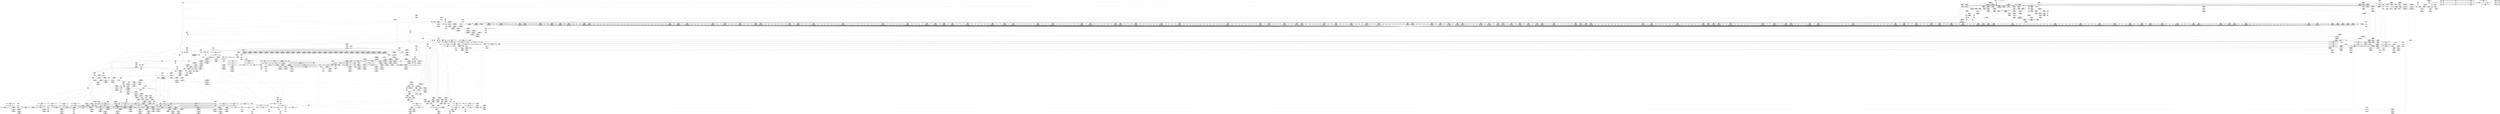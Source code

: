 digraph {
	CE0x3d717a0 [shape=record,shape=Mrecord,label="{CE0x3d717a0|aa_cred_profile:_tmp8|security/apparmor/include/context.h,100}"]
	CE0x3cfcd70 [shape=record,shape=Mrecord,label="{CE0x3cfcd70|80:_i64,_:_CRE_614,615_}"]
	CE0x3d1ea30 [shape=record,shape=Mrecord,label="{CE0x3d1ea30|aa_cred_profile:_tmp24|security/apparmor/include/context.h,100}"]
	CE0x3d1a600 [shape=record,shape=Mrecord,label="{CE0x3d1a600|aa_cred_profile:_expval|security/apparmor/include/context.h,100|*SummSource*}"]
	CE0x3c9ad30 [shape=record,shape=Mrecord,label="{CE0x3c9ad30|common_perm:_tmp3|security/apparmor/lsm.c,169|*SummSink*}"]
	CE0x3d26330 [shape=record,shape=Mrecord,label="{CE0x3d26330|__aa_current_profile:_tmp3|*SummSink*}"]
	CE0x3d11ff0 [shape=record,shape=Mrecord,label="{CE0x3d11ff0|80:_i64,_:_CRE_1856,1864_|*MultipleSource*|*LoadInst*|security/apparmor/include/apparmor.h,117|security/apparmor/include/apparmor.h,117}"]
	CE0x3d629d0 [shape=record,shape=Mrecord,label="{CE0x3d629d0|aa_cred_profile:_profile11|security/apparmor/include/context.h,101}"]
	CE0x3d0d010 [shape=record,shape=Mrecord,label="{CE0x3d0d010|80:_i64,_:_CRE_1648,1649_}"]
	CE0x3d34450 [shape=record,shape=Mrecord,label="{CE0x3d34450|__aa_current_profile:_tmp4|security/apparmor/include/context.h,138|*SummSink*}"]
	CE0x3d043f0 [shape=record,shape=Mrecord,label="{CE0x3d043f0|80:_i64,_:_CRE_1276,1277_}"]
	CE0x3d07250 [shape=record,shape=Mrecord,label="{CE0x3d07250|80:_i64,_:_CRE_1338,1339_}"]
	CE0x3d09120 [shape=record,shape=Mrecord,label="{CE0x3d09120|80:_i64,_:_CRE_1367,1368_}"]
	CE0x3d738a0 [shape=record,shape=Mrecord,label="{CE0x3d738a0|i64*_getelementptr_inbounds_(_16_x_i64_,_16_x_i64_*___llvm_gcov_ctr46,_i64_0,_i64_7)|*Constant*}"]
	CE0x3cfac80 [shape=record,shape=Mrecord,label="{CE0x3cfac80|80:_i64,_:_CRE_583,584_}"]
	CE0x3cead50 [shape=record,shape=Mrecord,label="{CE0x3cead50|mediated_filesystem:_i_sb|security/apparmor/include/apparmor.h,117|*SummSource*}"]
	CE0x3d077a0 [shape=record,shape=Mrecord,label="{CE0x3d077a0|80:_i64,_:_CRE_1343,1344_}"]
	CE0x3d056b0 [shape=record,shape=Mrecord,label="{CE0x3d056b0|80:_i64,_:_CRE_1312,1313_}"]
	CE0x3cf44e0 [shape=record,shape=Mrecord,label="{CE0x3cf44e0|i64*_getelementptr_inbounds_(_11_x_i64_,_11_x_i64_*___llvm_gcov_ctr58,_i64_0,_i64_9)|*Constant*|*SummSource*}"]
	CE0x3cf5740 [shape=record,shape=Mrecord,label="{CE0x3cf5740|80:_i64,_:_CRE_442,443_}"]
	CE0x3ce8c30 [shape=record,shape=Mrecord,label="{CE0x3ce8c30|_ret_i32_%error.0,_!dbg_!15483|security/apparmor/lsm.c,172|*SummSource*}"]
	CE0x3d17f20 [shape=record,shape=Mrecord,label="{CE0x3d17f20|i64*_getelementptr_inbounds_(_2_x_i64_,_2_x_i64_*___llvm_gcov_ctr112,_i64_0,_i64_0)|*Constant*|*SummSink*}"]
	CE0x3cecda0 [shape=record,shape=Mrecord,label="{CE0x3cecda0|i64*_getelementptr_inbounds_(_11_x_i64_,_11_x_i64_*___llvm_gcov_ctr58,_i64_0,_i64_8)|*Constant*|*SummSink*}"]
	CE0x3cd67d0 [shape=record,shape=Mrecord,label="{CE0x3cd67d0|apparmor_path_chown:_i_uid|security/apparmor/lsm.c,357|*SummSource*}"]
	CE0x3cb6930 [shape=record,shape=Mrecord,label="{CE0x3cb6930|common_perm:_tmp1|*SummSink*}"]
	CE0x3d0aac0 [shape=record,shape=Mrecord,label="{CE0x3d0aac0|80:_i64,_:_CRE_1608,1612_|*MultipleSource*|*LoadInst*|security/apparmor/include/apparmor.h,117|security/apparmor/include/apparmor.h,117}"]
	CE0x3ce83b0 [shape=record,shape=Mrecord,label="{CE0x3ce83b0|common_perm:_mask|Function::common_perm&Arg::mask::|*SummSink*}"]
	CE0x3d1aa90 [shape=record,shape=Mrecord,label="{CE0x3d1aa90|aa_cred_profile:_lnot|security/apparmor/include/context.h,100}"]
	CE0x3cdb300 [shape=record,shape=Mrecord,label="{CE0x3cdb300|common_perm:_tmp2|security/apparmor/lsm.c,169}"]
	CE0x3d3b5d0 [shape=record,shape=Mrecord,label="{CE0x3d3b5d0|i32_0|*Constant*}"]
	CE0x3ca0720 [shape=record,shape=Mrecord,label="{CE0x3ca0720|aa_cred_profile:_tobool|security/apparmor/include/context.h,100|*SummSource*}"]
	CE0x3d3ab50 [shape=record,shape=Mrecord,label="{CE0x3d3ab50|_call_void_mcount()_#2}"]
	CE0x3d70d70 [shape=record,shape=Mrecord,label="{CE0x3d70d70|%struct.aa_profile*_null|*Constant*|*SummSink*}"]
	CE0x3cd9db0 [shape=record,shape=Mrecord,label="{CE0x3cd9db0|common_perm:_bb|*SummSource*}"]
	CE0x3d12ca0 [shape=record,shape=Mrecord,label="{CE0x3d12ca0|80:_i64,_:_CRE_1879,1880_}"]
	CE0x3d234b0 [shape=record,shape=Mrecord,label="{CE0x3d234b0|__aa_current_profile:_tmp5|security/apparmor/include/context.h,138|*SummSink*}"]
	CE0x3c9b250 [shape=record,shape=Mrecord,label="{CE0x3c9b250|apparmor_path_chown:_tmp11|security/apparmor/lsm.c,361|*SummSink*}"]
	CE0x3cebca0 [shape=record,shape=Mrecord,label="{CE0x3cebca0|apparmor_path_chown:_tmp20|security/apparmor/lsm.c,365|*SummSink*}"]
	CE0x3d62400 [shape=record,shape=Mrecord,label="{CE0x3d62400|aa_cred_profile:_tmp33|security/apparmor/include/context.h,101}"]
	CE0x3ce10b0 [shape=record,shape=Mrecord,label="{CE0x3ce10b0|80:_i64,_:_CRE_144,152_|*MultipleSource*|*LoadInst*|security/apparmor/include/apparmor.h,117|security/apparmor/include/apparmor.h,117}"]
	CE0x3d18d50 [shape=record,shape=Mrecord,label="{CE0x3d18d50|common_perm:_tmp5|security/apparmor/lsm.c,169|*SummSink*}"]
	CE0x3d5eb00 [shape=record,shape=Mrecord,label="{CE0x3d5eb00|aa_cred_profile:_tmp28|security/apparmor/include/context.h,100|*SummSink*}"]
	CE0x3caf7c0 [shape=record,shape=Mrecord,label="{CE0x3caf7c0|apparmor_path_chown:_tmp10|security/apparmor/lsm.c,361}"]
	CE0x3d059e0 [shape=record,shape=Mrecord,label="{CE0x3d059e0|80:_i64,_:_CRE_1315,1316_}"]
	CE0x3d00320 [shape=record,shape=Mrecord,label="{CE0x3d00320|80:_i64,_:_CRE_1215,1216_}"]
	CE0x3d3aa30 [shape=record,shape=Mrecord,label="{CE0x3d3aa30|__aa_current_profile:_bb|*SummSink*}"]
	CE0x3cd5f50 [shape=record,shape=Mrecord,label="{CE0x3cd5f50|apparmor_path_chown:_tmp12|security/apparmor/lsm.c,361}"]
	CE0x3d0c680 [shape=record,shape=Mrecord,label="{CE0x3d0c680|80:_i64,_:_CRE_1639,1640_}"]
	CE0x3cc6d20 [shape=record,shape=Mrecord,label="{CE0x3cc6d20|80:_i64,_:_CRE_384,388_|*MultipleSource*|*LoadInst*|security/apparmor/include/apparmor.h,117|security/apparmor/include/apparmor.h,117}"]
	CE0x3d06260 [shape=record,shape=Mrecord,label="{CE0x3d06260|80:_i64,_:_CRE_1323,1324_}"]
	CE0x3cb5240 [shape=record,shape=Mrecord,label="{CE0x3cb5240|COLLAPSED:_GCMRE___llvm_gcov_ctr55_internal_global_2_x_i64_zeroinitializer:_elem_0:default:}"]
	CE0x3d0aea0 [shape=record,shape=Mrecord,label="{CE0x3d0aea0|80:_i64,_:_CRE_1617,1618_}"]
	CE0x3ce08c0 [shape=record,shape=Mrecord,label="{CE0x3ce08c0|80:_i64,_:_CRE_120,128_|*MultipleSource*|*LoadInst*|security/apparmor/include/apparmor.h,117|security/apparmor/include/apparmor.h,117}"]
	CE0x3ca07e0 [shape=record,shape=Mrecord,label="{CE0x3ca07e0|aa_cred_profile:_tobool|security/apparmor/include/context.h,100|*SummSink*}"]
	CE0x3cc4a40 [shape=record,shape=Mrecord,label="{CE0x3cc4a40|80:_i64,_:_CRE_248,252_|*MultipleSource*|*LoadInst*|security/apparmor/include/apparmor.h,117|security/apparmor/include/apparmor.h,117}"]
	CE0x3d30ee0 [shape=record,shape=Mrecord,label="{CE0x3d30ee0|__aa_current_profile:_tmp1|*SummSource*}"]
	"CONST[source:0(mediator),value:2(dynamic)][purpose:{subject}]"
	CE0x3ce6cc0 [shape=record,shape=Mrecord,label="{CE0x3ce6cc0|GLOBAL:_common_perm|*Constant*|*SummSink*}"]
	CE0x3d05f30 [shape=record,shape=Mrecord,label="{CE0x3d05f30|80:_i64,_:_CRE_1320,1321_}"]
	CE0x3c9f590 [shape=record,shape=Mrecord,label="{CE0x3c9f590|apparmor_path_chown:_dentry3|security/apparmor/lsm.c,358|*SummSource*}"]
	CE0x3d06d00 [shape=record,shape=Mrecord,label="{CE0x3d06d00|80:_i64,_:_CRE_1333,1334_}"]
	CE0x3d6fe70 [shape=record,shape=Mrecord,label="{CE0x3d6fe70|44:_i32,_48:_i16,_128:_i8*,_:_SCMRE_52,56_|*MultipleSource*|security/apparmor/include/context.h,138|security/apparmor/include/context.h,99|Function::aa_cred_profile&Arg::cred::}"]
	CE0x3d05d10 [shape=record,shape=Mrecord,label="{CE0x3d05d10|80:_i64,_:_CRE_1318,1319_}"]
	CE0x3cef8a0 [shape=record,shape=Mrecord,label="{CE0x3cef8a0|i32_138|*Constant*|*SummSink*}"]
	CE0x3d0c020 [shape=record,shape=Mrecord,label="{CE0x3d0c020|80:_i64,_:_CRE_1633,1634_}"]
	CE0x3d23520 [shape=record,shape=Mrecord,label="{CE0x3d23520|__aa_current_profile:_tmp5|security/apparmor/include/context.h,138}"]
	CE0x3d1b560 [shape=record,shape=Mrecord,label="{CE0x3d1b560|aa_cred_profile:_lnot2|security/apparmor/include/context.h,100|*SummSource*}"]
	CE0x3ce5530 [shape=record,shape=Mrecord,label="{CE0x3ce5530|GLOBAL:_aa_path_perm|*Constant*|*SummSource*}"]
	CE0x3d1b140 [shape=record,shape=Mrecord,label="{CE0x3d1b140|aa_cred_profile:_tmp13|*SummSource*}"]
	CE0x3cfa840 [shape=record,shape=Mrecord,label="{CE0x3cfa840|80:_i64,_:_CRE_579,580_}"]
	CE0x3cc6180 [shape=record,shape=Mrecord,label="{CE0x3cc6180|80:_i64,_:_CRE_336,344_|*MultipleSource*|*LoadInst*|security/apparmor/include/apparmor.h,117|security/apparmor/include/apparmor.h,117}"]
	CE0x3cb51d0 [shape=record,shape=Mrecord,label="{CE0x3cb51d0|mediated_filesystem:_tmp}"]
	CE0x3cd9450 [shape=record,shape=Mrecord,label="{CE0x3cd9450|aa_cred_profile:_do.body6|*SummSink*}"]
	CE0x3d28090 [shape=record,shape=Mrecord,label="{CE0x3d28090|GLOBAL:___aa_current_profile|*Constant*}"]
	CE0x3d5ee10 [shape=record,shape=Mrecord,label="{CE0x3d5ee10|i64*_getelementptr_inbounds_(_16_x_i64_,_16_x_i64_*___llvm_gcov_ctr46,_i64_0,_i64_14)|*Constant*|*SummSink*}"]
	CE0x3d15c20 [shape=record,shape=Mrecord,label="{CE0x3d15c20|get_current:_bb}"]
	CE0x3d09670 [shape=record,shape=Mrecord,label="{CE0x3d09670|80:_i64,_:_CRE_1372,1373_}"]
	CE0x3d76550 [shape=record,shape=Mrecord,label="{CE0x3d76550|aa_cred_profile:_tmp20|security/apparmor/include/context.h,100|*SummSource*}"]
	CE0x3cc7510 [shape=record,shape=Mrecord,label="{CE0x3cc7510|80:_i64,_:_CRE_396,397_}"]
	CE0x3cb9990 [shape=record,shape=Mrecord,label="{CE0x3cb9990|apparmor_path_chown:_tmp14|security/apparmor/lsm.c,361|*SummSource*}"]
	CE0x3d35490 [shape=record,shape=Mrecord,label="{CE0x3d35490|GLOBAL:___llvm_gcov_ctr58|Global_var:__llvm_gcov_ctr58}"]
	CE0x3cdec70 [shape=record,shape=Mrecord,label="{CE0x3cdec70|80:_i64,_:_CRE_0,8_|*MultipleSource*|*LoadInst*|security/apparmor/include/apparmor.h,117|security/apparmor/include/apparmor.h,117}"]
	CE0x3d010f0 [shape=record,shape=Mrecord,label="{CE0x3d010f0|80:_i64,_:_CRE_1228,1229_}"]
	CE0x3cdd580 [shape=record,shape=Mrecord,label="{CE0x3cdd580|apparmor_path_chown:_tmp8|security/apparmor/lsm.c,358|*SummSource*}"]
	CE0x3c9dfe0 [shape=record,shape=Mrecord,label="{CE0x3c9dfe0|apparmor_path_chown:_gid.coerce|Function::apparmor_path_chown&Arg::gid.coerce::|*SummSink*}"]
	CE0x3ce5080 [shape=record,shape=Mrecord,label="{CE0x3ce5080|common_perm:_call1|security/apparmor/lsm.c,170|*SummSink*}"]
	CE0x3cd5360 [shape=record,shape=Mrecord,label="{CE0x3cd5360|80:_i64,_:_CRE_461,462_}"]
	CE0x3d0d780 [shape=record,shape=Mrecord,label="{CE0x3d0d780|80:_i64,_:_CRE_1655,1656_}"]
	CE0x3c9d910 [shape=record,shape=Mrecord,label="{CE0x3c9d910|apparmor_path_chown:_entry}"]
	CE0x3d11450 [shape=record,shape=Mrecord,label="{CE0x3d11450|80:_i64,_:_CRE_1808,1816_|*MultipleSource*|*LoadInst*|security/apparmor/include/apparmor.h,117|security/apparmor/include/apparmor.h,117}"]
	CE0x3cda910 [shape=record,shape=Mrecord,label="{CE0x3cda910|mediated_filesystem:_entry}"]
	CE0x3d1f2f0 [shape=record,shape=Mrecord,label="{CE0x3d1f2f0|aa_cred_profile:_tmp25|security/apparmor/include/context.h,100|*SummSink*}"]
	CE0x3cd9e70 [shape=record,shape=Mrecord,label="{CE0x3cd9e70|common_perm:_bb|*SummSink*}"]
	CE0x3cd6bf0 [shape=record,shape=Mrecord,label="{CE0x3cd6bf0|apparmor_path_chown:_tmp4|security/apparmor/lsm.c,357}"]
	CE0x3d058d0 [shape=record,shape=Mrecord,label="{CE0x3d058d0|80:_i64,_:_CRE_1314,1315_}"]
	CE0x3d3ace0 [shape=record,shape=Mrecord,label="{CE0x3d3ace0|_call_void_mcount()_#2|*SummSink*}"]
	CE0x3d32130 [shape=record,shape=Mrecord,label="{CE0x3d32130|%struct.task_struct*_(%struct.task_struct**)*_asm_movq_%gs:$_1:P_,$0_,_r,im,_dirflag_,_fpsr_,_flags_|*SummSink*}"]
	CE0x3d70500 [shape=record,shape=Mrecord,label="{CE0x3d70500|aa_cred_profile:_tmp12|security/apparmor/include/context.h,100|*SummSource*}"]
	CE0x3cdce00 [shape=record,shape=Mrecord,label="{CE0x3cdce00|apparmor_path_chown:_i_mode|security/apparmor/lsm.c,358|*SummSink*}"]
	CE0x3d599b0 [shape=record,shape=Mrecord,label="{CE0x3d599b0|GLOBAL:_llvm.expect.i64|*Constant*|*SummSink*}"]
	CE0x3cda980 [shape=record,shape=Mrecord,label="{CE0x3cda980|GLOBAL:_mediated_filesystem|*Constant*|*SummSource*}"]
	CE0x3d04e90 [shape=record,shape=Mrecord,label="{CE0x3d04e90|80:_i64,_:_CRE_1305,1306_}"]
	CE0x3cf51f0 [shape=record,shape=Mrecord,label="{CE0x3cf51f0|80:_i64,_:_CRE_437,438_}"]
	CE0x3d71510 [shape=record,shape=Mrecord,label="{CE0x3d71510|i64*_getelementptr_inbounds_(_16_x_i64_,_16_x_i64_*___llvm_gcov_ctr46,_i64_0,_i64_4)|*Constant*|*SummSink*}"]
	CE0x3cc57d0 [shape=record,shape=Mrecord,label="{CE0x3cc57d0|80:_i64,_:_CRE_296,304_|*MultipleSource*|*LoadInst*|security/apparmor/include/apparmor.h,117|security/apparmor/include/apparmor.h,117}"]
	CE0x3cec050 [shape=record,shape=Mrecord,label="{CE0x3cec050|apparmor_path_chown:_tmp20|security/apparmor/lsm.c,365}"]
	CE0x3d15cd0 [shape=record,shape=Mrecord,label="{CE0x3d15cd0|get_current:_bb|*SummSink*}"]
	CE0x3d02b80 [shape=record,shape=Mrecord,label="{CE0x3d02b80|80:_i64,_:_CRE_1253,1254_}"]
	CE0x3ca9e00 [shape=record,shape=Mrecord,label="{CE0x3ca9e00|apparmor_path_chown:_tmp13|security/apparmor/lsm.c,361|*SummSink*}"]
	CE0x3d50720 [shape=record,shape=Mrecord,label="{CE0x3d50720|__aa_current_profile:_tmp21|security/apparmor/include/context.h,138|*SummSource*}"]
	CE0x3d03620 [shape=record,shape=Mrecord,label="{CE0x3d03620|80:_i64,_:_CRE_1263,1264_}"]
	CE0x3d09cd0 [shape=record,shape=Mrecord,label="{CE0x3d09cd0|80:_i64,_:_CRE_1392,1536_|*MultipleSource*|*LoadInst*|security/apparmor/include/apparmor.h,117|security/apparmor/include/apparmor.h,117}"]
	CE0x3ca9cb0 [shape=record,shape=Mrecord,label="{CE0x3ca9cb0|apparmor_path_chown:_tmp13|security/apparmor/lsm.c,361|*SummSource*}"]
	CE0x3d4fe10 [shape=record,shape=Mrecord,label="{CE0x3d4fe10|aa_cred_profile:_entry|*SummSource*}"]
	CE0x3d1afc0 [shape=record,shape=Mrecord,label="{CE0x3d1afc0|aa_cred_profile:_tmp13}"]
	CE0x3d7b730 [shape=record,shape=Mrecord,label="{CE0x3d7b730|aa_cred_profile:_tmp15|security/apparmor/include/context.h,100|*SummSource*}"]
	CE0x3d06370 [shape=record,shape=Mrecord,label="{CE0x3d06370|80:_i64,_:_CRE_1324,1325_}"]
	CE0x3d5b040 [shape=record,shape=Mrecord,label="{CE0x3d5b040|i64*_getelementptr_inbounds_(_16_x_i64_,_16_x_i64_*___llvm_gcov_ctr46,_i64_0,_i64_12)|*Constant*|*SummSource*}"]
	CE0x3d75a50 [shape=record,shape=Mrecord,label="{CE0x3d75a50|44:_i32,_48:_i16,_128:_i8*,_:_SCMRE_80,88_|*MultipleSource*|security/apparmor/include/context.h,138|security/apparmor/include/context.h,99|Function::aa_cred_profile&Arg::cred::}"]
	CE0x3d397c0 [shape=record,shape=Mrecord,label="{CE0x3d397c0|__aa_current_profile:_if.then|*SummSource*}"]
	CE0x3cfa400 [shape=record,shape=Mrecord,label="{CE0x3cfa400|80:_i64,_:_CRE_575,576_}"]
	CE0x3cd6d60 [shape=record,shape=Mrecord,label="{CE0x3cd6d60|apparmor_path_chown:_tmp4|security/apparmor/lsm.c,357|*SummSource*}"]
	CE0x3d02eb0 [shape=record,shape=Mrecord,label="{CE0x3d02eb0|80:_i64,_:_CRE_1256,1257_}"]
	CE0x3cd20f0 [shape=record,shape=Mrecord,label="{CE0x3cd20f0|apparmor_path_chown:_tmp3|security/apparmor/lsm.c,357|*SummSink*}"]
	CE0x3d62d10 [shape=record,shape=Mrecord,label="{CE0x3d62d10|aa_cred_profile:_profile11|security/apparmor/include/context.h,101|*SummSink*}"]
	CE0x3d51340 [shape=record,shape=Mrecord,label="{CE0x3d51340|GLOBAL:_aa_cred_profile|*Constant*|*SummSink*}"]
	CE0x3cf60d0 [shape=record,shape=Mrecord,label="{CE0x3cf60d0|80:_i64,_:_CRE_451,452_}"]
	CE0x3d08680 [shape=record,shape=Mrecord,label="{CE0x3d08680|80:_i64,_:_CRE_1357,1358_}"]
	CE0x3d34380 [shape=record,shape=Mrecord,label="{CE0x3d34380|__aa_current_profile:_tmp4|security/apparmor/include/context.h,138|*SummSource*}"]
	CE0x3cf4050 [shape=record,shape=Mrecord,label="{CE0x3cf4050|__aa_current_profile:_call3|security/apparmor/include/context.h,138}"]
	CE0x3d742d0 [shape=record,shape=Mrecord,label="{CE0x3d742d0|aa_cred_profile:_tmp18|security/apparmor/include/context.h,100|*SummSink*}"]
	CE0x3d52340 [shape=record,shape=Mrecord,label="{CE0x3d52340|_ret_%struct.aa_profile*_%tmp34,_!dbg_!15510|security/apparmor/include/context.h,101|*SummSink*}"]
	CE0x3d0f650 [shape=record,shape=Mrecord,label="{CE0x3d0f650|80:_i64,_:_CRE_1684,1685_}"]
	CE0x3cb7410 [shape=record,shape=Mrecord,label="{CE0x3cb7410|mediated_filesystem:_tmp|*SummSink*}"]
	CE0x3d1c9d0 [shape=record,shape=Mrecord,label="{CE0x3d1c9d0|i32_100|*Constant*}"]
	CE0x3cc6f10 [shape=record,shape=Mrecord,label="{CE0x3cc6f10|80:_i64,_:_CRE_392,393_}"]
	CE0x3cd57a0 [shape=record,shape=Mrecord,label="{CE0x3cd57a0|80:_i64,_:_CRE_472,480_|*MultipleSource*|*LoadInst*|security/apparmor/include/apparmor.h,117|security/apparmor/include/apparmor.h,117}"]
	CE0x3d1c510 [shape=record,shape=Mrecord,label="{CE0x3d1c510|void_(i8*,_i32,_i64)*_asm_sideeffect_1:_09ud2_0A.pushsection___bug_table,_22a_22_0A2:_09.long_1b_-_2b,_$_0:c_-_2b_0A_09.word_$_1:c_,_0_0A_09.org_2b+$_2:c_0A.popsection_,_i,i,i,_dirflag_,_fpsr_,_flags_|*SummSink*}"]
	CE0x3d106c0 [shape=record,shape=Mrecord,label="{CE0x3d106c0|80:_i64,_:_CRE_1752,1760_|*MultipleSource*|*LoadInst*|security/apparmor/include/apparmor.h,117|security/apparmor/include/apparmor.h,117}"]
	CE0x3d33db0 [shape=record,shape=Mrecord,label="{CE0x3d33db0|i64*_getelementptr_inbounds_(_16_x_i64_,_16_x_i64_*___llvm_gcov_ctr46,_i64_0,_i64_0)|*Constant*|*SummSink*}"]
	CE0x3d0b580 [shape=record,shape=Mrecord,label="{CE0x3d0b580|80:_i64,_:_CRE_1623,1624_}"]
	CE0x3cecfa0 [shape=record,shape=Mrecord,label="{CE0x3cecfa0|__aa_current_profile:_tmp14|security/apparmor/include/context.h,138}"]
	CE0x3d3dbe0 [shape=record,shape=Mrecord,label="{CE0x3d3dbe0|__aa_current_profile:_tobool1|security/apparmor/include/context.h,138}"]
	CE0x3d32000 [shape=record,shape=Mrecord,label="{CE0x3d32000|%struct.task_struct*_(%struct.task_struct**)*_asm_movq_%gs:$_1:P_,$0_,_r,im,_dirflag_,_fpsr_,_flags_|*SummSource*}"]
	CE0x3cd2530 [shape=record,shape=Mrecord,label="{CE0x3cd2530|i64_4|*Constant*|*SummSink*}"]
	CE0x3d020e0 [shape=record,shape=Mrecord,label="{CE0x3d020e0|80:_i64,_:_CRE_1243,1244_}"]
	CE0x3d07360 [shape=record,shape=Mrecord,label="{CE0x3d07360|80:_i64,_:_CRE_1339,1340_}"]
	CE0x3d0acb0 [shape=record,shape=Mrecord,label="{CE0x3d0acb0|80:_i64,_:_CRE_1616,1617_}"]
	CE0x3d0a300 [shape=record,shape=Mrecord,label="{CE0x3d0a300|80:_i64,_:_CRE_1584,1592_|*MultipleSource*|*LoadInst*|security/apparmor/include/apparmor.h,117|security/apparmor/include/apparmor.h,117}"]
	CE0x3d07ad0 [shape=record,shape=Mrecord,label="{CE0x3d07ad0|80:_i64,_:_CRE_1346,1347_}"]
	CE0x3d33370 [shape=record,shape=Mrecord,label="{CE0x3d33370|__aa_current_profile:_tmp10|security/apparmor/include/context.h,138}"]
	CE0x3ce0ae0 [shape=record,shape=Mrecord,label="{CE0x3ce0ae0|80:_i64,_:_CRE_128,132_|*MultipleSource*|*LoadInst*|security/apparmor/include/apparmor.h,117|security/apparmor/include/apparmor.h,117}"]
	CE0x3d1bbe0 [shape=record,shape=Mrecord,label="{CE0x3d1bbe0|void_(i8*,_i32,_i64)*_asm_sideeffect_1:_09ud2_0A.pushsection___bug_table,_22a_22_0A2:_09.long_1b_-_2b,_$_0:c_-_2b_0A_09.word_$_1:c_,_0_0A_09.org_2b+$_2:c_0A.popsection_,_i,i,i,_dirflag_,_fpsr_,_flags_}"]
	CE0x3d0e880 [shape=record,shape=Mrecord,label="{CE0x3d0e880|80:_i64,_:_CRE_1671,1672_}"]
	CE0x3d14580 [shape=record,shape=Mrecord,label="{CE0x3d14580|mediated_filesystem:_tmp5|security/apparmor/include/apparmor.h,117}"]
	CE0x3cc6b30 [shape=record,shape=Mrecord,label="{CE0x3cc6b30|80:_i64,_:_CRE_376,380_|*MultipleSource*|*LoadInst*|security/apparmor/include/apparmor.h,117|security/apparmor/include/apparmor.h,117}"]
	CE0x3d1add0 [shape=record,shape=Mrecord,label="{CE0x3d1add0|aa_cred_profile:_lnot|security/apparmor/include/context.h,100|*SummSink*}"]
	CE0x3d65390 [shape=record,shape=Mrecord,label="{CE0x3d65390|44:_i32,_48:_i16,_128:_i8*,_:_SCMRE_56,64_|*MultipleSource*|security/apparmor/include/context.h,138|security/apparmor/include/context.h,99|Function::aa_cred_profile&Arg::cred::}"]
	CE0x3cb4d10 [shape=record,shape=Mrecord,label="{CE0x3cb4d10|apparmor_path_chown:_uid2|security/apparmor/lsm.c,357}"]
	CE0x3cdcd40 [shape=record,shape=Mrecord,label="{CE0x3cdcd40|apparmor_path_chown:_i_mode|security/apparmor/lsm.c,358|*SummSource*}"]
	CE0x3cc8170 [shape=record,shape=Mrecord,label="{CE0x3cc8170|80:_i64,_:_CRE_408,409_}"]
	CE0x3caf9f0 [shape=record,shape=Mrecord,label="{CE0x3caf9f0|apparmor_path_chown:_tmp10|security/apparmor/lsm.c,361|*SummSink*}"]
	CE0x3cb85f0 [shape=record,shape=Mrecord,label="{CE0x3cb85f0|apparmor_path_chown:_tmp13|security/apparmor/lsm.c,361}"]
	CE0x3d38340 [shape=record,shape=Mrecord,label="{CE0x3d38340|44:_i32,_48:_i16,_128:_i8*,_:_SCMRE_144,152_|*MultipleSource*|security/apparmor/include/context.h,138|security/apparmor/include/context.h,99|Function::aa_cred_profile&Arg::cred::}"]
	CE0x3d18c20 [shape=record,shape=Mrecord,label="{CE0x3d18c20|common_perm:_tmp5|security/apparmor/lsm.c,169|*SummSource*}"]
	CE0x3cc5bb0 [shape=record,shape=Mrecord,label="{CE0x3cc5bb0|80:_i64,_:_CRE_312,320_|*MultipleSource*|*LoadInst*|security/apparmor/include/apparmor.h,117|security/apparmor/include/apparmor.h,117}"]
	CE0x3cc6940 [shape=record,shape=Mrecord,label="{CE0x3cc6940|80:_i64,_:_CRE_368,372_|*MultipleSource*|*LoadInst*|security/apparmor/include/apparmor.h,117|security/apparmor/include/apparmor.h,117}"]
	CE0x3cfdf80 [shape=record,shape=Mrecord,label="{CE0x3cfdf80|80:_i64,_:_CRE_631,632_}"]
	CE0x3cf4470 [shape=record,shape=Mrecord,label="{CE0x3cf4470|i64*_getelementptr_inbounds_(_11_x_i64_,_11_x_i64_*___llvm_gcov_ctr58,_i64_0,_i64_9)|*Constant*}"]
	CE0x3cd74c0 [shape=record,shape=Mrecord,label="{CE0x3cd74c0|i32_4|*Constant*|*SummSink*}"]
	CE0x3cb77d0 [shape=record,shape=Mrecord,label="{CE0x3cb77d0|apparmor_path_chown:_gid|security/apparmor/lsm.c, 355|*SummSource*}"]
	CE0x3d37470 [shape=record,shape=Mrecord,label="{CE0x3d37470|__aa_current_profile:_if.end}"]
	CE0x3d5aec0 [shape=record,shape=Mrecord,label="{CE0x3d5aec0|i64*_getelementptr_inbounds_(_16_x_i64_,_16_x_i64_*___llvm_gcov_ctr46,_i64_0,_i64_12)|*Constant*}"]
	CE0x3d02300 [shape=record,shape=Mrecord,label="{CE0x3d02300|80:_i64,_:_CRE_1245,1246_}"]
	CE0x3cedf70 [shape=record,shape=Mrecord,label="{CE0x3cedf70|i64*_getelementptr_inbounds_(_11_x_i64_,_11_x_i64_*___llvm_gcov_ctr58,_i64_0,_i64_8)|*Constant*}"]
	CE0x3cfca40 [shape=record,shape=Mrecord,label="{CE0x3cfca40|80:_i64,_:_CRE_611,612_}"]
	CE0x3d6d410 [shape=record,shape=Mrecord,label="{CE0x3d6d410|i64*_getelementptr_inbounds_(_16_x_i64_,_16_x_i64_*___llvm_gcov_ctr46,_i64_0,_i64_4)|*Constant*}"]
	CE0x3cd4e10 [shape=record,shape=Mrecord,label="{CE0x3cd4e10|80:_i64,_:_CRE_456,457_}"]
	CE0x3d516b0 [shape=record,shape=Mrecord,label="{CE0x3d516b0|aa_cred_profile:_entry|*SummSink*}"]
	CE0x3d30b70 [shape=record,shape=Mrecord,label="{CE0x3d30b70|aa_cred_profile:_bb}"]
	CE0x3d5ac70 [shape=record,shape=Mrecord,label="{CE0x3d5ac70|get_current:_tmp|*SummSource*}"]
	CE0x3d74260 [shape=record,shape=Mrecord,label="{CE0x3d74260|aa_cred_profile:_tmp18|security/apparmor/include/context.h,100|*SummSource*}"]
	CE0x3d137f0 [shape=record,shape=Mrecord,label="{CE0x3d137f0|80:_i64,_:_CRE_2056,2112_|*MultipleSource*|*LoadInst*|security/apparmor/include/apparmor.h,117|security/apparmor/include/apparmor.h,117}"]
	CE0x3cf94a0 [shape=record,shape=Mrecord,label="{CE0x3cf94a0|80:_i64,_:_CRE_561,562_}"]
	CE0x3d22880 [shape=record,shape=Mrecord,label="{CE0x3d22880|aa_cred_profile:_do.body|*SummSource*}"]
	CE0x3cd68a0 [shape=record,shape=Mrecord,label="{CE0x3cd68a0|apparmor_path_chown:_i_uid|security/apparmor/lsm.c,357|*SummSink*}"]
	CE0x3d194e0 [shape=record,shape=Mrecord,label="{CE0x3d194e0|__aa_current_profile:_tmp7|security/apparmor/include/context.h,138|*SummSource*}"]
	CE0x3c9d0b0 [shape=record,shape=Mrecord,label="{CE0x3c9d0b0|apparmor_path_chown:_coerce.dive}"]
	CE0x3ce6e20 [shape=record,shape=Mrecord,label="{CE0x3ce6e20|common_perm:_entry}"]
	CE0x3d6d590 [shape=record,shape=Mrecord,label="{CE0x3d6d590|i64*_getelementptr_inbounds_(_16_x_i64_,_16_x_i64_*___llvm_gcov_ctr46,_i64_0,_i64_4)|*Constant*|*SummSource*}"]
	CE0x3d38580 [shape=record,shape=Mrecord,label="{CE0x3d38580|44:_i32,_48:_i16,_128:_i8*,_:_SCMRE_152,160_|*MultipleSource*|security/apparmor/include/context.h,138|security/apparmor/include/context.h,99|Function::aa_cred_profile&Arg::cred::}"]
	CE0x3c97220 [shape=record,shape=Mrecord,label="{CE0x3c97220|i32_1|*Constant*}"]
	CE0x3d264b0 [shape=record,shape=Mrecord,label="{CE0x3d264b0|GLOBAL:___llvm_gcov_ctr57|Global_var:__llvm_gcov_ctr57}"]
	CE0x3d0fcb0 [shape=record,shape=Mrecord,label="{CE0x3d0fcb0|80:_i64,_:_CRE_1704,1712_|*MultipleSource*|*LoadInst*|security/apparmor/include/apparmor.h,117|security/apparmor/include/apparmor.h,117}"]
	CE0x3cdb4e0 [shape=record,shape=Mrecord,label="{CE0x3cdb4e0|common_perm:_tmp2|security/apparmor/lsm.c,169|*SummSink*}"]
	CE0x3d02410 [shape=record,shape=Mrecord,label="{CE0x3d02410|80:_i64,_:_CRE_1246,1247_}"]
	CE0x3ceab70 [shape=record,shape=Mrecord,label="{CE0x3ceab70|i32_8|*Constant*|*SummSource*}"]
	CE0x3cb52b0 [shape=record,shape=Mrecord,label="{CE0x3cb52b0|mediated_filesystem:_tmp|*SummSource*}"]
	CE0x3d5d6b0 [shape=record,shape=Mrecord,label="{CE0x3d5d6b0|aa_cred_profile:_tmp26|security/apparmor/include/context.h,100}"]
	CE0x3d321a0 [shape=record,shape=Mrecord,label="{CE0x3d321a0|aa_cred_profile:_lor.rhs|*SummSource*}"]
	CE0x3d0a6e0 [shape=record,shape=Mrecord,label="{CE0x3d0a6e0|80:_i64,_:_CRE_1596,1600_|*MultipleSource*|*LoadInst*|security/apparmor/include/apparmor.h,117|security/apparmor/include/apparmor.h,117}"]
	CE0x3d6ef30 [shape=record,shape=Mrecord,label="{CE0x3d6ef30|aa_cred_profile:_lnot3|security/apparmor/include/context.h,100|*SummSink*}"]
	CE0x3d5cf00 [shape=record,shape=Mrecord,label="{CE0x3d5cf00|aa_cred_profile:_tmp31|security/apparmor/include/context.h,100}"]
	CE0x3d24600 [shape=record,shape=Mrecord,label="{CE0x3d24600|mediated_filesystem:_and|security/apparmor/include/apparmor.h,117|*SummSink*}"]
	CE0x3d09ef0 [shape=record,shape=Mrecord,label="{CE0x3d09ef0|80:_i64,_:_CRE_1536,1568_|*MultipleSource*|*LoadInst*|security/apparmor/include/apparmor.h,117|security/apparmor/include/apparmor.h,117}"]
	CE0x3ca0540 [shape=record,shape=Mrecord,label="{CE0x3ca0540|GLOBAL:_current_task|Global_var:current_task}"]
	CE0x3d4efb0 [shape=record,shape=Mrecord,label="{CE0x3d4efb0|GLOBAL:_get_current|*Constant*|*SummSource*}"]
	CE0x3cc88e0 [shape=record,shape=Mrecord,label="{CE0x3cc88e0|80:_i64,_:_CRE_415,416_}"]
	CE0x3cb6d00 [shape=record,shape=Mrecord,label="{CE0x3cb6d00|8:_%struct.dentry*,_:_CRE_8,16_|*MultipleSource*|security/apparmor/lsm.c,357|Function::apparmor_path_chown&Arg::path::}"]
	CE0x3cf1380 [shape=record,shape=Mrecord,label="{CE0x3cf1380|i8_1|*Constant*}"]
	CE0x3d5f5e0 [shape=record,shape=Mrecord,label="{CE0x3d5f5e0|i64*_getelementptr_inbounds_(_16_x_i64_,_16_x_i64_*___llvm_gcov_ctr46,_i64_0,_i64_15)|*Constant*}"]
	CE0x3d5dfa0 [shape=record,shape=Mrecord,label="{CE0x3d5dfa0|aa_cred_profile:_tmp27|security/apparmor/include/context.h,100|*SummSink*}"]
	CE0x3ce04c0 [shape=record,shape=Mrecord,label="{CE0x3ce04c0|80:_i64,_:_CRE_104,112_|*MultipleSource*|*LoadInst*|security/apparmor/include/apparmor.h,117|security/apparmor/include/apparmor.h,117}"]
	CE0x3cb7960 [shape=record,shape=Mrecord,label="{CE0x3cb7960|get_current:_tmp1|*SummSink*}"]
	CE0x3cf92b0 [shape=record,shape=Mrecord,label="{CE0x3cf92b0|80:_i64,_:_CRE_560,561_}"]
	CE0x3d0a110 [shape=record,shape=Mrecord,label="{CE0x3d0a110|80:_i64,_:_CRE_1568,1584_|*MultipleSource*|*LoadInst*|security/apparmor/include/apparmor.h,117|security/apparmor/include/apparmor.h,117}"]
	CE0x3d6fc30 [shape=record,shape=Mrecord,label="{CE0x3d6fc30|44:_i32,_48:_i16,_128:_i8*,_:_SCMRE_48,52_|*MultipleSource*|security/apparmor/include/context.h,138|security/apparmor/include/context.h,99|Function::aa_cred_profile&Arg::cred::}"]
	CE0x3cb4ad0 [shape=record,shape=Mrecord,label="{CE0x3cb4ad0|i64*_getelementptr_inbounds_(_2_x_i64_,_2_x_i64_*___llvm_gcov_ctr55,_i64_0,_i64_1)|*Constant*}"]
	CE0x3d23f90 [shape=record,shape=Mrecord,label="{CE0x3d23f90|i64_5|*Constant*|*SummSource*}"]
	CE0x3d17eb0 [shape=record,shape=Mrecord,label="{CE0x3d17eb0|i64*_getelementptr_inbounds_(_2_x_i64_,_2_x_i64_*___llvm_gcov_ctr112,_i64_0,_i64_0)|*Constant*}"]
	CE0x3ca0bf0 [shape=record,shape=Mrecord,label="{CE0x3ca0bf0|aa_cred_profile:_tmp6|security/apparmor/include/context.h,100}"]
	CE0x3d0b9c0 [shape=record,shape=Mrecord,label="{CE0x3d0b9c0|80:_i64,_:_CRE_1627,1628_}"]
	CE0x3d3a2d0 [shape=record,shape=Mrecord,label="{CE0x3d3a2d0|i32_22|*Constant*}"]
	CE0x3cb89d0 [shape=record,shape=Mrecord,label="{CE0x3cb89d0|common_perm:_call|security/apparmor/lsm.c,168}"]
	CE0x3d32b50 [shape=record,shape=Mrecord,label="{CE0x3d32b50|get_current:_tmp4|./arch/x86/include/asm/current.h,14|*SummSource*}"]
	CE0x3d104d0 [shape=record,shape=Mrecord,label="{CE0x3d104d0|80:_i64,_:_CRE_1736,1752_|*MultipleSource*|*LoadInst*|security/apparmor/include/apparmor.h,117|security/apparmor/include/apparmor.h,117}"]
	CE0x3d2a000 [shape=record,shape=Mrecord,label="{CE0x3d2a000|i32_11|*Constant*|*SummSource*}"]
	CE0x3d12b90 [shape=record,shape=Mrecord,label="{CE0x3d12b90|80:_i64,_:_CRE_1878,1879_}"]
	CE0x3d6e440 [shape=record,shape=Mrecord,label="{CE0x3d6e440|aa_cred_profile:_lor.end}"]
	CE0x3d10e80 [shape=record,shape=Mrecord,label="{CE0x3d10e80|80:_i64,_:_CRE_1784,1792_|*MultipleSource*|*LoadInst*|security/apparmor/include/apparmor.h,117|security/apparmor/include/apparmor.h,117}"]
	CE0x3cd5ad0 [shape=record,shape=Mrecord,label="{CE0x3cd5ad0|80:_i64,_:_CRE_488,496_|*MultipleSource*|*LoadInst*|security/apparmor/include/apparmor.h,117|security/apparmor/include/apparmor.h,117}"]
	CE0x3d5ac00 [shape=record,shape=Mrecord,label="{CE0x3d5ac00|COLLAPSED:_GCMRE___llvm_gcov_ctr112_internal_global_2_x_i64_zeroinitializer:_elem_0:default:}"]
	CE0x3cf4bc0 [shape=record,shape=Mrecord,label="{CE0x3cf4bc0|80:_i64,_:_CRE_431,432_}"]
	CE0x3d74920 [shape=record,shape=Mrecord,label="{CE0x3d74920|aa_cred_profile:_tmp19|security/apparmor/include/context.h,100|*SummSource*}"]
	CE0x3cf9b80 [shape=record,shape=Mrecord,label="{CE0x3cf9b80|80:_i64,_:_CRE_567,568_}"]
	CE0x3ce0ec0 [shape=record,shape=Mrecord,label="{CE0x3ce0ec0|80:_i64,_:_CRE_136,140_|*MultipleSource*|*LoadInst*|security/apparmor/include/apparmor.h,117|security/apparmor/include/apparmor.h,117}"]
	CE0x3c96670 [shape=record,shape=Mrecord,label="{CE0x3c96670|apparmor_path_chown:_tmp|*SummSink*}"]
	CE0x3cfc930 [shape=record,shape=Mrecord,label="{CE0x3cfc930|80:_i64,_:_CRE_610,611_}"]
	CE0x3d127b0 [shape=record,shape=Mrecord,label="{CE0x3d127b0|80:_i64,_:_CRE_1874,1875_}"]
	CE0x3ce5be0 [shape=record,shape=Mrecord,label="{CE0x3ce5be0|apparmor_path_chown:_tmp18|security/apparmor/lsm.c,364|*SummSink*}"]
	CE0x3d14960 [shape=record,shape=Mrecord,label="{CE0x3d14960|mediated_filesystem:_tmp5|security/apparmor/include/apparmor.h,117|*SummSink*}"]
	CE0x3d09560 [shape=record,shape=Mrecord,label="{CE0x3d09560|80:_i64,_:_CRE_1371,1372_}"]
	CE0x3d1f8e0 [shape=record,shape=Mrecord,label="{CE0x3d1f8e0|aa_path_perm:_op|Function::aa_path_perm&Arg::op::}"]
	CE0x3cf62f0 [shape=record,shape=Mrecord,label="{CE0x3cf62f0|80:_i64,_:_CRE_453,454_}"]
	CE0x3ce3b60 [shape=record,shape=Mrecord,label="{CE0x3ce3b60|i64*_getelementptr_inbounds_(_5_x_i64_,_5_x_i64_*___llvm_gcov_ctr57,_i64_0,_i64_3)|*Constant*}"]
	CE0x3ce8650 [shape=record,shape=Mrecord,label="{CE0x3ce8650|common_perm:_cond|Function::common_perm&Arg::cond::}"]
	CE0x3cd3d10 [shape=record,shape=Mrecord,label="{CE0x3cd3d10|apparmor_path_chown:_tmp6|*LoadInst*|security/apparmor/lsm.c,358|*SummSink*}"]
	"CONST[source:0(mediator),value:0(static)][purpose:{operation}]"
	CE0x3cf4fd0 [shape=record,shape=Mrecord,label="{CE0x3cf4fd0|80:_i64,_:_CRE_435,436_}"]
	CE0x3d505a0 [shape=record,shape=Mrecord,label="{CE0x3d505a0|__aa_current_profile:_tmp21|security/apparmor/include/context.h,138}"]
	CE0x3d216c0 [shape=record,shape=Mrecord,label="{CE0x3d216c0|_ret_i32_%call17,_!dbg_!15526|security/apparmor/file.c,307|*SummSource*}"]
	CE0x3cd7660 [shape=record,shape=Mrecord,label="{CE0x3cd7660|apparmor_path_chown:_mode|security/apparmor/lsm.c,357|*SummSink*}"]
	CE0x3cdedd0 [shape=record,shape=Mrecord,label="{CE0x3cdedd0|80:_i64,_:_CRE_8,16_|*MultipleSource*|*LoadInst*|security/apparmor/include/apparmor.h,117|security/apparmor/include/apparmor.h,117}"]
	CE0x3cf1b20 [shape=record,shape=Mrecord,label="{CE0x3cf1b20|_call_void_lockdep_rcu_suspicious(i8*_getelementptr_inbounds_(_36_x_i8_,_36_x_i8_*_.str12,_i32_0,_i32_0),_i32_138,_i8*_getelementptr_inbounds_(_45_x_i8_,_45_x_i8_*_.str14,_i32_0,_i32_0))_#7,_!dbg_!15483|security/apparmor/include/context.h,138|*SummSource*}"]
	CE0x3cda420 [shape=record,shape=Mrecord,label="{CE0x3cda420|GLOBAL:_mediated_filesystem|*Constant*}"]
	CE0x3d511e0 [shape=record,shape=Mrecord,label="{CE0x3d511e0|GLOBAL:_aa_cred_profile|*Constant*}"]
	CE0x3cc6750 [shape=record,shape=Mrecord,label="{CE0x3cc6750|80:_i64,_:_CRE_360,368_|*MultipleSource*|*LoadInst*|security/apparmor/include/apparmor.h,117|security/apparmor/include/apparmor.h,117}"]
	CE0x3c9f1d0 [shape=record,shape=Mrecord,label="{CE0x3c9f1d0|_call_void_mcount()_#2|*SummSource*}"]
	CE0x3d26220 [shape=record,shape=Mrecord,label="{CE0x3d26220|__aa_current_profile:_tmp3|*SummSource*}"]
	CE0x3d5a7d0 [shape=record,shape=Mrecord,label="{CE0x3d5a7d0|aa_cred_profile:_if.then|*SummSink*}"]
	CE0x3d33f60 [shape=record,shape=Mrecord,label="{CE0x3d33f60|aa_cred_profile:_tmp}"]
	CE0x3d3ccb0 [shape=record,shape=Mrecord,label="{CE0x3d3ccb0|__aa_current_profile:_tmp8|security/apparmor/include/context.h,138|*SummSink*}"]
	CE0x3d25b10 [shape=record,shape=Mrecord,label="{CE0x3d25b10|common_perm:_if.end|*SummSource*}"]
	CE0x3cdb720 [shape=record,shape=Mrecord,label="{CE0x3cdb720|i64_3|*Constant*}"]
	CE0x3d2c120 [shape=record,shape=Mrecord,label="{CE0x3d2c120|common_perm:_tmp9|security/apparmor/lsm.c,172|*SummSource*}"]
	CE0x3d6e150 [shape=record,shape=Mrecord,label="{CE0x3d6e150|44:_i32,_48:_i16,_128:_i8*,_:_SCMRE_36,40_|*MultipleSource*|security/apparmor/include/context.h,138|security/apparmor/include/context.h,99|Function::aa_cred_profile&Arg::cred::}"]
	CE0x3c9aaf0 [shape=record,shape=Mrecord,label="{CE0x3c9aaf0|common_perm:_tmp3|security/apparmor/lsm.c,169}"]
	CE0x3cf8af0 [shape=record,shape=Mrecord,label="{CE0x3cf8af0|80:_i64,_:_CRE_528,536_|*MultipleSource*|*LoadInst*|security/apparmor/include/apparmor.h,117|security/apparmor/include/apparmor.h,117}"]
	CE0x3d24880 [shape=record,shape=Mrecord,label="{CE0x3d24880|i64_0|*Constant*}"]
	CE0x3cdf480 [shape=record,shape=Mrecord,label="{CE0x3cdf480|80:_i64,_:_CRE_24,32_|*MultipleSource*|*LoadInst*|security/apparmor/include/apparmor.h,117|security/apparmor/include/apparmor.h,117}"]
	CE0x3cf5fc0 [shape=record,shape=Mrecord,label="{CE0x3cf5fc0|80:_i64,_:_CRE_450,451_}"]
	CE0x3d0d890 [shape=record,shape=Mrecord,label="{CE0x3d0d890|80:_i64,_:_CRE_1656,1657_}"]
	CE0x3d0c570 [shape=record,shape=Mrecord,label="{CE0x3d0c570|80:_i64,_:_CRE_1638,1639_}"]
	CE0x3d37dd0 [shape=record,shape=Mrecord,label="{CE0x3d37dd0|i64*_getelementptr_inbounds_(_2_x_i64_,_2_x_i64_*___llvm_gcov_ctr112,_i64_0,_i64_0)|*Constant*|*SummSource*}"]
	CE0x3cd5c90 [shape=record,shape=Mrecord,label="{CE0x3cd5c90|GLOBAL:___llvm_gcov_ctr84|Global_var:__llvm_gcov_ctr84|*SummSource*}"]
	CE0x3ce75f0 [shape=record,shape=Mrecord,label="{CE0x3ce75f0|common_perm:_op|Function::common_perm&Arg::op::}"]
	CE0x3cc7c20 [shape=record,shape=Mrecord,label="{CE0x3cc7c20|80:_i64,_:_CRE_403,404_}"]
	CE0x3d23a10 [shape=record,shape=Mrecord,label="{CE0x3d23a10|get_current:_tmp4|./arch/x86/include/asm/current.h,14}"]
	CE0x3cf0fe0 [shape=record,shape=Mrecord,label="{CE0x3cf0fe0|__aa_current_profile:_tmp16|security/apparmor/include/context.h,138|*SummSink*}"]
	CE0x3cb5780 [shape=record,shape=Mrecord,label="{CE0x3cb5780|apparmor_path_chown:_dentry|security/apparmor/lsm.c,357|*SummSource*}"]
	CE0x3cfc710 [shape=record,shape=Mrecord,label="{CE0x3cfc710|80:_i64,_:_CRE_608,609_}"]
	CE0x3d08240 [shape=record,shape=Mrecord,label="{CE0x3d08240|80:_i64,_:_CRE_1353,1354_}"]
	CE0x3d3e270 [shape=record,shape=Mrecord,label="{CE0x3d3e270|aa_cred_profile:_tmp5|security/apparmor/include/context.h,99|*SummSink*}"]
	CE0x3d34040 [shape=record,shape=Mrecord,label="{CE0x3d34040|aa_cred_profile:_tmp|*SummSource*}"]
	CE0x3cf2e50 [shape=record,shape=Mrecord,label="{CE0x3cf2e50|i64*_getelementptr_inbounds_(_11_x_i64_,_11_x_i64_*___llvm_gcov_ctr58,_i64_0,_i64_10)|*Constant*|*SummSource*}"]
	CE0x3cfab70 [shape=record,shape=Mrecord,label="{CE0x3cfab70|80:_i64,_:_CRE_582,583_}"]
	CE0x3cb8ab0 [shape=record,shape=Mrecord,label="{CE0x3cb8ab0|common_perm:_tmp1|*SummSource*}"]
	CE0x3cfad90 [shape=record,shape=Mrecord,label="{CE0x3cfad90|80:_i64,_:_CRE_584,585_}"]
	CE0x3d21240 [shape=record,shape=Mrecord,label="{CE0x3d21240|aa_path_perm:_cond|Function::aa_path_perm&Arg::cond::|*SummSource*}"]
	CE0x3d3afa0 [shape=record,shape=Mrecord,label="{CE0x3d3afa0|__aa_current_profile:_tmp8|security/apparmor/include/context.h,138}"]
	CE0x3d6ce30 [shape=record,shape=Mrecord,label="{CE0x3d6ce30|44:_i32,_48:_i16,_128:_i8*,_:_SCMRE_40,44_|*MultipleSource*|security/apparmor/include/context.h,138|security/apparmor/include/context.h,99|Function::aa_cred_profile&Arg::cred::}"]
	CE0x3d1f730 [shape=record,shape=Mrecord,label="{CE0x3d1f730|aa_path_perm:_entry|*SummSink*}"]
	CE0x3d72c70 [shape=record,shape=Mrecord,label="{CE0x3d72c70|%struct.aa_task_cxt*_null|*Constant*|*SummSink*}"]
	CE0x3cf0810 [shape=record,shape=Mrecord,label="{CE0x3cf0810|__aa_current_profile:_tmp15|security/apparmor/include/context.h,138|*SummSink*}"]
	CE0x3cf1b90 [shape=record,shape=Mrecord,label="{CE0x3cf1b90|_call_void_lockdep_rcu_suspicious(i8*_getelementptr_inbounds_(_36_x_i8_,_36_x_i8_*_.str12,_i32_0,_i32_0),_i32_138,_i8*_getelementptr_inbounds_(_45_x_i8_,_45_x_i8_*_.str14,_i32_0,_i32_0))_#7,_!dbg_!15483|security/apparmor/include/context.h,138|*SummSink*}"]
	CE0x3cb6ba0 [shape=record,shape=Mrecord,label="{CE0x3cb6ba0|_call_void_mcount()_#2}"]
	CE0x3cfb2e0 [shape=record,shape=Mrecord,label="{CE0x3cfb2e0|80:_i64,_:_CRE_589,590_}"]
	CE0x3d00100 [shape=record,shape=Mrecord,label="{CE0x3d00100|80:_i64,_:_CRE_1213,1214_}"]
	CE0x3ce9660 [shape=record,shape=Mrecord,label="{CE0x3ce9660|i64*_getelementptr_inbounds_(_6_x_i64_,_6_x_i64_*___llvm_gcov_ctr84,_i64_0,_i64_5)|*Constant*|*SummSource*}"]
	CE0x3cb58d0 [shape=record,shape=Mrecord,label="{CE0x3cb58d0|GLOBAL:___llvm_gcov_ctr58|Global_var:__llvm_gcov_ctr58|*SummSink*}"]
	CE0x3d0ecc0 [shape=record,shape=Mrecord,label="{CE0x3d0ecc0|80:_i64,_:_CRE_1675,1676_}"]
	CE0x3d50060 [shape=record,shape=Mrecord,label="{CE0x3d50060|__aa_current_profile:_cred|security/apparmor/include/context.h,138|*SummSink*}"]
	CE0x3cfc600 [shape=record,shape=Mrecord,label="{CE0x3cfc600|80:_i64,_:_CRE_607,608_}"]
	CE0x3d753a0 [shape=record,shape=Mrecord,label="{CE0x3d753a0|44:_i32,_48:_i16,_128:_i8*,_:_SCMRE_16,20_|*MultipleSource*|security/apparmor/include/context.h,138|security/apparmor/include/context.h,99|Function::aa_cred_profile&Arg::cred::}"]
	CE0x3d01db0 [shape=record,shape=Mrecord,label="{CE0x3d01db0|80:_i64,_:_CRE_1240,1241_}"]
	CE0x3d285f0 [shape=record,shape=Mrecord,label="{CE0x3d285f0|__aa_current_profile:_tmp7|security/apparmor/include/context.h,138}"]
	CE0x3cf6800 [shape=record,shape=Mrecord,label="{CE0x3cf6800|common_perm:_tmp10|security/apparmor/lsm.c,172|*SummSource*}"]
	CE0x3d30660 [shape=record,shape=Mrecord,label="{CE0x3d30660|__aa_current_profile:_tobool|security/apparmor/include/context.h,138|*SummSink*}"]
	CE0x3c9cd00 [shape=record,shape=Mrecord,label="{CE0x3c9cd00|apparmor_path_chown:_if.then|*SummSource*}"]
	CE0x3c8ed20 [shape=record,shape=Mrecord,label="{CE0x3c8ed20|44:_i32,_48:_i16,_128:_i8*,_:_SCMRE_8,16_|*MultipleSource*|security/apparmor/include/context.h,138|security/apparmor/include/context.h,99|Function::aa_cred_profile&Arg::cred::}"]
	CE0x3ced260 [shape=record,shape=Mrecord,label="{CE0x3ced260|__aa_current_profile:_tmp14|security/apparmor/include/context.h,138|*SummSink*}"]
	CE0x3d09450 [shape=record,shape=Mrecord,label="{CE0x3d09450|80:_i64,_:_CRE_1370,1371_}"]
	CE0x3ce4260 [shape=record,shape=Mrecord,label="{CE0x3ce4260|common_perm:_tmp7|security/apparmor/lsm.c,170|*SummSource*}"]
	CE0x3d34a90 [shape=record,shape=Mrecord,label="{CE0x3d34a90|__aa_current_profile:_do.body|*SummSink*}"]
	CE0x3d6f340 [shape=record,shape=Mrecord,label="{CE0x3d6f340|aa_cred_profile:_lnot.ext|security/apparmor/include/context.h,100|*SummSource*}"]
	CE0x3ca17f0 [shape=record,shape=Mrecord,label="{CE0x3ca17f0|_call_void_mcount()_#2}"]
	CE0x3c8f450 [shape=record,shape=Mrecord,label="{CE0x3c8f450|apparmor_path_chown:_tmp1|*SummSource*}"]
	CE0x3d36d70 [shape=record,shape=Mrecord,label="{CE0x3d36d70|aa_cred_profile:_tmp11|security/apparmor/include/context.h,100|*SummSink*}"]
	CE0x3d139e0 [shape=record,shape=Mrecord,label="{CE0x3d139e0|80:_i64,_:_CRE_2112,2120_|*MultipleSource*|*LoadInst*|security/apparmor/include/apparmor.h,117|security/apparmor/include/apparmor.h,117}"]
	CE0x3d37720 [shape=record,shape=Mrecord,label="{CE0x3d37720|44:_i32,_48:_i16,_128:_i8*,_:_SCMRE_104,112_|*MultipleSource*|security/apparmor/include/context.h,138|security/apparmor/include/context.h,99|Function::aa_cred_profile&Arg::cred::}"]
	CE0x3cb6590 [shape=record,shape=Mrecord,label="{CE0x3cb6590|apparmor_path_chown:_uid2|security/apparmor/lsm.c,357|*SummSource*}"]
	CE0x3d0f100 [shape=record,shape=Mrecord,label="{CE0x3d0f100|80:_i64,_:_CRE_1679,1680_}"]
	CE0x3ce7480 [shape=record,shape=Mrecord,label="{CE0x3ce7480|i32_13|*Constant*|*SummSink*}"]
	CE0x3cff670 [shape=record,shape=Mrecord,label="{CE0x3cff670|80:_i64,_:_CRE_880,896_|*MultipleSource*|*LoadInst*|security/apparmor/include/apparmor.h,117|security/apparmor/include/apparmor.h,117}"]
	CE0x3c9a970 [shape=record,shape=Mrecord,label="{CE0x3c9a970|i64_2|*Constant*}"]
	CE0x3d35cb0 [shape=record,shape=Mrecord,label="{CE0x3d35cb0|__aa_current_profile:_do.body}"]
	CE0x3cd98a0 [shape=record,shape=Mrecord,label="{CE0x3cd98a0|i64*_getelementptr_inbounds_(_2_x_i64_,_2_x_i64_*___llvm_gcov_ctr112,_i64_0,_i64_1)|*Constant*|*SummSink*}"]
	CE0x3d08130 [shape=record,shape=Mrecord,label="{CE0x3d08130|80:_i64,_:_CRE_1352,1353_}"]
	CE0x3cd3b00 [shape=record,shape=Mrecord,label="{CE0x3cd3b00|apparmor_path_chown:_tmp17|security/apparmor/lsm.c,364|*SummSource*}"]
	CE0x3d01a80 [shape=record,shape=Mrecord,label="{CE0x3d01a80|80:_i64,_:_CRE_1237,1238_}"]
	CE0x3cb74d0 [shape=record,shape=Mrecord,label="{CE0x3cb74d0|0:_i16,_4:_i32,_8:_i16,_40:_%struct.super_block*,_72:_i32,_:_SCMRE_4,6_|*MultipleSource*|security/apparmor/lsm.c,357|security/apparmor/lsm.c, 357}"]
	CE0x3d20500 [shape=record,shape=Mrecord,label="{CE0x3d20500|aa_path_perm:_path|Function::aa_path_perm&Arg::path::|*SummSink*}"]
	CE0x3d05490 [shape=record,shape=Mrecord,label="{CE0x3d05490|80:_i64,_:_CRE_1310,1311_}"]
	CE0x3cc78f0 [shape=record,shape=Mrecord,label="{CE0x3cc78f0|80:_i64,_:_CRE_400,401_}"]
	CE0x3d70c80 [shape=record,shape=Mrecord,label="{CE0x3d70c80|%struct.aa_profile*_null|*Constant*}"]
	CE0x3d35bb0 [shape=record,shape=Mrecord,label="{CE0x3d35bb0|__aa_current_profile:_do.end|*SummSink*}"]
	CE0x3d30c70 [shape=record,shape=Mrecord,label="{CE0x3d30c70|aa_cred_profile:_bb|*SummSource*}"]
	CE0x3d2a9f0 [shape=record,shape=Mrecord,label="{CE0x3d2a9f0|i64*_getelementptr_inbounds_(_16_x_i64_,_16_x_i64_*___llvm_gcov_ctr46,_i64_0,_i64_1)|*Constant*}"]
	CE0x3cf3430 [shape=record,shape=Mrecord,label="{CE0x3cf3430|__aa_current_profile:_tmp19|security/apparmor/include/context.h,138}"]
	CE0x3d02960 [shape=record,shape=Mrecord,label="{CE0x3d02960|80:_i64,_:_CRE_1251,1252_}"]
	CE0x3ce2690 [shape=record,shape=Mrecord,label="{CE0x3ce2690|mediated_filesystem:_inode|Function::mediated_filesystem&Arg::inode::}"]
	CE0x3d764e0 [shape=record,shape=Mrecord,label="{CE0x3d764e0|aa_cred_profile:_tmp20|security/apparmor/include/context.h,100}"]
	CE0x3d50440 [shape=record,shape=Mrecord,label="{CE0x3d50440|COLLAPSED:_GCRE_current_task_external_global_%struct.task_struct*:_elem_0::|security/apparmor/include/context.h,138}"]
	CE0x3d01200 [shape=record,shape=Mrecord,label="{CE0x3d01200|80:_i64,_:_CRE_1229,1230_}"]
	CE0x3cc5010 [shape=record,shape=Mrecord,label="{CE0x3cc5010|80:_i64,_:_CRE_268,272_|*MultipleSource*|*LoadInst*|security/apparmor/include/apparmor.h,117|security/apparmor/include/apparmor.h,117}"]
	CE0x3d0d340 [shape=record,shape=Mrecord,label="{CE0x3d0d340|80:_i64,_:_CRE_1651,1652_}"]
	CE0x3d3a620 [shape=record,shape=Mrecord,label="{CE0x3d3a620|aa_cred_profile:_security|security/apparmor/include/context.h,99}"]
	CE0x3d06040 [shape=record,shape=Mrecord,label="{CE0x3d06040|80:_i64,_:_CRE_1321,1322_}"]
	CE0x3cef6f0 [shape=record,shape=Mrecord,label="{CE0x3cef6f0|i32_138|*Constant*|*SummSource*}"]
	CE0x3d0c350 [shape=record,shape=Mrecord,label="{CE0x3d0c350|80:_i64,_:_CRE_1636,1637_}"]
	CE0x3cd8b50 [shape=record,shape=Mrecord,label="{CE0x3cd8b50|apparmor_path_chown:_d_inode6|security/apparmor/lsm.c,361|*SummSink*}"]
	CE0x3d19ba0 [shape=record,shape=Mrecord,label="{CE0x3d19ba0|aa_cred_profile:_tmp9|security/apparmor/include/context.h,100|*SummSink*}"]
	CE0x3cd6f00 [shape=record,shape=Mrecord,label="{CE0x3cd6f00|i64_4|*Constant*}"]
	CE0x3d06ae0 [shape=record,shape=Mrecord,label="{CE0x3d06ae0|80:_i64,_:_CRE_1331,1332_}"]
	CE0x3cde0c0 [shape=record,shape=Mrecord,label="{CE0x3cde0c0|apparmor_path_chown:_tmp9|*LoadInst*|security/apparmor/lsm.c,361}"]
	CE0x3cc85b0 [shape=record,shape=Mrecord,label="{CE0x3cc85b0|80:_i64,_:_CRE_412,413_}"]
	CE0x3cad820 [shape=record,shape=Mrecord,label="{CE0x3cad820|common_perm:_cmp|security/apparmor/lsm.c,169|*SummSource*}"]
	CE0x3d00760 [shape=record,shape=Mrecord,label="{CE0x3d00760|80:_i64,_:_CRE_1219,1220_}"]
	CE0x3cdef50 [shape=record,shape=Mrecord,label="{CE0x3cdef50|80:_i64,_:_CRE_16,20_|*MultipleSource*|*LoadInst*|security/apparmor/include/apparmor.h,117|security/apparmor/include/apparmor.h,117}"]
	CE0x3d26770 [shape=record,shape=Mrecord,label="{CE0x3d26770|common_perm:_tmp4|security/apparmor/lsm.c,169|*SummSource*}"]
	CE0x3d74800 [shape=record,shape=Mrecord,label="{CE0x3d74800|aa_cred_profile:_tmp19|security/apparmor/include/context.h,100}"]
	CE0x3cfe090 [shape=record,shape=Mrecord,label="{CE0x3cfe090|80:_i64,_:_CRE_632,640_|*MultipleSource*|*LoadInst*|security/apparmor/include/apparmor.h,117|security/apparmor/include/apparmor.h,117}"]
	CE0x3cf8ce0 [shape=record,shape=Mrecord,label="{CE0x3cf8ce0|80:_i64,_:_CRE_536,540_|*MultipleSource*|*LoadInst*|security/apparmor/include/apparmor.h,117|security/apparmor/include/apparmor.h,117}"]
	CE0x3d10aa0 [shape=record,shape=Mrecord,label="{CE0x3d10aa0|80:_i64,_:_CRE_1768,1776_|*MultipleSource*|*LoadInst*|security/apparmor/include/apparmor.h,117|security/apparmor/include/apparmor.h,117}"]
	CE0x3cfa730 [shape=record,shape=Mrecord,label="{CE0x3cfa730|80:_i64,_:_CRE_578,579_}"]
	CE0x3c9f8f0 [shape=record,shape=Mrecord,label="{CE0x3c9f8f0|apparmor_path_chown:_tmp6|*LoadInst*|security/apparmor/lsm.c,358}"]
	CE0x3c9b180 [shape=record,shape=Mrecord,label="{CE0x3c9b180|GLOBAL:___llvm_gcov_ctr84|Global_var:__llvm_gcov_ctr84|*SummSink*}"]
	CE0x3ce82a0 [shape=record,shape=Mrecord,label="{CE0x3ce82a0|common_perm:_mask|Function::common_perm&Arg::mask::}"]
	CE0x3d21b80 [shape=record,shape=Mrecord,label="{CE0x3d21b80|common_perm:_error.0|*SummSource*}"]
	CE0x3cb5940 [shape=record,shape=Mrecord,label="{CE0x3cb5940|i64_2|*Constant*}"]
	CE0x3d0f760 [shape=record,shape=Mrecord,label="{CE0x3d0f760|80:_i64,_:_CRE_1685,1686_}"]
	CE0x3d23920 [shape=record,shape=Mrecord,label="{CE0x3d23920|get_current:_tmp2|*SummSource*}"]
	CE0x3d59460 [shape=record,shape=Mrecord,label="{CE0x3d59460|aa_cred_profile:_conv|security/apparmor/include/context.h,100|*SummSource*}"]
	CE0x3cd8410 [shape=record,shape=Mrecord,label="{CE0x3cd8410|i32_2|*Constant*|*SummSink*}"]
	CE0x3ce0cd0 [shape=record,shape=Mrecord,label="{CE0x3ce0cd0|80:_i64,_:_CRE_132,136_|*MultipleSource*|*LoadInst*|security/apparmor/include/apparmor.h,117|security/apparmor/include/apparmor.h,117}"]
	CE0x3cdd7f0 [shape=record,shape=Mrecord,label="{CE0x3cdd7f0|apparmor_path_chown:_call|security/apparmor/lsm.c,361|*SummSink*}"]
	CE0x3cd5470 [shape=record,shape=Mrecord,label="{CE0x3cd5470|80:_i64,_:_CRE_462,463_}"]
	CE0x3d0d670 [shape=record,shape=Mrecord,label="{CE0x3d0d670|80:_i64,_:_CRE_1654,1655_}"]
	CE0x3d5a480 [shape=record,shape=Mrecord,label="{CE0x3d5a480|aa_cred_profile:_tobool4|security/apparmor/include/context.h,100|*SummSource*}"]
	CE0x3cdaef0 [shape=record,shape=Mrecord,label="{CE0x3cdaef0|i64_2|*Constant*}"]
	CE0x3d72920 [shape=record,shape=Mrecord,label="{CE0x3d72920|i64*_getelementptr_inbounds_(_16_x_i64_,_16_x_i64_*___llvm_gcov_ctr46,_i64_0,_i64_14)|*Constant*|*SummSource*}"]
	CE0x3d05e20 [shape=record,shape=Mrecord,label="{CE0x3d05e20|80:_i64,_:_CRE_1319,1320_}"]
	CE0x3cf2320 [shape=record,shape=Mrecord,label="{CE0x3cf2320|__aa_current_profile:_tmp17|security/apparmor/include/context.h,138|*SummSink*}"]
	CE0x3d269f0 [shape=record,shape=Mrecord,label="{CE0x3d269f0|i64*_getelementptr_inbounds_(_5_x_i64_,_5_x_i64_*___llvm_gcov_ctr57,_i64_0,_i64_3)|*Constant*|*SummSink*}"]
	CE0x3d06f20 [shape=record,shape=Mrecord,label="{CE0x3d06f20|80:_i64,_:_CRE_1335,1336_}"]
	CE0x3d75620 [shape=record,shape=Mrecord,label="{CE0x3d75620|44:_i32,_48:_i16,_128:_i8*,_:_SCMRE_20,24_|*MultipleSource*|security/apparmor/include/context.h,138|security/apparmor/include/context.h,99|Function::aa_cred_profile&Arg::cred::}"]
	CE0x3d0bcf0 [shape=record,shape=Mrecord,label="{CE0x3d0bcf0|80:_i64,_:_CRE_1630,1631_}"]
	CE0x3cf9a70 [shape=record,shape=Mrecord,label="{CE0x3cf9a70|80:_i64,_:_CRE_566,567_}"]
	CE0x3cf5630 [shape=record,shape=Mrecord,label="{CE0x3cf5630|80:_i64,_:_CRE_441,442_}"]
	CE0x3d30520 [shape=record,shape=Mrecord,label="{CE0x3d30520|__aa_current_profile:_call|security/apparmor/include/context.h,138|*SummSource*}"]
	CE0x3d29c80 [shape=record,shape=Mrecord,label="{CE0x3d29c80|aa_cred_profile:_tmp1|*SummSource*}"]
	CE0x3d24520 [shape=record,shape=Mrecord,label="{CE0x3d24520|mediated_filesystem:_and|security/apparmor/include/apparmor.h,117|*SummSource*}"]
	CE0x3d04720 [shape=record,shape=Mrecord,label="{CE0x3d04720|80:_i64,_:_CRE_1279,1280_}"]
	CE0x3d12fd0 [shape=record,shape=Mrecord,label="{CE0x3d12fd0|80:_i64,_:_CRE_1896,1904_|*MultipleSource*|*LoadInst*|security/apparmor/include/apparmor.h,117|security/apparmor/include/apparmor.h,117}"]
	CE0x3c8ead0 [shape=record,shape=Mrecord,label="{CE0x3c8ead0|44:_i32,_48:_i16,_128:_i8*,_:_SCMRE_0,4_|*MultipleSource*|security/apparmor/include/context.h,138|security/apparmor/include/context.h,99|Function::aa_cred_profile&Arg::cred::}"]
	CE0x3cd8810 [shape=record,shape=Mrecord,label="{CE0x3cd8810|apparmor_path_chown:_d_inode6|security/apparmor/lsm.c,361}"]
	CE0x3d26700 [shape=record,shape=Mrecord,label="{CE0x3d26700|common_perm:_tmp5|security/apparmor/lsm.c,169}"]
	CE0x3cda090 [shape=record,shape=Mrecord,label="{CE0x3cda090|i64_2|*Constant*|*SummSource*}"]
	CE0x3cfbb60 [shape=record,shape=Mrecord,label="{CE0x3cfbb60|80:_i64,_:_CRE_597,598_}"]
	CE0x3cadfe0 [shape=record,shape=Mrecord,label="{CE0x3cadfe0|apparmor_path_chown:_tmp15|security/apparmor/lsm.c,362|*SummSink*}"]
	CE0x3c9f670 [shape=record,shape=Mrecord,label="{CE0x3c9f670|apparmor_path_chown:_dentry3|security/apparmor/lsm.c,358|*SummSink*}"]
	CE0x3cf1fe0 [shape=record,shape=Mrecord,label="{CE0x3cf1fe0|i8*_getelementptr_inbounds_(_45_x_i8_,_45_x_i8_*_.str14,_i32_0,_i32_0)|*Constant*|*SummSource*}"]
	CE0x3cfb610 [shape=record,shape=Mrecord,label="{CE0x3cfb610|80:_i64,_:_CRE_592,593_}"]
	CE0x3ce1a60 [shape=record,shape=Mrecord,label="{CE0x3ce1a60|80:_i64,_:_CRE_192,200_|*MultipleSource*|*LoadInst*|security/apparmor/include/apparmor.h,117|security/apparmor/include/apparmor.h,117}"]
	CE0x3cfcf90 [shape=record,shape=Mrecord,label="{CE0x3cfcf90|80:_i64,_:_CRE_616,617_}"]
	CE0x3cb2b10 [shape=record,shape=Mrecord,label="{CE0x3cb2b10|apparmor_path_chown:_gid.coerce|Function::apparmor_path_chown&Arg::gid.coerce::|*SummSource*}"]
	CE0x3cfde70 [shape=record,shape=Mrecord,label="{CE0x3cfde70|80:_i64,_:_CRE_630,631_}"]
	CE0x3d288a0 [shape=record,shape=Mrecord,label="{CE0x3d288a0|common_perm:_if.then}"]
	CE0x3d12ec0 [shape=record,shape=Mrecord,label="{CE0x3d12ec0|80:_i64,_:_CRE_1888,1896_|*MultipleSource*|*LoadInst*|security/apparmor/include/apparmor.h,117|security/apparmor/include/apparmor.h,117}"]
	CE0x3cd2840 [shape=record,shape=Mrecord,label="{CE0x3cd2840|apparmor_path_chown:_mode|security/apparmor/lsm.c,357|*SummSource*}"]
	CE0x3cb5fd0 [shape=record,shape=Mrecord,label="{CE0x3cb5fd0|apparmor_path_chown:_coerce.dive1|*SummSource*}"]
	CE0x3cdfca0 [shape=record,shape=Mrecord,label="{CE0x3cdfca0|80:_i64,_:_CRE_64,72_|*MultipleSource*|*LoadInst*|security/apparmor/include/apparmor.h,117|security/apparmor/include/apparmor.h,117}"]
	CE0x3d305c0 [shape=record,shape=Mrecord,label="{CE0x3d305c0|__aa_current_profile:_call|security/apparmor/include/context.h,138|*SummSink*}"]
	CE0x3cfa2f0 [shape=record,shape=Mrecord,label="{CE0x3cfa2f0|80:_i64,_:_CRE_574,575_}"]
	CE0x3cb15c0 [shape=record,shape=Mrecord,label="{CE0x3cb15c0|72:_%struct.hlist_bl_node**,_80:_%struct.dentry*,_104:_%struct.inode*,_:_CRE_104,112_|*MultipleSource*|*LoadInst*|security/apparmor/lsm.c,357|security/apparmor/lsm.c,357}"]
	CE0x3cf1f70 [shape=record,shape=Mrecord,label="{CE0x3cf1f70|i8*_getelementptr_inbounds_(_45_x_i8_,_45_x_i8_*_.str14,_i32_0,_i32_0)|*Constant*}"]
	CE0x3d768d0 [shape=record,shape=Mrecord,label="{CE0x3d768d0|i32_100|*Constant*|*SummSink*}"]
	CE0x3d28f50 [shape=record,shape=Mrecord,label="{CE0x3d28f50|GLOBAL:___aa_current_profile|*Constant*|*SummSource*}"]
	CE0x3ce5750 [shape=record,shape=Mrecord,label="{CE0x3ce5750|aa_path_perm:_entry}"]
	CE0x3d0def0 [shape=record,shape=Mrecord,label="{CE0x3d0def0|80:_i64,_:_CRE_1662,1663_}"]
	CE0x3d079c0 [shape=record,shape=Mrecord,label="{CE0x3d079c0|80:_i64,_:_CRE_1345,1346_}"]
	CE0x3d1dfb0 [shape=record,shape=Mrecord,label="{CE0x3d1dfb0|aa_cred_profile:_tmp23|security/apparmor/include/context.h,100|*SummSink*}"]
	CE0x3d38ae0 [shape=record,shape=Mrecord,label="{CE0x3d38ae0|aa_cred_profile:_tmp3|*SummSource*}"]
	CE0x3d4f720 [shape=record,shape=Mrecord,label="{CE0x3d4f720|_ret_%struct.task_struct*_%tmp4,_!dbg_!15471|./arch/x86/include/asm/current.h,14|*SummSource*}"]
	CE0x3cc8c10 [shape=record,shape=Mrecord,label="{CE0x3cc8c10|80:_i64,_:_CRE_418,419_}"]
	CE0x3cfead0 [shape=record,shape=Mrecord,label="{CE0x3cfead0|80:_i64,_:_CRE_680,696_|*MultipleSource*|*LoadInst*|security/apparmor/include/apparmor.h,117|security/apparmor/include/apparmor.h,117}"]
	CE0x3c8fd20 [shape=record,shape=Mrecord,label="{CE0x3c8fd20|apparmor_path_chown:_tmp1}"]
	CE0x3d00980 [shape=record,shape=Mrecord,label="{CE0x3d00980|80:_i64,_:_CRE_1221,1222_}"]
	CE0x3d338f0 [shape=record,shape=Mrecord,label="{CE0x3d338f0|aa_cred_profile:_do.end10|*SummSource*}"]
	CE0x3cda680 [shape=record,shape=Mrecord,label="{CE0x3cda680|apparmor_path_chown:_call|security/apparmor/lsm.c,361|*SummSource*}"]
	CE0x3cdfb00 [shape=record,shape=Mrecord,label="{CE0x3cdfb00|80:_i64,_:_CRE_56,64_|*MultipleSource*|*LoadInst*|security/apparmor/include/apparmor.h,117|security/apparmor/include/apparmor.h,117}"]
	CE0x3ce9ed0 [shape=record,shape=Mrecord,label="{CE0x3ce9ed0|mediated_filesystem:_tmp3}"]
	CE0x3d15d40 [shape=record,shape=Mrecord,label="{CE0x3d15d40|get_current:_bb|*SummSource*}"]
	CE0x3d5ab90 [shape=record,shape=Mrecord,label="{CE0x3d5ab90|get_current:_tmp}"]
	CE0x3cd6f70 [shape=record,shape=Mrecord,label="{CE0x3cd6f70|apparmor_path_chown:_tmp5|security/apparmor/lsm.c,357}"]
	CE0x3d722d0 [shape=record,shape=Mrecord,label="{CE0x3d722d0|aa_cred_profile:_tmp29|security/apparmor/include/context.h,100|*SummSource*}"]
	CE0x3cd3500 [shape=record,shape=Mrecord,label="{CE0x3cd3500|i64*_getelementptr_inbounds_(_6_x_i64_,_6_x_i64_*___llvm_gcov_ctr84,_i64_0,_i64_4)|*Constant*|*SummSource*}"]
	CE0x3cfbe90 [shape=record,shape=Mrecord,label="{CE0x3cfbe90|80:_i64,_:_CRE_600,601_}"]
	CE0x3cfbc70 [shape=record,shape=Mrecord,label="{CE0x3cfbc70|80:_i64,_:_CRE_598,599_}"]
	CE0x3d70910 [shape=record,shape=Mrecord,label="{CE0x3d70910|aa_cred_profile:_tobool1|security/apparmor/include/context.h,100|*SummSink*}"]
	CE0x3d14fc0 [shape=record,shape=Mrecord,label="{CE0x3d14fc0|aa_cred_profile:_do.end|*SummSource*}"]
	CE0x3c9cc20 [shape=record,shape=Mrecord,label="{CE0x3c9cc20|i64*_getelementptr_inbounds_(_6_x_i64_,_6_x_i64_*___llvm_gcov_ctr84,_i64_0,_i64_0)|*Constant*|*SummSource*}"]
	CE0x3cd7380 [shape=record,shape=Mrecord,label="{CE0x3cd7380|i32_4|*Constant*|*SummSource*}"]
	CE0x3cfdb40 [shape=record,shape=Mrecord,label="{CE0x3cfdb40|80:_i64,_:_CRE_627,628_}"]
	CE0x3cfc4f0 [shape=record,shape=Mrecord,label="{CE0x3cfc4f0|80:_i64,_:_CRE_606,607_}"]
	CE0x3cc8060 [shape=record,shape=Mrecord,label="{CE0x3cc8060|80:_i64,_:_CRE_407,408_}"]
	CE0x3d03400 [shape=record,shape=Mrecord,label="{CE0x3d03400|80:_i64,_:_CRE_1261,1262_}"]
	CE0x3cde440 [shape=record,shape=Mrecord,label="{CE0x3cde440|i32_10|*Constant*|*SummSink*}"]
	CE0x3d2b5a0 [shape=record,shape=Mrecord,label="{CE0x3d2b5a0|common_perm:_tmp}"]
	CE0x3c98dc0 [shape=record,shape=Mrecord,label="{CE0x3c98dc0|apparmor_path_chown:_tmp2|*LoadInst*|security/apparmor/lsm.c,357|*SummSource*}"]
	CE0x3cf7d00 [shape=record,shape=Mrecord,label="{CE0x3cf7d00|i64_2|*Constant*}"]
	CE0x3cd2730 [shape=record,shape=Mrecord,label="{CE0x3cd2730|apparmor_path_chown:_mode|security/apparmor/lsm.c,357}"]
	CE0x3d273d0 [shape=record,shape=Mrecord,label="{CE0x3d273d0|_ret_%struct.aa_profile*_%call4,_!dbg_!15494|security/apparmor/include/context.h,138|*SummSource*}"]
	CE0x3d02a70 [shape=record,shape=Mrecord,label="{CE0x3d02a70|80:_i64,_:_CRE_1252,1253_}"]
	CE0x3cfd810 [shape=record,shape=Mrecord,label="{CE0x3cfd810|80:_i64,_:_CRE_624,625_}"]
	CE0x3d02740 [shape=record,shape=Mrecord,label="{CE0x3d02740|80:_i64,_:_CRE_1249,1250_}"]
	CE0x3cae780 [shape=record,shape=Mrecord,label="{CE0x3cae780|_ret_i1_%lnot,_!dbg_!15473|security/apparmor/include/apparmor.h,117|*SummSink*}"]
	CE0x3d72430 [shape=record,shape=Mrecord,label="{CE0x3d72430|aa_cred_profile:_tmp29|security/apparmor/include/context.h,100|*SummSink*}"]
	CE0x3d292d0 [shape=record,shape=Mrecord,label="{CE0x3d292d0|__aa_current_profile:_entry|*SummSource*}"]
	CE0x3ca2850 [shape=record,shape=Mrecord,label="{CE0x3ca2850|apparmor_path_chown:_uid|security/apparmor/lsm.c, 355|*SummSource*}"]
	CE0x3d10c90 [shape=record,shape=Mrecord,label="{CE0x3d10c90|80:_i64,_:_CRE_1776,1784_|*MultipleSource*|*LoadInst*|security/apparmor/include/apparmor.h,117|security/apparmor/include/apparmor.h,117}"]
	CE0x3cad290 [shape=record,shape=Mrecord,label="{CE0x3cad290|apparmor_path_chown:_tmp12|security/apparmor/lsm.c,361|*SummSource*}"]
	CE0x3d0dcd0 [shape=record,shape=Mrecord,label="{CE0x3d0dcd0|80:_i64,_:_CRE_1660,1661_}"]
	CE0x3cf7410 [shape=record,shape=Mrecord,label="{CE0x3cf7410|__aa_current_profile:_tmp12|security/apparmor/include/context.h,138|*SummSink*}"]
	CE0x3cfd0a0 [shape=record,shape=Mrecord,label="{CE0x3cfd0a0|80:_i64,_:_CRE_617,618_}"]
	CE0x3cddb10 [shape=record,shape=Mrecord,label="{CE0x3cddb10|apparmor_path_chown:_dentry5|security/apparmor/lsm.c,361|*SummSink*}"]
	CE0x3cb66f0 [shape=record,shape=Mrecord,label="{CE0x3cb66f0|apparmor_path_chown:_gid|security/apparmor/lsm.c, 355|*SummSink*}"]
	CE0x3d51d50 [shape=record,shape=Mrecord,label="{CE0x3d51d50|aa_cred_profile:_cred|Function::aa_cred_profile&Arg::cred::|*SummSink*}"]
	CE0x3cf5850 [shape=record,shape=Mrecord,label="{CE0x3cf5850|80:_i64,_:_CRE_443,444_}"]
	CE0x3d099a0 [shape=record,shape=Mrecord,label="{CE0x3d099a0|80:_i64,_:_CRE_1375,1376_}"]
	CE0x3d01310 [shape=record,shape=Mrecord,label="{CE0x3d01310|80:_i64,_:_CRE_1230,1231_}"]
	CE0x3cc7a00 [shape=record,shape=Mrecord,label="{CE0x3cc7a00|80:_i64,_:_CRE_401,402_}"]
	CE0x3d0eee0 [shape=record,shape=Mrecord,label="{CE0x3d0eee0|80:_i64,_:_CRE_1677,1678_}"]
	CE0x3d03c80 [shape=record,shape=Mrecord,label="{CE0x3d03c80|80:_i64,_:_CRE_1269,1270_}"]
	CE0x3d5f760 [shape=record,shape=Mrecord,label="{CE0x3d5f760|i64*_getelementptr_inbounds_(_16_x_i64_,_16_x_i64_*___llvm_gcov_ctr46,_i64_0,_i64_15)|*Constant*|*SummSource*}"]
	CE0x3d5ea90 [shape=record,shape=Mrecord,label="{CE0x3d5ea90|aa_cred_profile:_tmp28|security/apparmor/include/context.h,100|*SummSource*}"]
	CE0x3d03ea0 [shape=record,shape=Mrecord,label="{CE0x3d03ea0|80:_i64,_:_CRE_1271,1272_}"]
	CE0x3d37390 [shape=record,shape=Mrecord,label="{CE0x3d37390|__aa_current_profile:_land.lhs.true2|*SummSink*}"]
	CE0x3cb6080 [shape=record,shape=Mrecord,label="{CE0x3cb6080|i64*_getelementptr_inbounds_(_2_x_i64_,_2_x_i64_*___llvm_gcov_ctr55,_i64_0,_i64_1)|*Constant*|*SummSink*}"]
	CE0x3d20240 [shape=record,shape=Mrecord,label="{CE0x3d20240|aa_path_perm:_path|Function::aa_path_perm&Arg::path::}"]
	CE0x3cb4820 [shape=record,shape=Mrecord,label="{CE0x3cb4820|mediated_filesystem:_tmp1|*SummSource*}"]
	CE0x3d4fbd0 [shape=record,shape=Mrecord,label="{CE0x3d4fbd0|i32_78|*Constant*|*SummSink*}"]
	CE0x3d38660 [shape=record,shape=Mrecord,label="{CE0x3d38660|__aa_current_profile:_land.lhs.true}"]
	CE0x3cf5da0 [shape=record,shape=Mrecord,label="{CE0x3cf5da0|80:_i64,_:_CRE_448,449_}"]
	CE0x3d24110 [shape=record,shape=Mrecord,label="{CE0x3d24110|i64_5|*Constant*|*SummSink*}"]
	CE0x3d0bbe0 [shape=record,shape=Mrecord,label="{CE0x3d0bbe0|80:_i64,_:_CRE_1629,1630_}"]
	CE0x3d29110 [shape=record,shape=Mrecord,label="{CE0x3d29110|GLOBAL:___aa_current_profile|*Constant*|*SummSink*}"]
	CE0x3cdfe40 [shape=record,shape=Mrecord,label="{CE0x3cdfe40|80:_i64,_:_CRE_72,80_|*MultipleSource*|*LoadInst*|security/apparmor/include/apparmor.h,117|security/apparmor/include/apparmor.h,117}"]
	CE0x3cef680 [shape=record,shape=Mrecord,label="{CE0x3cef680|i32_138|*Constant*}"]
	CE0x3cb8a40 [shape=record,shape=Mrecord,label="{CE0x3cb8a40|common_perm:_tmp1}"]
	CE0x3ce49b0 [shape=record,shape=Mrecord,label="{CE0x3ce49b0|common_perm:_tmp8|security/apparmor/lsm.c,170}"]
	CE0x3d0b690 [shape=record,shape=Mrecord,label="{CE0x3d0b690|80:_i64,_:_CRE_1624,1625_}"]
	CE0x3c976e0 [shape=record,shape=Mrecord,label="{CE0x3c976e0|COLLAPSED:_GCMRE___llvm_gcov_ctr84_internal_global_6_x_i64_zeroinitializer:_elem_0:default:}"]
	CE0x3d35750 [shape=record,shape=Mrecord,label="{CE0x3d35750|_call_void_mcount()_#2|*SummSink*}"]
	CE0x3cd5690 [shape=record,shape=Mrecord,label="{CE0x3cd5690|80:_i64,_:_CRE_464,472_|*MultipleSource*|*LoadInst*|security/apparmor/include/apparmor.h,117|security/apparmor/include/apparmor.h,117}"]
	CE0x3d06150 [shape=record,shape=Mrecord,label="{CE0x3d06150|80:_i64,_:_CRE_1322,1323_}"]
	CE0x3d12a80 [shape=record,shape=Mrecord,label="{CE0x3d12a80|80:_i64,_:_CRE_1877,1878_}"]
	CE0x3cec1f0 [shape=record,shape=Mrecord,label="{CE0x3cec1f0|apparmor_path_chown:_tmp20|security/apparmor/lsm.c,365|*SummSource*}"]
	CE0x3d7c2a0 [shape=record,shape=Mrecord,label="{CE0x3d7c2a0|aa_cred_profile:_tmp17|security/apparmor/include/context.h,100|*SummSource*}"]
	CE0x3d63200 [shape=record,shape=Mrecord,label="{CE0x3d63200|aa_cred_profile:_tmp34|security/apparmor/include/context.h,101|*SummSource*}"]
	CE0x3cfe4d0 [shape=record,shape=Mrecord,label="{CE0x3cfe4d0|80:_i64,_:_CRE_656,664_|*MultipleSource*|*LoadInst*|security/apparmor/include/apparmor.h,117|security/apparmor/include/apparmor.h,117}"]
	CE0x3cfa1e0 [shape=record,shape=Mrecord,label="{CE0x3cfa1e0|80:_i64,_:_CRE_573,574_}"]
	CE0x3d0b200 [shape=record,shape=Mrecord,label="{CE0x3d0b200|80:_i64,_:_CRE_1619,1620_}"]
	CE0x3c92d70 [shape=record,shape=Mrecord,label="{CE0x3c92d70|i64_1|*Constant*|*SummSink*}"]
	CE0x3cfcc60 [shape=record,shape=Mrecord,label="{CE0x3cfcc60|80:_i64,_:_CRE_613,614_}"]
	CE0x3ce6a40 [shape=record,shape=Mrecord,label="{CE0x3ce6a40|GLOBAL:_common_perm|*Constant*}"]
	CE0x3d14390 [shape=record,shape=Mrecord,label="{CE0x3d14390|80:_i64,_:_CRE_2268,2304_|*MultipleSource*|*LoadInst*|security/apparmor/include/apparmor.h,117|security/apparmor/include/apparmor.h,117}"]
	CE0x3d75c90 [shape=record,shape=Mrecord,label="{CE0x3d75c90|44:_i32,_48:_i16,_128:_i8*,_:_SCMRE_88,89_|*MultipleSource*|security/apparmor/include/context.h,138|security/apparmor/include/context.h,99|Function::aa_cred_profile&Arg::cred::}"]
	CE0x3d61de0 [shape=record,shape=Mrecord,label="{CE0x3d61de0|aa_cred_profile:_tmp32|security/apparmor/include/context.h,101|*SummSink*}"]
	CE0x3cb4d80 [shape=record,shape=Mrecord,label="{CE0x3cb4d80|0:_i16,_4:_i32,_8:_i16,_40:_%struct.super_block*,_72:_i32,_:_SCMRE_0,4_|*MultipleSource*|security/apparmor/lsm.c,357|security/apparmor/lsm.c, 357}"]
	CE0x3cc89f0 [shape=record,shape=Mrecord,label="{CE0x3cc89f0|80:_i64,_:_CRE_416,417_}"]
	CE0x3d11640 [shape=record,shape=Mrecord,label="{CE0x3d11640|80:_i64,_:_CRE_1816,1824_|*MultipleSource*|*LoadInst*|security/apparmor/include/apparmor.h,117|security/apparmor/include/apparmor.h,117}"]
	CE0x3d398d0 [shape=record,shape=Mrecord,label="{CE0x3d398d0|__aa_current_profile:_if.then|*SummSink*}"]
	CE0x3cfafb0 [shape=record,shape=Mrecord,label="{CE0x3cfafb0|80:_i64,_:_CRE_586,587_}"]
	CE0x3d20810 [shape=record,shape=Mrecord,label="{CE0x3d20810|aa_path_perm:_flags|Function::aa_path_perm&Arg::flags::|*SummSource*}"]
	CE0x3c9cd70 [shape=record,shape=Mrecord,label="{CE0x3c9cd70|apparmor_path_chown:_if.then|*SummSink*}"]
	CE0x3ce7720 [shape=record,shape=Mrecord,label="{CE0x3ce7720|common_perm:_op|Function::common_perm&Arg::op::|*SummSink*}"]
	CE0x3cfce80 [shape=record,shape=Mrecord,label="{CE0x3cfce80|80:_i64,_:_CRE_615,616_}"]
	CE0x3ce0320 [shape=record,shape=Mrecord,label="{CE0x3ce0320|80:_i64,_:_CRE_96,104_|*MultipleSource*|*LoadInst*|security/apparmor/include/apparmor.h,117|security/apparmor/include/apparmor.h,117}"]
	CE0x3d15810 [shape=record,shape=Mrecord,label="{CE0x3d15810|aa_cred_profile:_security|security/apparmor/include/context.h,99|*SummSink*}"]
	CE0x3cc72f0 [shape=record,shape=Mrecord,label="{CE0x3cc72f0|80:_i64,_:_CRE_394,395_}"]
	CE0x3cf4ec0 [shape=record,shape=Mrecord,label="{CE0x3cf4ec0|80:_i64,_:_CRE_434,435_}"]
	CE0x3d7bd50 [shape=record,shape=Mrecord,label="{CE0x3d7bd50|aa_cred_profile:_tmp16|security/apparmor/include/context.h,100|*SummSource*}"]
	CE0x3ce1680 [shape=record,shape=Mrecord,label="{CE0x3ce1680|80:_i64,_:_CRE_176,184_|*MultipleSource*|*LoadInst*|security/apparmor/include/apparmor.h,117|security/apparmor/include/apparmor.h,117}"]
	CE0x3ce4ae0 [shape=record,shape=Mrecord,label="{CE0x3ce4ae0|common_perm:_tmp8|security/apparmor/lsm.c,170|*SummSource*}"]
	CE0x3d05af0 [shape=record,shape=Mrecord,label="{CE0x3d05af0|80:_i64,_:_CRE_1316,1317_}"]
	CE0x3cd5140 [shape=record,shape=Mrecord,label="{CE0x3cd5140|80:_i64,_:_CRE_459,460_}"]
	CE0x3ce7ae0 [shape=record,shape=Mrecord,label="{CE0x3ce7ae0|common_perm:_path|Function::common_perm&Arg::path::|*SummSource*}"]
	CE0x3d350f0 [shape=record,shape=Mrecord,label="{CE0x3d350f0|%struct.task_struct*_(%struct.task_struct**)*_asm_movq_%gs:$_1:P_,$0_,_r,im,_dirflag_,_fpsr_,_flags_}"]
	CE0x3d1d630 [shape=record,shape=Mrecord,label="{CE0x3d1d630|aa_cred_profile:_tmp22|security/apparmor/include/context.h,100|*SummSource*}"]
	CE0x3d61d00 [shape=record,shape=Mrecord,label="{CE0x3d61d00|aa_cred_profile:_tmp32|security/apparmor/include/context.h,101}"]
	CE0x3cf3af0 [shape=record,shape=Mrecord,label="{CE0x3cf3af0|__aa_current_profile:_tmp20|security/apparmor/include/context.h,138|*SummSource*}"]
	CE0x3ca0cc0 [shape=record,shape=Mrecord,label="{CE0x3ca0cc0|GLOBAL:___llvm_gcov_ctr46|Global_var:__llvm_gcov_ctr46|*SummSink*}"]
	CE0x3cfffa0 [shape=record,shape=Mrecord,label="{CE0x3cfffa0|80:_i64,_:_CRE_1211,1212_}"]
	CE0x3c92110 [shape=record,shape=Mrecord,label="{CE0x3c92110|apparmor_path_chown:_bb}"]
	CE0x3ca06b0 [shape=record,shape=Mrecord,label="{CE0x3ca06b0|aa_cred_profile:_tobool|security/apparmor/include/context.h,100}"]
	CE0x3ceaa00 [shape=record,shape=Mrecord,label="{CE0x3ceaa00|i32_8|*Constant*|*SummSink*}"]
	CE0x3cf90c0 [shape=record,shape=Mrecord,label="{CE0x3cf90c0|80:_i64,_:_CRE_552,556_|*MultipleSource*|*LoadInst*|security/apparmor/include/apparmor.h,117|security/apparmor/include/apparmor.h,117}"]
	CE0x3d27c30 [shape=record,shape=Mrecord,label="{CE0x3d27c30|get_current:_tmp3|*SummSource*}"]
	CE0x3d11c10 [shape=record,shape=Mrecord,label="{CE0x3d11c10|80:_i64,_:_CRE_1840,1848_|*MultipleSource*|*LoadInst*|security/apparmor/include/apparmor.h,117|security/apparmor/include/apparmor.h,117}"]
	CE0x3ce06a0 [shape=record,shape=Mrecord,label="{CE0x3ce06a0|80:_i64,_:_CRE_112,120_|*MultipleSource*|*LoadInst*|security/apparmor/include/apparmor.h,117|security/apparmor/include/apparmor.h,117}"]
	CE0x3d1a900 [shape=record,shape=Mrecord,label="{CE0x3d1a900|i1_true|*Constant*}"]
	CE0x3cf16a0 [shape=record,shape=Mrecord,label="{CE0x3cf16a0|i8_1|*Constant*|*SummSink*}"]
	CE0x3d1fcd0 [shape=record,shape=Mrecord,label="{CE0x3d1fcd0|aa_path_perm:_profile|Function::aa_path_perm&Arg::profile::}"]
	CE0x3d32e90 [shape=record,shape=Mrecord,label="{CE0x3d32e90|__aa_current_profile:_tmp9|security/apparmor/include/context.h,138|*SummSource*}"]
	CE0x3d0fba0 [shape=record,shape=Mrecord,label="{CE0x3d0fba0|80:_i64,_:_CRE_1696,1704_|*MultipleSource*|*LoadInst*|security/apparmor/include/apparmor.h,117|security/apparmor/include/apparmor.h,117}"]
	CE0x3cf50e0 [shape=record,shape=Mrecord,label="{CE0x3cf50e0|80:_i64,_:_CRE_436,437_}"]
	CE0x3cec680 [shape=record,shape=Mrecord,label="{CE0x3cec680|_ret_i32_%retval.0,_!dbg_!15488|security/apparmor/lsm.c,365|*SummSource*}"]
	CE0x3d051f0 [shape=record,shape=Mrecord,label="{CE0x3d051f0|80:_i64,_:_CRE_1307,1308_}"]
	CE0x3cd9d10 [shape=record,shape=Mrecord,label="{CE0x3cd9d10|common_perm:_bb}"]
	CE0x3ce9260 [shape=record,shape=Mrecord,label="{CE0x3ce9260|apparmor_path_chown:_retval.0|*SummSink*}"]
	CE0x3d77290 [shape=record,shape=Mrecord,label="{CE0x3d77290|_call_void_asm_sideeffect_1:_09ud2_0A.pushsection___bug_table,_22a_22_0A2:_09.long_1b_-_2b,_$_0:c_-_2b_0A_09.word_$_1:c_,_0_0A_09.org_2b+$_2:c_0A.popsection_,_i,i,i,_dirflag_,_fpsr_,_flags_(i8*_getelementptr_inbounds_(_36_x_i8_,_36_x_i8_*_.str12,_i32_0,_i32_0),_i32_100,_i64_12)_#2,_!dbg_!15490,_!srcloc_!15493|security/apparmor/include/context.h,100|*SummSource*}"]
	CE0x3d4fda0 [shape=record,shape=Mrecord,label="{CE0x3d4fda0|__aa_current_profile:_cred|security/apparmor/include/context.h,138}"]
	CE0x3d30a40 [shape=record,shape=Mrecord,label="{CE0x3d30a40|aa_cred_profile:_do.cond|*SummSink*}"]
	CE0x3d069d0 [shape=record,shape=Mrecord,label="{CE0x3d069d0|80:_i64,_:_CRE_1330,1331_}"]
	CE0x3d0e770 [shape=record,shape=Mrecord,label="{CE0x3d0e770|80:_i64,_:_CRE_1670,1671_}"]
	CE0x3cfeeb0 [shape=record,shape=Mrecord,label="{CE0x3cfeeb0|80:_i64,_:_CRE_704,708_|*MultipleSource*|*LoadInst*|security/apparmor/include/apparmor.h,117|security/apparmor/include/apparmor.h,117}"]
	CE0x3cb1820 [shape=record,shape=Mrecord,label="{CE0x3cb1820|_call_void_mcount()_#2}"]
	CE0x3cf61e0 [shape=record,shape=Mrecord,label="{CE0x3cf61e0|80:_i64,_:_CRE_452,453_}"]
	CE0x3cdad70 [shape=record,shape=Mrecord,label="{CE0x3cdad70|mediated_filesystem:_entry|*SummSource*}"]
	CE0x3d02c90 [shape=record,shape=Mrecord,label="{CE0x3d02c90|80:_i64,_:_CRE_1254,1255_}"]
	CE0x3d75870 [shape=record,shape=Mrecord,label="{CE0x3d75870|aa_cred_profile:_if.end|*SummSource*}"]
	CE0x3ce72d0 [shape=record,shape=Mrecord,label="{CE0x3ce72d0|i32_13|*Constant*}"]
	CE0x3cfc2d0 [shape=record,shape=Mrecord,label="{CE0x3cfc2d0|80:_i64,_:_CRE_604,605_}"]
	CE0x3d1d380 [shape=record,shape=Mrecord,label="{CE0x3d1d380|i64*_getelementptr_inbounds_(_16_x_i64_,_16_x_i64_*___llvm_gcov_ctr46,_i64_0,_i64_9)|*Constant*}"]
	CE0x3d37960 [shape=record,shape=Mrecord,label="{CE0x3d37960|44:_i32,_48:_i16,_128:_i8*,_:_SCMRE_112,120_|*MultipleSource*|security/apparmor/include/context.h,138|security/apparmor/include/context.h,99|Function::aa_cred_profile&Arg::cred::}"]
	CE0x3ceb3c0 [shape=record,shape=Mrecord,label="{CE0x3ceb3c0|mediated_filesystem:_tmp4|*LoadInst*|security/apparmor/include/apparmor.h,117|*SummSource*}"]
	CE0x3cf9da0 [shape=record,shape=Mrecord,label="{CE0x3cf9da0|80:_i64,_:_CRE_569,570_}"]
	CE0x3d00dc0 [shape=record,shape=Mrecord,label="{CE0x3d00dc0|80:_i64,_:_CRE_1225,1226_}"]
	CE0x3d29940 [shape=record,shape=Mrecord,label="{CE0x3d29940|i32_11|*Constant*}"]
	CE0x3d3abc0 [shape=record,shape=Mrecord,label="{CE0x3d3abc0|_call_void_mcount()_#2|*SummSource*}"]
	CE0x3cf0d20 [shape=record,shape=Mrecord,label="{CE0x3cf0d20|__aa_current_profile:_tmp16|security/apparmor/include/context.h,138}"]
	CE0x3d50bf0 [shape=record,shape=Mrecord,label="{CE0x3d50bf0|__aa_current_profile:_call4|security/apparmor/include/context.h,138}"]
	CE0x3cd2b90 [shape=record,shape=Mrecord,label="{CE0x3cd2b90|apparmor_path_chown:_tmp16|security/apparmor/lsm.c,362|*SummSink*}"]
	CE0x3cf34a0 [shape=record,shape=Mrecord,label="{CE0x3cf34a0|__aa_current_profile:_tmp19|security/apparmor/include/context.h,138|*SummSource*}"]
	"CONST[source:2(external),value:2(dynamic)][purpose:{subject}]"
	CE0x3cfdc50 [shape=record,shape=Mrecord,label="{CE0x3cfdc50|80:_i64,_:_CRE_628,629_}"]
	CE0x3ce3ce0 [shape=record,shape=Mrecord,label="{CE0x3ce3ce0|i64*_getelementptr_inbounds_(_5_x_i64_,_5_x_i64_*___llvm_gcov_ctr57,_i64_0,_i64_3)|*Constant*|*SummSource*}"]
	CE0x3d07f10 [shape=record,shape=Mrecord,label="{CE0x3d07f10|80:_i64,_:_CRE_1350,1351_}"]
	CE0x3d01860 [shape=record,shape=Mrecord,label="{CE0x3d01860|80:_i64,_:_CRE_1235,1236_}"]
	CE0x3d36650 [shape=record,shape=Mrecord,label="{CE0x3d36650|aa_cred_profile:_tmp10|security/apparmor/include/context.h,100|*SummSource*}"]
	CE0x3d1dcd0 [shape=record,shape=Mrecord,label="{CE0x3d1dcd0|aa_cred_profile:_tmp23|security/apparmor/include/context.h,100}"]
	CE0x3cf2490 [shape=record,shape=Mrecord,label="{CE0x3cf2490|i64*_getelementptr_inbounds_(_11_x_i64_,_11_x_i64_*___llvm_gcov_ctr58,_i64_0,_i64_10)|*Constant*|*SummSink*}"]
	CE0x3d51ff0 [shape=record,shape=Mrecord,label="{CE0x3d51ff0|_ret_%struct.aa_profile*_%tmp34,_!dbg_!15510|security/apparmor/include/context.h,101|*SummSource*}"]
	CE0x3cc9380 [shape=record,shape=Mrecord,label="{CE0x3cc9380|80:_i64,_:_CRE_425,426_}"]
	CE0x3cb7bb0 [shape=record,shape=Mrecord,label="{CE0x3cb7bb0|get_current:_tmp2|*SummSink*}"]
	CE0x3d00210 [shape=record,shape=Mrecord,label="{CE0x3d00210|80:_i64,_:_CRE_1214,1215_}"]
	CE0x3cd9340 [shape=record,shape=Mrecord,label="{CE0x3cd9340|aa_cred_profile:_do.body6|*SummSource*}"]
	CE0x3ce41f0 [shape=record,shape=Mrecord,label="{CE0x3ce41f0|common_perm:_tmp7|security/apparmor/lsm.c,170}"]
	CE0x3ce45e0 [shape=record,shape=Mrecord,label="{CE0x3ce45e0|common_perm:_tmp8|security/apparmor/lsm.c,170|*SummSink*}"]
	CE0x3d6d070 [shape=record,shape=Mrecord,label="{CE0x3d6d070|44:_i32,_48:_i16,_128:_i8*,_:_SCMRE_44,48_|*MultipleSource*|security/apparmor/include/context.h,138|security/apparmor/include/context.h,99|Function::aa_cred_profile&Arg::cred::}"]
	CE0x3cdb180 [shape=record,shape=Mrecord,label="{CE0x3cdb180|COLLAPSED:_CRE:_elem_0::|security/apparmor/lsm.c,169}"]
	CE0x3cb2a00 [shape=record,shape=Mrecord,label="{CE0x3cb2a00|apparmor_path_chown:_gid.coerce|Function::apparmor_path_chown&Arg::gid.coerce::}"]
	CE0x3cd8c80 [shape=record,shape=Mrecord,label="{CE0x3cd8c80|get_current:_tmp1|*SummSource*}"]
	CE0x3d0b8b0 [shape=record,shape=Mrecord,label="{CE0x3d0b8b0|80:_i64,_:_CRE_1626,1627_}"]
	CE0x3d29f90 [shape=record,shape=Mrecord,label="{CE0x3d29f90|i32_11|*Constant*|*SummSink*}"]
	CE0x3caa0c0 [shape=record,shape=Mrecord,label="{CE0x3caa0c0|__aa_current_profile:_tmp2|*SummSink*}"]
	CE0x3d3c6f0 [shape=record,shape=Mrecord,label="{CE0x3d3c6f0|__aa_current_profile:_tmp13|security/apparmor/include/context.h,138}"]
	CE0x3ca9c40 [shape=record,shape=Mrecord,label="{CE0x3ca9c40|i32_0|*Constant*}"]
	CE0x3d32dc0 [shape=record,shape=Mrecord,label="{CE0x3d32dc0|__aa_current_profile:_tmp9|security/apparmor/include/context.h,138}"]
	CE0x3d15740 [shape=record,shape=Mrecord,label="{CE0x3d15740|aa_cred_profile:_security|security/apparmor/include/context.h,99|*SummSource*}"]
	CE0x3d0a8d0 [shape=record,shape=Mrecord,label="{CE0x3d0a8d0|80:_i64,_:_CRE_1600,1604_|*MultipleSource*|*LoadInst*|security/apparmor/include/apparmor.h,117|security/apparmor/include/apparmor.h,117}"]
	CE0x3d2bb50 [shape=record,shape=Mrecord,label="{CE0x3d2bb50|i64_-2147483648|*Constant*}"]
	CE0x3d71920 [shape=record,shape=Mrecord,label="{CE0x3d71920|aa_cred_profile:_tmp8|security/apparmor/include/context.h,100|*SummSource*}"]
	CE0x3cc8e30 [shape=record,shape=Mrecord,label="{CE0x3cc8e30|80:_i64,_:_CRE_420,421_}"]
	CE0x3d03d90 [shape=record,shape=Mrecord,label="{CE0x3d03d90|80:_i64,_:_CRE_1270,1271_}"]
	CE0x3d14ef0 [shape=record,shape=Mrecord,label="{CE0x3d14ef0|aa_cred_profile:_do.end}"]
	CE0x3d0e220 [shape=record,shape=Mrecord,label="{CE0x3d0e220|80:_i64,_:_CRE_1665,1666_}"]
	CE0x3cd4bf0 [shape=record,shape=Mrecord,label="{CE0x3cd4bf0|80:_i64,_:_CRE_454,455_}"]
	CE0x3d3a720 [shape=record,shape=Mrecord,label="{CE0x3d3a720|__aa_current_profile:_if.end|*SummSink*}"]
	CE0x3d01530 [shape=record,shape=Mrecord,label="{CE0x3d01530|80:_i64,_:_CRE_1232,1233_}"]
	CE0x3d08ce0 [shape=record,shape=Mrecord,label="{CE0x3d08ce0|80:_i64,_:_CRE_1363,1364_}"]
	CE0x3d1d6a0 [shape=record,shape=Mrecord,label="{CE0x3d1d6a0|aa_cred_profile:_tmp22|security/apparmor/include/context.h,100|*SummSink*}"]
	CE0x3c9f130 [shape=record,shape=Mrecord,label="{CE0x3c9f130|_call_void_mcount()_#2}"]
	CE0x3cc6560 [shape=record,shape=Mrecord,label="{CE0x3cc6560|80:_i64,_:_CRE_352,360_|*MultipleSource*|*LoadInst*|security/apparmor/include/apparmor.h,117|security/apparmor/include/apparmor.h,117}"]
	CE0x3d07be0 [shape=record,shape=Mrecord,label="{CE0x3d07be0|80:_i64,_:_CRE_1347,1348_}"]
	CE0x3d0dab0 [shape=record,shape=Mrecord,label="{CE0x3d0dab0|80:_i64,_:_CRE_1658,1659_}"]
	CE0x3cde1d0 [shape=record,shape=Mrecord,label="{CE0x3cde1d0|apparmor_path_chown:_tmp9|*LoadInst*|security/apparmor/lsm.c,361|*SummSource*}"]
	CE0x3cef100 [shape=record,shape=Mrecord,label="{CE0x3cef100|i8*_getelementptr_inbounds_(_36_x_i8_,_36_x_i8_*_.str12,_i32_0,_i32_0)|*Constant*}"]
	CE0x3d33740 [shape=record,shape=Mrecord,label="{CE0x3d33740|aa_cred_profile:_lor.rhs|*SummSink*}"]
	CE0x3d3b4e0 [shape=record,shape=Mrecord,label="{CE0x3d3b4e0|aa_cred_profile:_tmp2|*SummSink*}"]
	CE0x3cfc0b0 [shape=record,shape=Mrecord,label="{CE0x3cfc0b0|80:_i64,_:_CRE_602,603_}"]
	CE0x3d35e30 [shape=record,shape=Mrecord,label="{CE0x3d35e30|i64*_getelementptr_inbounds_(_16_x_i64_,_16_x_i64_*___llvm_gcov_ctr46,_i64_0,_i64_1)|*Constant*|*SummSource*}"]
	CE0x3d07030 [shape=record,shape=Mrecord,label="{CE0x3d07030|80:_i64,_:_CRE_1336,1337_}"]
	CE0x3d09bc0 [shape=record,shape=Mrecord,label="{CE0x3d09bc0|80:_i64,_:_CRE_1384,1392_|*MultipleSource*|*LoadInst*|security/apparmor/include/apparmor.h,117|security/apparmor/include/apparmor.h,117}"]
	CE0x3d04c70 [shape=record,shape=Mrecord,label="{CE0x3d04c70|80:_i64,_:_CRE_1304,1305_}"]
	CE0x3ce7ca0 [shape=record,shape=Mrecord,label="{CE0x3ce7ca0|common_perm:_path|Function::common_perm&Arg::path::|*SummSink*}"]
	CE0x3d7b160 [shape=record,shape=Mrecord,label="{CE0x3d7b160|aa_cred_profile:_tmp14|security/apparmor/include/context.h,100|*SummSource*}"]
	CE0x3cfa620 [shape=record,shape=Mrecord,label="{CE0x3cfa620|80:_i64,_:_CRE_577,578_}"]
	CE0x3d129d0 [shape=record,shape=Mrecord,label="{CE0x3d129d0|80:_i64,_:_CRE_1876,1877_}"]
	CE0x3d09ab0 [shape=record,shape=Mrecord,label="{CE0x3d09ab0|80:_i64,_:_CRE_1376,1384_|*MultipleSource*|*LoadInst*|security/apparmor/include/apparmor.h,117|security/apparmor/include/apparmor.h,117}"]
	CE0x3d3e3a0 [shape=record,shape=Mrecord,label="{CE0x3d3e3a0|aa_cred_profile:_tmp6|security/apparmor/include/context.h,100|*SummSource*}"]
	CE0x3d06590 [shape=record,shape=Mrecord,label="{CE0x3d06590|80:_i64,_:_CRE_1326,1327_}"]
	CE0x3ceb650 [shape=record,shape=Mrecord,label="{CE0x3ceb650|i32_10|*Constant*|*SummSource*}"]
	CE0x3d08020 [shape=record,shape=Mrecord,label="{CE0x3d08020|80:_i64,_:_CRE_1351,1352_}"]
	CE0x3d334d0 [shape=record,shape=Mrecord,label="{CE0x3d334d0|__aa_current_profile:_tmp10|security/apparmor/include/context.h,138|*SummSource*}"]
	CE0x3cf9960 [shape=record,shape=Mrecord,label="{CE0x3cf9960|80:_i64,_:_CRE_565,566_}"]
	CE0x3d713a0 [shape=record,shape=Mrecord,label="{CE0x3d713a0|aa_cred_profile:_tmp7|security/apparmor/include/context.h,100|*SummSource*}"]
	CE0x3ce59d0 [shape=record,shape=Mrecord,label="{CE0x3ce59d0|apparmor_path_chown:_tmp17|security/apparmor/lsm.c,364|*SummSink*}"]
	CE0x3d388b0 [shape=record,shape=Mrecord,label="{CE0x3d388b0|__aa_current_profile:_land.lhs.true|*SummSink*}"]
	CE0x3ce8140 [shape=record,shape=Mrecord,label="{CE0x3ce8140|i32_512|*Constant*|*SummSink*}"]
	CE0x3ceae20 [shape=record,shape=Mrecord,label="{CE0x3ceae20|mediated_filesystem:_i_sb|security/apparmor/include/apparmor.h,117|*SummSink*}"]
	CE0x3cc5da0 [shape=record,shape=Mrecord,label="{CE0x3cc5da0|80:_i64,_:_CRE_320,328_|*MultipleSource*|*LoadInst*|security/apparmor/include/apparmor.h,117|security/apparmor/include/apparmor.h,117}"]
	CE0x3ce4f50 [shape=record,shape=Mrecord,label="{CE0x3ce4f50|common_perm:_call1|security/apparmor/lsm.c,170|*SummSource*}"]
	CE0x3cfaa60 [shape=record,shape=Mrecord,label="{CE0x3cfaa60|80:_i64,_:_CRE_581,582_}"]
	CE0x3d62b50 [shape=record,shape=Mrecord,label="{CE0x3d62b50|aa_cred_profile:_profile11|security/apparmor/include/context.h,101|*SummSource*}"]
	CE0x3ce9ae0 [shape=record,shape=Mrecord,label="{CE0x3ce9ae0|mediated_filesystem:_bb|*SummSource*}"]
	CE0x3d27530 [shape=record,shape=Mrecord,label="{CE0x3d27530|__aa_current_profile:_tobool|security/apparmor/include/context.h,138}"]
	CE0x3cd5ee0 [shape=record,shape=Mrecord,label="{CE0x3cd5ee0|i64_0|*Constant*|*SummSource*}"]
	CE0x3c91da0 [shape=record,shape=Mrecord,label="{CE0x3c91da0|apparmor_path_chown:_return|*SummSink*}"]
	CE0x3c99630 [shape=record,shape=Mrecord,label="{CE0x3c99630|apparmor_path_chown:_d_inode|security/apparmor/lsm.c,357}"]
	CE0x3cdb980 [shape=record,shape=Mrecord,label="{CE0x3cdb980|i64_0|*Constant*}"]
	CE0x3caa970 [shape=record,shape=Mrecord,label="{CE0x3caa970|__aa_current_profile:_tmp|*SummSink*}"]
	CE0x3c993e0 [shape=record,shape=Mrecord,label="{CE0x3c993e0|i32_5|*Constant*|*SummSource*}"]
	CE0x3d7bed0 [shape=record,shape=Mrecord,label="{CE0x3d7bed0|aa_cred_profile:_tmp16|security/apparmor/include/context.h,100|*SummSink*}"]
	CE0x3d2c410 [shape=record,shape=Mrecord,label="{CE0x3d2c410|common_perm:_tmp10|security/apparmor/lsm.c,172|*SummSink*}"]
	CE0x3cc7f50 [shape=record,shape=Mrecord,label="{CE0x3cc7f50|80:_i64,_:_CRE_406,407_}"]
	CE0x3cf2690 [shape=record,shape=Mrecord,label="{CE0x3cf2690|__aa_current_profile:_tmp18|security/apparmor/include/context.h,138}"]
	CE0x3d11a20 [shape=record,shape=Mrecord,label="{CE0x3d11a20|80:_i64,_:_CRE_1832,1840_|*MultipleSource*|*LoadInst*|security/apparmor/include/apparmor.h,117|security/apparmor/include/apparmor.h,117}"]
	CE0x3d01970 [shape=record,shape=Mrecord,label="{CE0x3d01970|80:_i64,_:_CRE_1236,1237_}"]
	CE0x3d32510 [shape=record,shape=Mrecord,label="{CE0x3d32510|get_current:_tmp|*SummSink*}"]
	CE0x3ce9ca0 [shape=record,shape=Mrecord,label="{CE0x3ce9ca0|mediated_filesystem:_bb|*SummSink*}"]
	CE0x3d26880 [shape=record,shape=Mrecord,label="{CE0x3d26880|common_perm:_tmp4|security/apparmor/lsm.c,169|*SummSink*}"]
	CE0x3d04940 [shape=record,shape=Mrecord,label="{CE0x3d04940|80:_i64,_:_CRE_1288,1296_|*MultipleSource*|*LoadInst*|security/apparmor/include/apparmor.h,117|security/apparmor/include/apparmor.h,117}"]
	CE0x3d757a0 [shape=record,shape=Mrecord,label="{CE0x3d757a0|44:_i32,_48:_i16,_128:_i8*,_:_SCMRE_24,28_|*MultipleSource*|security/apparmor/include/context.h,138|security/apparmor/include/context.h,99|Function::aa_cred_profile&Arg::cred::}"]
	CE0x3cea4e0 [shape=record,shape=Mrecord,label="{CE0x3cea4e0|_call_void_mcount()_#2|*SummSink*}"]
	CE0x3d7b020 [shape=record,shape=Mrecord,label="{CE0x3d7b020|i64_6|*Constant*|*SummSink*}"]
	CE0x3d250b0 [shape=record,shape=Mrecord,label="{CE0x3d250b0|i1_true|*Constant*|*SummSource*}"]
	CE0x3cfd2c0 [shape=record,shape=Mrecord,label="{CE0x3cfd2c0|80:_i64,_:_CRE_619,620_}"]
	CE0x3cb7b40 [shape=record,shape=Mrecord,label="{CE0x3cb7b40|get_current:_tmp2}"]
	CE0x3d0be00 [shape=record,shape=Mrecord,label="{CE0x3d0be00|80:_i64,_:_CRE_1631,1632_}"]
	CE0x3ce5870 [shape=record,shape=Mrecord,label="{CE0x3ce5870|aa_path_perm:_entry|*SummSource*}"]
	CE0x3d1fa90 [shape=record,shape=Mrecord,label="{CE0x3d1fa90|aa_path_perm:_op|Function::aa_path_perm&Arg::op::|*SummSink*}"]
	CE0x3d04a50 [shape=record,shape=Mrecord,label="{CE0x3d04a50|80:_i64,_:_CRE_1296,1300_|*MultipleSource*|*LoadInst*|security/apparmor/include/apparmor.h,117|security/apparmor/include/apparmor.h,117}"]
	CE0x3d3a3d0 [shape=record,shape=Mrecord,label="{CE0x3d3a3d0|i32_22|*Constant*|*SummSink*}"]
	CE0x3c9e0f0 [shape=record,shape=Mrecord,label="{CE0x3c9e0f0|apparmor_path_chown:_if.then}"]
	CE0x3c99530 [shape=record,shape=Mrecord,label="{CE0x3c99530|i32_5|*Constant*|*SummSink*}"]
	CE0x3d14a90 [shape=record,shape=Mrecord,label="{CE0x3d14a90|common_perm:_tmp|*SummSource*}"]
	CE0x3cd5250 [shape=record,shape=Mrecord,label="{CE0x3cd5250|80:_i64,_:_CRE_460,461_}"]
	CE0x3ce6690 [shape=record,shape=Mrecord,label="{CE0x3ce6690|apparmor_path_chown:_call7|security/apparmor/lsm.c,364|*SummSink*}"]
	CE0x3cfb0c0 [shape=record,shape=Mrecord,label="{CE0x3cfb0c0|80:_i64,_:_CRE_587,588_}"]
	CE0x3d6f710 [shape=record,shape=Mrecord,label="{CE0x3d6f710|aa_cred_profile:_conv|security/apparmor/include/context.h,100}"]
	CE0x3d51620 [shape=record,shape=Mrecord,label="{CE0x3d51620|aa_cred_profile:_entry}"]
	CE0x3d08460 [shape=record,shape=Mrecord,label="{CE0x3d08460|80:_i64,_:_CRE_1355,1356_}"]
	CE0x3d655d0 [shape=record,shape=Mrecord,label="{CE0x3d655d0|44:_i32,_48:_i16,_128:_i8*,_:_SCMRE_64,72_|*MultipleSource*|security/apparmor/include/context.h,138|security/apparmor/include/context.h,99|Function::aa_cred_profile&Arg::cred::}"]
	CE0x3ce8310 [shape=record,shape=Mrecord,label="{CE0x3ce8310|common_perm:_mask|Function::common_perm&Arg::mask::|*SummSource*}"]
	CE0x3d11260 [shape=record,shape=Mrecord,label="{CE0x3d11260|80:_i64,_:_CRE_1800,1804_|*MultipleSource*|*LoadInst*|security/apparmor/include/apparmor.h,117|security/apparmor/include/apparmor.h,117}"]
	CE0x3cb7590 [shape=record,shape=Mrecord,label="{CE0x3cb7590|apparmor_path_chown:_dentry|security/apparmor/lsm.c,357}"]
	CE0x3d625c0 [shape=record,shape=Mrecord,label="{CE0x3d625c0|aa_cred_profile:_tmp33|security/apparmor/include/context.h,101|*SummSource*}"]
	CE0x3d31ad0 [shape=record,shape=Mrecord,label="{CE0x3d31ad0|__aa_current_profile:_tmp11|security/apparmor/include/context.h,138|*SummSource*}"]
	CE0x3d6de50 [shape=record,shape=Mrecord,label="{CE0x3d6de50|44:_i32,_48:_i16,_128:_i8*,_:_SCMRE_28,32_|*MultipleSource*|security/apparmor/include/context.h,138|security/apparmor/include/context.h,99|Function::aa_cred_profile&Arg::cred::}"]
	CE0x3d311c0 [shape=record,shape=Mrecord,label="{CE0x3d311c0|aa_cred_profile:_bb|*SummSink*}"]
	CE0x3c91d00 [shape=record,shape=Mrecord,label="{CE0x3c91d00|apparmor_path_chown:_return|*SummSource*}"]
	CE0x3cb6c40 [shape=record,shape=Mrecord,label="{CE0x3cb6c40|_call_void_mcount()_#2|*SummSource*}"]
	CE0x3d282b0 [shape=record,shape=Mrecord,label="{CE0x3d282b0|__aa_current_profile:_tmp6|security/apparmor/include/context.h,138}"]
	CE0x3cf2790 [shape=record,shape=Mrecord,label="{CE0x3cf2790|__aa_current_profile:_tmp18|security/apparmor/include/context.h,138|*SummSource*}"]
	CE0x3d271e0 [shape=record,shape=Mrecord,label="{CE0x3d271e0|__aa_current_profile:_entry|*SummSink*}"]
	CE0x3d02850 [shape=record,shape=Mrecord,label="{CE0x3d02850|80:_i64,_:_CRE_1250,1251_}"]
	CE0x3cecb70 [shape=record,shape=Mrecord,label="{CE0x3cecb70|__aa_current_profile:_tmp13|security/apparmor/include/context.h,138|*SummSink*}"]
	CE0x3cf70f0 [shape=record,shape=Mrecord,label="{CE0x3cf70f0|__aa_current_profile:_tmp12|security/apparmor/include/context.h,138}"]
	CE0x3cad5f0 [shape=record,shape=Mrecord,label="{CE0x3cad5f0|i64_3|*Constant*|*SummSink*}"]
	CE0x3d75ed0 [shape=record,shape=Mrecord,label="{CE0x3d75ed0|44:_i32,_48:_i16,_128:_i8*,_:_SCMRE_96,104_|*MultipleSource*|security/apparmor/include/context.h,138|security/apparmor/include/context.h,99|Function::aa_cred_profile&Arg::cred::}"]
	CE0x3d057c0 [shape=record,shape=Mrecord,label="{CE0x3d057c0|80:_i64,_:_CRE_1313,1314_}"]
	CE0x3d0bf10 [shape=record,shape=Mrecord,label="{CE0x3d0bf10|80:_i64,_:_CRE_1632,1633_}"]
	CE0x3ceeb60 [shape=record,shape=Mrecord,label="{CE0x3ceeb60|GLOBAL:_lockdep_rcu_suspicious|*Constant*|*SummSource*}"]
	CE0x3c97750 [shape=record,shape=Mrecord,label="{CE0x3c97750|i64_1|*Constant*}"]
	CE0x3d35dc0 [shape=record,shape=Mrecord,label="{CE0x3d35dc0|__aa_current_profile:_do.body|*SummSource*}"]
	CE0x3d71160 [shape=record,shape=Mrecord,label="{CE0x3d71160|aa_cred_profile:_if.then}"]
	CE0x3ce2030 [shape=record,shape=Mrecord,label="{CE0x3ce2030|80:_i64,_:_CRE_216,224_|*MultipleSource*|*LoadInst*|security/apparmor/include/apparmor.h,117|security/apparmor/include/apparmor.h,117}"]
	CE0x3cfe2b0 [shape=record,shape=Mrecord,label="{CE0x3cfe2b0|80:_i64,_:_CRE_648,656_|*MultipleSource*|*LoadInst*|security/apparmor/include/apparmor.h,117|security/apparmor/include/apparmor.h,117}"]
	CE0x3cb60f0 [shape=record,shape=Mrecord,label="{CE0x3cb60f0|i64_1|*Constant*}"]
	CE0x3cfda30 [shape=record,shape=Mrecord,label="{CE0x3cfda30|80:_i64,_:_CRE_626,627_}"]
	CE0x3d3c0c0 [shape=record,shape=Mrecord,label="{CE0x3d3c0c0|i64*_getelementptr_inbounds_(_11_x_i64_,_11_x_i64_*___llvm_gcov_ctr58,_i64_0,_i64_6)|*Constant*|*SummSource*}"]
	CE0x3d08350 [shape=record,shape=Mrecord,label="{CE0x3d08350|80:_i64,_:_CRE_1354,1355_}"]
	CE0x3d0c9b0 [shape=record,shape=Mrecord,label="{CE0x3d0c9b0|80:_i64,_:_CRE_1642,1643_}"]
	CE0x3d33fd0 [shape=record,shape=Mrecord,label="{CE0x3d33fd0|COLLAPSED:_GCMRE___llvm_gcov_ctr46_internal_global_16_x_i64_zeroinitializer:_elem_0:default:}"]
	CE0x3d33bd0 [shape=record,shape=Mrecord,label="{CE0x3d33bd0|i64*_getelementptr_inbounds_(_11_x_i64_,_11_x_i64_*___llvm_gcov_ctr58,_i64_0,_i64_1)|*Constant*|*SummSource*}"]
	CE0x3cee820 [shape=record,shape=Mrecord,label="{CE0x3cee820|GLOBAL:_lockdep_rcu_suspicious|*Constant*}"]
	CE0x3cc9050 [shape=record,shape=Mrecord,label="{CE0x3cc9050|80:_i64,_:_CRE_422,423_}"]
	CE0x3d4f3b0 [shape=record,shape=Mrecord,label="{CE0x3d4f3b0|get_current:_entry|*SummSource*}"]
	CE0x3d21590 [shape=record,shape=Mrecord,label="{CE0x3d21590|_ret_i32_%call17,_!dbg_!15526|security/apparmor/file.c,307}"]
	CE0x3d068c0 [shape=record,shape=Mrecord,label="{CE0x3d068c0|80:_i64,_:_CRE_1329,1330_}"]
	CE0x3d4f190 [shape=record,shape=Mrecord,label="{CE0x3d4f190|GLOBAL:_get_current|*Constant*|*SummSink*}"]
	CE0x3cec820 [shape=record,shape=Mrecord,label="{CE0x3cec820|_ret_i32_%retval.0,_!dbg_!15488|security/apparmor/lsm.c,365|*SummSink*}"]
	CE0x3d1d440 [shape=record,shape=Mrecord,label="{CE0x3d1d440|i64*_getelementptr_inbounds_(_16_x_i64_,_16_x_i64_*___llvm_gcov_ctr46,_i64_0,_i64_9)|*Constant*|*SummSource*}"]
	CE0x3cfe6f0 [shape=record,shape=Mrecord,label="{CE0x3cfe6f0|80:_i64,_:_CRE_664,672_|*MultipleSource*|*LoadInst*|security/apparmor/include/apparmor.h,117|security/apparmor/include/apparmor.h,117}"]
	CE0x3cb1100 [shape=record,shape=Mrecord,label="{CE0x3cb1100|apparmor_path_chown:_coerce.dive|*SummSource*}"]
	CE0x3d0cac0 [shape=record,shape=Mrecord,label="{CE0x3d0cac0|80:_i64,_:_CRE_1643,1644_}"]
	CE0x3cc53f0 [shape=record,shape=Mrecord,label="{CE0x3cc53f0|80:_i64,_:_CRE_280,288_|*MultipleSource*|*LoadInst*|security/apparmor/include/apparmor.h,117|security/apparmor/include/apparmor.h,117}"]
	CE0x3d3cc40 [shape=record,shape=Mrecord,label="{CE0x3d3cc40|i64*_getelementptr_inbounds_(_11_x_i64_,_11_x_i64_*___llvm_gcov_ctr58,_i64_0,_i64_6)|*Constant*|*SummSink*}"]
	CE0x3cfe8e0 [shape=record,shape=Mrecord,label="{CE0x3cfe8e0|80:_i64,_:_CRE_672,680_|*MultipleSource*|*LoadInst*|security/apparmor/include/apparmor.h,117|security/apparmor/include/apparmor.h,117}"]
	CE0x3cf9eb0 [shape=record,shape=Mrecord,label="{CE0x3cf9eb0|80:_i64,_:_CRE_570,571_}"]
	CE0x3d20000 [shape=record,shape=Mrecord,label="{CE0x3d20000|aa_path_perm:_profile|Function::aa_path_perm&Arg::profile::|*SummSink*}"]
	CE0x3ce42d0 [shape=record,shape=Mrecord,label="{CE0x3ce42d0|common_perm:_tmp7|security/apparmor/lsm.c,170|*SummSink*}"]
	CE0x3cfc820 [shape=record,shape=Mrecord,label="{CE0x3cfc820|80:_i64,_:_CRE_609,610_}"]
	CE0x3d348d0 [shape=record,shape=Mrecord,label="{CE0x3d348d0|aa_cred_profile:_do.cond}"]
	CE0x3d345d0 [shape=record,shape=Mrecord,label="{CE0x3d345d0|aa_cred_profile:_do.end8}"]
	CE0x3d0a4f0 [shape=record,shape=Mrecord,label="{CE0x3d0a4f0|80:_i64,_:_CRE_1592,1596_|*MultipleSource*|*LoadInst*|security/apparmor/include/apparmor.h,117|security/apparmor/include/apparmor.h,117}"]
	CE0x3d732c0 [shape=record,shape=Mrecord,label="{CE0x3d732c0|GLOBAL:___llvm_gcov_ctr46|Global_var:__llvm_gcov_ctr46|*SummSource*}"]
	CE0x3d00540 [shape=record,shape=Mrecord,label="{CE0x3d00540|80:_i64,_:_CRE_1217,1218_}"]
	CE0x3ceacb0 [shape=record,shape=Mrecord,label="{CE0x3ceacb0|mediated_filesystem:_i_sb|security/apparmor/include/apparmor.h,117}"]
	CE0x3c9c470 [shape=record,shape=Mrecord,label="{CE0x3c9c470|i32_0|*Constant*|*SummSink*}"]
	CE0x3ce9fa0 [shape=record,shape=Mrecord,label="{CE0x3ce9fa0|mediated_filesystem:_tmp3|*SummSource*}"]
	CE0x3cfcb50 [shape=record,shape=Mrecord,label="{CE0x3cfcb50|80:_i64,_:_CRE_612,613_}"]
	CE0x3d22020 [shape=record,shape=Mrecord,label="{CE0x3d22020|i64*_getelementptr_inbounds_(_5_x_i64_,_5_x_i64_*___llvm_gcov_ctr57,_i64_0,_i64_4)|*Constant*}"]
	CE0x3c90110 [shape=record,shape=Mrecord,label="{CE0x3c90110|apparmor_path_chown:_entry|*SummSink*}"]
	CE0x3cb5aa0 [shape=record,shape=Mrecord,label="{CE0x3cb5aa0|i64_3|*Constant*}"]
	CE0x3d0c790 [shape=record,shape=Mrecord,label="{CE0x3d0c790|80:_i64,_:_CRE_1640,1641_}"]
	CE0x3d0e330 [shape=record,shape=Mrecord,label="{CE0x3d0e330|80:_i64,_:_CRE_1666,1667_}"]
	CE0x3d28400 [shape=record,shape=Mrecord,label="{CE0x3d28400|__aa_current_profile:_tmp6|security/apparmor/include/context.h,138|*SummSource*}"]
	CE0x3d1e4a0 [shape=record,shape=Mrecord,label="{CE0x3d1e4a0|i64*_getelementptr_inbounds_(_16_x_i64_,_16_x_i64_*___llvm_gcov_ctr46,_i64_0,_i64_10)|*Constant*|*SummSource*}"]
	CE0x3d0e990 [shape=record,shape=Mrecord,label="{CE0x3d0e990|80:_i64,_:_CRE_1672,1673_}"]
	CE0x3d3dcb0 [shape=record,shape=Mrecord,label="{CE0x3d3dcb0|__aa_current_profile:_tobool1|security/apparmor/include/context.h,138|*SummSource*}"]
	CE0x3d389e0 [shape=record,shape=Mrecord,label="{CE0x3d389e0|__aa_current_profile:_do.end}"]
	CE0x3d052a0 [shape=record,shape=Mrecord,label="{CE0x3d052a0|80:_i64,_:_CRE_1308,1309_}"]
	CE0x3d34720 [shape=record,shape=Mrecord,label="{CE0x3d34720|aa_cred_profile:_do.end8|*SummSource*}"]
	CE0x3cb8840 [shape=record,shape=Mrecord,label="{CE0x3cb8840|apparmor_path_chown:_uid.coerce|Function::apparmor_path_chown&Arg::uid.coerce::}"]
	CE0x3d1ddf0 [shape=record,shape=Mrecord,label="{CE0x3d1ddf0|aa_cred_profile:_tmp23|security/apparmor/include/context.h,100|*SummSource*}"]
	CE0x3d02fc0 [shape=record,shape=Mrecord,label="{CE0x3d02fc0|80:_i64,_:_CRE_1257,1258_}"]
	CE0x3d396c0 [shape=record,shape=Mrecord,label="{CE0x3d396c0|__aa_current_profile:_if.then}"]
	CE0x3cf5b80 [shape=record,shape=Mrecord,label="{CE0x3cf5b80|80:_i64,_:_CRE_446,447_}"]
	CE0x3d3d790 [shape=record,shape=Mrecord,label="{CE0x3d3d790|aa_cred_profile:_tmp5|security/apparmor/include/context.h,99}"]
	CE0x3d339c0 [shape=record,shape=Mrecord,label="{CE0x3d339c0|__aa_current_profile:_tmp1|*SummSink*}"]
	CE0x3d70360 [shape=record,shape=Mrecord,label="{CE0x3d70360|aa_cred_profile:_tmp12|security/apparmor/include/context.h,100}"]
	CE0x3cf5c90 [shape=record,shape=Mrecord,label="{CE0x3cf5c90|80:_i64,_:_CRE_447,448_}"]
	CE0x3cb6520 [shape=record,shape=Mrecord,label="{CE0x3cb6520|apparmor_path_chown:_uid2|security/apparmor/lsm.c,357|*SummSink*}"]
	CE0x3cd3070 [shape=record,shape=Mrecord,label="{CE0x3cd3070|apparmor_path_chown:_tmp16|security/apparmor/lsm.c,362|*SummSource*}"]
	CE0x3d341c0 [shape=record,shape=Mrecord,label="{CE0x3d341c0|__aa_current_profile:_tmp4|security/apparmor/include/context.h,138}"]
	CE0x3d1ac10 [shape=record,shape=Mrecord,label="{CE0x3d1ac10|aa_cred_profile:_lnot|security/apparmor/include/context.h,100|*SummSource*}"]
	CE0x3cb1890 [shape=record,shape=Mrecord,label="{CE0x3cb1890|i32_1|*Constant*|*SummSink*}"]
	CE0x3ca2570 [shape=record,shape=Mrecord,label="{CE0x3ca2570|apparmor_path_chown:_path|Function::apparmor_path_chown&Arg::path::|*SummSource*}"]
	CE0x3d244b0 [shape=record,shape=Mrecord,label="{CE0x3d244b0|mediated_filesystem:_and|security/apparmor/include/apparmor.h,117}"]
	"CONST[source:2(external),value:0(static)][purpose:{object}]"
	CE0x3d03fb0 [shape=record,shape=Mrecord,label="{CE0x3d03fb0|80:_i64,_:_CRE_1272,1273_}"]
	CE0x3cfa510 [shape=record,shape=Mrecord,label="{CE0x3cfa510|80:_i64,_:_CRE_576,577_}"]
	CE0x3d031e0 [shape=record,shape=Mrecord,label="{CE0x3d031e0|80:_i64,_:_CRE_1259,1260_}"]
	CE0x3ce6060 [shape=record,shape=Mrecord,label="{CE0x3ce6060|apparmor_path_chown:_tmp18|security/apparmor/lsm.c,364|*SummSource*}"]
	CE0x3cc8b00 [shape=record,shape=Mrecord,label="{CE0x3cc8b00|80:_i64,_:_CRE_417,418_}"]
	CE0x3d00050 [shape=record,shape=Mrecord,label="{CE0x3d00050|80:_i64,_:_CRE_1212,1213_}"]
	CE0x3cd2490 [shape=record,shape=Mrecord,label="{CE0x3cd2490|i64_4|*Constant*|*SummSource*}"]
	CE0x3d030d0 [shape=record,shape=Mrecord,label="{CE0x3d030d0|80:_i64,_:_CRE_1258,1259_}"]
	CE0x3c996a0 [shape=record,shape=Mrecord,label="{CE0x3c996a0|apparmor_path_chown:_d_inode|security/apparmor/lsm.c,357|*SummSource*}"]
	CE0x3cf5a70 [shape=record,shape=Mrecord,label="{CE0x3cf5a70|80:_i64,_:_CRE_445,446_}"]
	CE0x3d3a540 [shape=record,shape=Mrecord,label="{CE0x3d3a540|i32_22|*Constant*|*SummSource*}"]
	CE0x3cad190 [shape=record,shape=Mrecord,label="{CE0x3cad190|i64*_getelementptr_inbounds_(_6_x_i64_,_6_x_i64_*___llvm_gcov_ctr84,_i64_0,_i64_3)|*Constant*|*SummSink*}"]
	CE0x3d5d790 [shape=record,shape=Mrecord,label="{CE0x3d5d790|aa_cred_profile:_tmp26|security/apparmor/include/context.h,100|*SummSink*}"]
	CE0x3cc4000 [shape=record,shape=Mrecord,label="{CE0x3cc4000|aa_cred_profile:_profile|security/apparmor/include/context.h,100|*SummSink*}"]
	CE0x3d01fd0 [shape=record,shape=Mrecord,label="{CE0x3d01fd0|80:_i64,_:_CRE_1242,1243_}"]
	CE0x3cdf7c0 [shape=record,shape=Mrecord,label="{CE0x3cdf7c0|80:_i64,_:_CRE_40,48_|*MultipleSource*|*LoadInst*|security/apparmor/include/apparmor.h,117|security/apparmor/include/apparmor.h,117}"]
	CE0x3d0f210 [shape=record,shape=Mrecord,label="{CE0x3d0f210|80:_i64,_:_CRE_1680,1681_}"]
	CE0x3cd58b0 [shape=record,shape=Mrecord,label="{CE0x3cd58b0|80:_i64,_:_CRE_480,488_|*MultipleSource*|*LoadInst*|security/apparmor/include/apparmor.h,117|security/apparmor/include/apparmor.h,117}"]
	CE0x3c963b0 [shape=record,shape=Mrecord,label="{CE0x3c963b0|apparmor_path_chown:_if.end|*SummSink*}"]
	CE0x3d32730 [shape=record,shape=Mrecord,label="{CE0x3d32730|__aa_current_profile:_tmp}"]
	CE0x3d1d050 [shape=record,shape=Mrecord,label="{CE0x3d1d050|i64_12|*Constant*|*SummSource*}"]
	CE0x3d5a600 [shape=record,shape=Mrecord,label="{CE0x3d5a600|aa_cred_profile:_tobool4|security/apparmor/include/context.h,100|*SummSink*}"]
	CE0x3d1a530 [shape=record,shape=Mrecord,label="{CE0x3d1a530|aa_cred_profile:_do.end10|*SummSink*}"]
	CE0x3d7ae60 [shape=record,shape=Mrecord,label="{CE0x3d7ae60|i64_6|*Constant*|*SummSource*}"]
	CE0x3d199e0 [shape=record,shape=Mrecord,label="{CE0x3d199e0|aa_cred_profile:_tmp9|security/apparmor/include/context.h,100|*SummSource*}"]
	CE0x3d5dcc0 [shape=record,shape=Mrecord,label="{CE0x3d5dcc0|aa_cred_profile:_tmp27|security/apparmor/include/context.h,100}"]
	CE0x3d0cdf0 [shape=record,shape=Mrecord,label="{CE0x3d0cdf0|80:_i64,_:_CRE_1646,1647_}"]
	CE0x3cfd1b0 [shape=record,shape=Mrecord,label="{CE0x3cfd1b0|80:_i64,_:_CRE_618,619_}"]
	CE0x3d32810 [shape=record,shape=Mrecord,label="{CE0x3d32810|__aa_current_profile:_tmp|*SummSource*}"]
	CE0x3cb8720 [shape=record,shape=Mrecord,label="{CE0x3cb8720|apparmor_path_chown:_uid.coerce|Function::apparmor_path_chown&Arg::uid.coerce::|*SummSink*}"]
	CE0x3cd85b0 [shape=record,shape=Mrecord,label="{CE0x3cd85b0|apparmor_path_chown:_tmp4|security/apparmor/lsm.c,357|*SummSink*}"]
	CE0x3d31320 [shape=record,shape=Mrecord,label="{CE0x3d31320|aa_cred_profile:_do.body5}"]
	CE0x3d19860 [shape=record,shape=Mrecord,label="{CE0x3d19860|aa_cred_profile:_tmp9|security/apparmor/include/context.h,100}"]
	CE0x3cc7100 [shape=record,shape=Mrecord,label="{CE0x3cc7100|80:_i64,_:_CRE_393,394_}"]
	CE0x3d3e130 [shape=record,shape=Mrecord,label="{CE0x3d3e130|%struct.aa_task_cxt*_null|*Constant*}"]
	CE0x3cff480 [shape=record,shape=Mrecord,label="{CE0x3cff480|80:_i64,_:_CRE_736,880_|*MultipleSource*|*LoadInst*|security/apparmor/include/apparmor.h,117|security/apparmor/include/apparmor.h,117}"]
	CE0x3caaa00 [shape=record,shape=Mrecord,label="{CE0x3caaa00|i64*_getelementptr_inbounds_(_11_x_i64_,_11_x_i64_*___llvm_gcov_ctr58,_i64_0,_i64_1)|*Constant*|*SummSink*}"]
	CE0x3d13600 [shape=record,shape=Mrecord,label="{CE0x3d13600|80:_i64,_:_CRE_1928,2056_|*MultipleSource*|*LoadInst*|security/apparmor/include/apparmor.h,117|security/apparmor/include/apparmor.h,117}"]
	CE0x3cf8900 [shape=record,shape=Mrecord,label="{CE0x3cf8900|80:_i64,_:_CRE_512,528_|*MultipleSource*|*LoadInst*|security/apparmor/include/apparmor.h,117|security/apparmor/include/apparmor.h,117}"]
	CE0x3d13dc0 [shape=record,shape=Mrecord,label="{CE0x3d13dc0|80:_i64,_:_CRE_2248,2256_|*MultipleSource*|*LoadInst*|security/apparmor/include/apparmor.h,117|security/apparmor/include/apparmor.h,117}"]
	CE0x3d73a20 [shape=record,shape=Mrecord,label="{CE0x3d73a20|i64*_getelementptr_inbounds_(_16_x_i64_,_16_x_i64_*___llvm_gcov_ctr46,_i64_0,_i64_7)|*Constant*|*SummSource*}"]
	CE0x3cad8d0 [shape=record,shape=Mrecord,label="{CE0x3cad8d0|common_perm:_cmp|security/apparmor/lsm.c,169|*SummSink*}"]
	CE0x3c98610 [shape=record,shape=Mrecord,label="{CE0x3c98610|apparmor_path_chown:_coerce.dive|*SummSink*}"]
	CE0x3d4e920 [shape=record,shape=Mrecord,label="{CE0x3d4e920|__aa_current_profile:_call3|security/apparmor/include/context.h,138|*SummSource*}"]
	CE0x3ce1e40 [shape=record,shape=Mrecord,label="{CE0x3ce1e40|80:_i64,_:_CRE_208,216_|*MultipleSource*|*LoadInst*|security/apparmor/include/apparmor.h,117|security/apparmor/include/apparmor.h,117}"]
	CE0x3d078b0 [shape=record,shape=Mrecord,label="{CE0x3d078b0|80:_i64,_:_CRE_1344,1345_}"]
	CE0x3cf07a0 [shape=record,shape=Mrecord,label="{CE0x3cf07a0|__aa_current_profile:_tmp15|security/apparmor/include/context.h,138|*SummSource*}"]
	CE0x3d3a5b0 [shape=record,shape=Mrecord,label="{CE0x3d3a5b0|aa_cred_profile:_tmp4|*LoadInst*|security/apparmor/include/context.h,99|*SummSink*}"]
	CE0x3ce2220 [shape=record,shape=Mrecord,label="{CE0x3ce2220|80:_i64,_:_CRE_224,240_|*MultipleSource*|*LoadInst*|security/apparmor/include/apparmor.h,117|security/apparmor/include/apparmor.h,117}"]
	CE0x3d0b360 [shape=record,shape=Mrecord,label="{CE0x3d0b360|80:_i64,_:_CRE_1621,1622_}"]
	CE0x3d0b090 [shape=record,shape=Mrecord,label="{CE0x3d0b090|80:_i64,_:_CRE_1618,1619_}"]
	CE0x3d12db0 [shape=record,shape=Mrecord,label="{CE0x3d12db0|80:_i64,_:_CRE_1880,1884_|*MultipleSource*|*LoadInst*|security/apparmor/include/apparmor.h,117|security/apparmor/include/apparmor.h,117}"]
	CE0x3cf22b0 [shape=record,shape=Mrecord,label="{CE0x3cf22b0|__aa_current_profile:_tmp17|security/apparmor/include/context.h,138|*SummSource*}"]
	CE0x3d03950 [shape=record,shape=Mrecord,label="{CE0x3d03950|80:_i64,_:_CRE_1266,1267_}"]
	CE0x3d0e440 [shape=record,shape=Mrecord,label="{CE0x3d0e440|80:_i64,_:_CRE_1667,1668_}"]
	CE0x3cc77e0 [shape=record,shape=Mrecord,label="{CE0x3cc77e0|80:_i64,_:_CRE_399,400_}"]
	CE0x3d521d0 [shape=record,shape=Mrecord,label="{CE0x3d521d0|_ret_%struct.aa_profile*_%tmp34,_!dbg_!15510|security/apparmor/include/context.h,101}"]
	CE0x3d22090 [shape=record,shape=Mrecord,label="{CE0x3d22090|i64*_getelementptr_inbounds_(_5_x_i64_,_5_x_i64_*___llvm_gcov_ctr57,_i64_0,_i64_4)|*Constant*|*SummSource*}"]
	CE0x3ce5660 [shape=record,shape=Mrecord,label="{CE0x3ce5660|GLOBAL:_aa_path_perm|*Constant*|*SummSink*}"]
	CE0x3d055a0 [shape=record,shape=Mrecord,label="{CE0x3d055a0|80:_i64,_:_CRE_1311,1312_}"]
	CE0x3d61d70 [shape=record,shape=Mrecord,label="{CE0x3d61d70|aa_cred_profile:_tmp32|security/apparmor/include/context.h,101|*SummSource*}"]
	CE0x3d51c40 [shape=record,shape=Mrecord,label="{CE0x3d51c40|aa_cred_profile:_cred|Function::aa_cred_profile&Arg::cred::|*SummSource*}"]
	CE0x3d313c0 [shape=record,shape=Mrecord,label="{CE0x3d313c0|aa_cred_profile:_do.body5|*SummSource*}"]
	CE0x3cda190 [shape=record,shape=Mrecord,label="{CE0x3cda190|i64_2|*Constant*|*SummSink*}"]
	CE0x3d366c0 [shape=record,shape=Mrecord,label="{CE0x3d366c0|aa_cred_profile:_tmp10|security/apparmor/include/context.h,100|*SummSink*}"]
	CE0x3d2a430 [shape=record,shape=Mrecord,label="{CE0x3d2a430|common_perm:_mode|security/apparmor/lsm.c,169|*SummSource*}"]
	CE0x3cea0b0 [shape=record,shape=Mrecord,label="{CE0x3cea0b0|mediated_filesystem:_tmp3|*SummSink*}"]
	CE0x3cc3cc0 [shape=record,shape=Mrecord,label="{CE0x3cc3cc0|aa_cred_profile:_profile|security/apparmor/include/context.h,100}"]
	CE0x3cf8710 [shape=record,shape=Mrecord,label="{CE0x3cf8710|80:_i64,_:_CRE_504,512_|*MultipleSource*|*LoadInst*|security/apparmor/include/apparmor.h,117|security/apparmor/include/apparmor.h,117}"]
	CE0x3d102e0 [shape=record,shape=Mrecord,label="{CE0x3d102e0|80:_i64,_:_CRE_1728,1736_|*MultipleSource*|*LoadInst*|security/apparmor/include/apparmor.h,117|security/apparmor/include/apparmor.h,117}"]
	CE0x3d00430 [shape=record,shape=Mrecord,label="{CE0x3d00430|80:_i64,_:_CRE_1216,1217_}"]
	CE0x3d76ac0 [shape=record,shape=Mrecord,label="{CE0x3d76ac0|aa_cred_profile:_tmp21|security/apparmor/include/context.h,100}"]
	CE0x3d1d100 [shape=record,shape=Mrecord,label="{CE0x3d1d100|i64_12|*Constant*|*SummSink*}"]
	CE0x3cfbd80 [shape=record,shape=Mrecord,label="{CE0x3cfbd80|80:_i64,_:_CRE_599,600_}"]
	CE0x3c93340 [shape=record,shape=Mrecord,label="{CE0x3c93340|apparmor_path_chown:_entry|*SummSource*}"]
	CE0x3d041d0 [shape=record,shape=Mrecord,label="{CE0x3d041d0|80:_i64,_:_CRE_1274,1275_}"]
	CE0x3cc3e40 [shape=record,shape=Mrecord,label="{CE0x3cc3e40|aa_cred_profile:_profile|security/apparmor/include/context.h,100|*SummSource*}"]
	CE0x3cdb110 [shape=record,shape=Mrecord,label="{CE0x3cdb110|GLOBAL:___llvm_gcov_ctr57|Global_var:__llvm_gcov_ctr57|*SummSink*}"]
	CE0x3d04830 [shape=record,shape=Mrecord,label="{CE0x3d04830|80:_i64,_:_CRE_1280,1288_|*MultipleSource*|*LoadInst*|security/apparmor/include/apparmor.h,117|security/apparmor/include/apparmor.h,117}"]
	CE0x3d1ee20 [shape=record,shape=Mrecord,label="{CE0x3d1ee20|i64*_getelementptr_inbounds_(_16_x_i64_,_16_x_i64_*___llvm_gcov_ctr46,_i64_0,_i64_12)|*Constant*|*SummSink*}"]
	CE0x3d2a190 [shape=record,shape=Mrecord,label="{CE0x3d2a190|common_perm:_mode|security/apparmor/lsm.c,169|*SummSink*}"]
	CE0x3cf0730 [shape=record,shape=Mrecord,label="{CE0x3cf0730|__aa_current_profile:_tmp15|security/apparmor/include/context.h,138}"]
	CE0x3cc87d0 [shape=record,shape=Mrecord,label="{CE0x3cc87d0|80:_i64,_:_CRE_414,415_}"]
	CE0x3cea940 [shape=record,shape=Mrecord,label="{CE0x3cea940|i32_8|*Constant*}"]
	CE0x3cfb830 [shape=record,shape=Mrecord,label="{CE0x3cfb830|80:_i64,_:_CRE_594,595_}"]
	CE0x3cff290 [shape=record,shape=Mrecord,label="{CE0x3cff290|80:_i64,_:_CRE_720,736_|*MultipleSource*|*LoadInst*|security/apparmor/include/apparmor.h,117|security/apparmor/include/apparmor.h,117}"]
	CE0x3cd4270 [shape=record,shape=Mrecord,label="{CE0x3cd4270|apparmor_path_chown:_d_inode4|security/apparmor/lsm.c,358|*SummSource*}"]
	CE0x3d227c0 [shape=record,shape=Mrecord,label="{CE0x3d227c0|aa_cred_profile:_do.body}"]
	CE0x3cfd3d0 [shape=record,shape=Mrecord,label="{CE0x3cfd3d0|80:_i64,_:_CRE_620,621_}"]
	CE0x3d28830 [shape=record,shape=Mrecord,label="{CE0x3d28830|i64*_getelementptr_inbounds_(_5_x_i64_,_5_x_i64_*___llvm_gcov_ctr57,_i64_0,_i64_0)|*Constant*|*SummSource*}"]
	CE0x3d11830 [shape=record,shape=Mrecord,label="{CE0x3d11830|80:_i64,_:_CRE_1824,1828_|*MultipleSource*|*LoadInst*|security/apparmor/include/apparmor.h,117|security/apparmor/include/apparmor.h,117}"]
	CE0x3cd7080 [shape=record,shape=Mrecord,label="{CE0x3cd7080|apparmor_path_chown:_tmp5|security/apparmor/lsm.c,357|*SummSource*}"]
	CE0x3d1b4a0 [shape=record,shape=Mrecord,label="{CE0x3d1b4a0|aa_cred_profile:_lnot2|security/apparmor/include/context.h,100}"]
	CE0x3d0d9a0 [shape=record,shape=Mrecord,label="{CE0x3d0d9a0|80:_i64,_:_CRE_1657,1658_}"]
	CE0x3d209b0 [shape=record,shape=Mrecord,label="{CE0x3d209b0|aa_path_perm:_flags|Function::aa_path_perm&Arg::flags::|*SummSink*}"]
	CE0x3cd43f0 [shape=record,shape=Mrecord,label="{CE0x3cd43f0|apparmor_path_chown:_d_inode4|security/apparmor/lsm.c,358|*SummSink*}"]
	CE0x3d3a260 [shape=record,shape=Mrecord,label="{CE0x3d3a260|GLOBAL:___aa_current_profile.__warned|Global_var:__aa_current_profile.__warned|*SummSource*}"]
	CE0x3d1cda0 [shape=record,shape=Mrecord,label="{CE0x3d1cda0|i64*_getelementptr_inbounds_(_16_x_i64_,_16_x_i64_*___llvm_gcov_ctr46,_i64_0,_i64_9)|*Constant*|*SummSink*}"]
	CE0x3c985a0 [shape=record,shape=Mrecord,label="{CE0x3c985a0|i64*_getelementptr_inbounds_(_6_x_i64_,_6_x_i64_*___llvm_gcov_ctr84,_i64_0,_i64_3)|*Constant*}"]
	CE0x3ca9860 [shape=record,shape=Mrecord,label="{CE0x3ca9860|mediated_filesystem:_tmp2}"]
	CE0x3d3b110 [shape=record,shape=Mrecord,label="{CE0x3d3b110|0:_i8,_:_GCMR___aa_current_profile.__warned_internal_global_i8_0,_section_.data.unlikely_,_align_1:_elem_0:default:}"]
	CE0x3d0fed0 [shape=record,shape=Mrecord,label="{CE0x3d0fed0|80:_i64,_:_CRE_1712,1720_|*MultipleSource*|*LoadInst*|security/apparmor/include/apparmor.h,117|security/apparmor/include/apparmor.h,117}"]
	CE0x3c98f80 [shape=record,shape=Mrecord,label="{CE0x3c98f80|apparmor_path_chown:_tmp2|*LoadInst*|security/apparmor/lsm.c,357|*SummSink*}"]
	CE0x3d59600 [shape=record,shape=Mrecord,label="{CE0x3d59600|aa_cred_profile:_conv|security/apparmor/include/context.h,100|*SummSink*}"]
	CE0x3d35330 [shape=record,shape=Mrecord,label="{CE0x3d35330|i64_0|*Constant*}"]
	CE0x3d5ea20 [shape=record,shape=Mrecord,label="{CE0x3d5ea20|aa_cred_profile:_tmp28|security/apparmor/include/context.h,100}"]
	CE0x3cfd4e0 [shape=record,shape=Mrecord,label="{CE0x3cfd4e0|80:_i64,_:_CRE_621,622_}"]
	CE0x3d3b0a0 [shape=record,shape=Mrecord,label="{CE0x3d3b0a0|__aa_current_profile:_tmp8|security/apparmor/include/context.h,138|*SummSource*}"]
	CE0x3d2c190 [shape=record,shape=Mrecord,label="{CE0x3d2c190|common_perm:_tmp9|security/apparmor/lsm.c,172|*SummSink*}"]
	CE0x3d23630 [shape=record,shape=Mrecord,label="{CE0x3d23630|__aa_current_profile:_tmp5|security/apparmor/include/context.h,138|*SummSource*}"]
	CE0x3d5cd10 [shape=record,shape=Mrecord,label="{CE0x3d5cd10|i64*_getelementptr_inbounds_(_16_x_i64_,_16_x_i64_*___llvm_gcov_ctr46,_i64_0,_i64_15)|*Constant*|*SummSink*}"]
	CE0x3d150d0 [shape=record,shape=Mrecord,label="{CE0x3d150d0|aa_cred_profile:_do.end|*SummSink*}"]
	CE0x3d25230 [shape=record,shape=Mrecord,label="{CE0x3d25230|i1_true|*Constant*|*SummSink*}"]
	CE0x3d125c0 [shape=record,shape=Mrecord,label="{CE0x3d125c0|80:_i64,_:_CRE_1873,1874_}"]
	CE0x3d26100 [shape=record,shape=Mrecord,label="{CE0x3d26100|__aa_current_profile:_tmp3}"]
	CE0x3d0c8a0 [shape=record,shape=Mrecord,label="{CE0x3d0c8a0|80:_i64,_:_CRE_1641,1642_}"]
	CE0x3ce7940 [shape=record,shape=Mrecord,label="{CE0x3ce7940|common_perm:_path|Function::common_perm&Arg::path::}"]
	CE0x3ce76b0 [shape=record,shape=Mrecord,label="{CE0x3ce76b0|common_perm:_op|Function::common_perm&Arg::op::|*SummSource*}"]
	CE0x3ce1490 [shape=record,shape=Mrecord,label="{CE0x3ce1490|80:_i64,_:_CRE_160,176_|*MultipleSource*|*LoadInst*|security/apparmor/include/apparmor.h,117|security/apparmor/include/apparmor.h,117}"]
	CE0x3d100f0 [shape=record,shape=Mrecord,label="{CE0x3d100f0|80:_i64,_:_CRE_1720,1728_|*MultipleSource*|*LoadInst*|security/apparmor/include/apparmor.h,117|security/apparmor/include/apparmor.h,117}"]
	CE0x3d08df0 [shape=record,shape=Mrecord,label="{CE0x3d08df0|80:_i64,_:_CRE_1364,1365_}"]
	CE0x3ca9f30 [shape=record,shape=Mrecord,label="{CE0x3ca9f30|apparmor_path_chown:_uid.coerce|Function::apparmor_path_chown&Arg::uid.coerce::|*SummSource*}"]
	CE0x3d2c0b0 [shape=record,shape=Mrecord,label="{CE0x3d2c0b0|common_perm:_tmp9|security/apparmor/lsm.c,172}"]
	CE0x3d09230 [shape=record,shape=Mrecord,label="{CE0x3d09230|80:_i64,_:_CRE_1368,1369_}"]
	CE0x3d0d560 [shape=record,shape=Mrecord,label="{CE0x3d0d560|80:_i64,_:_CRE_1653,1654_}"]
	CE0x3d01b90 [shape=record,shape=Mrecord,label="{CE0x3d01b90|80:_i64,_:_CRE_1238,1239_}"]
	CE0x3d0e110 [shape=record,shape=Mrecord,label="{CE0x3d0e110|80:_i64,_:_CRE_1664,1665_}"]
	CE0x3d07580 [shape=record,shape=Mrecord,label="{CE0x3d07580|80:_i64,_:_CRE_1341,1342_}"]
	CE0x3d5c920 [shape=record,shape=Mrecord,label="{CE0x3d5c920|aa_cred_profile:_tmp30|security/apparmor/include/context.h,100}"]
	CE0x3d21860 [shape=record,shape=Mrecord,label="{CE0x3d21860|_ret_i32_%call17,_!dbg_!15526|security/apparmor/file.c,307|*SummSink*}"]
	CE0x3d4fc40 [shape=record,shape=Mrecord,label="{CE0x3d4fc40|i32_78|*Constant*|*SummSource*}"]
	CE0x3cd2ed0 [shape=record,shape=Mrecord,label="{CE0x3cd2ed0|apparmor_path_chown:_tmp16|security/apparmor/lsm.c,362}"]
	CE0x3ce6f90 [shape=record,shape=Mrecord,label="{CE0x3ce6f90|common_perm:_entry|*SummSource*}"]
	CE0x3cdffe0 [shape=record,shape=Mrecord,label="{CE0x3cdffe0|80:_i64,_:_CRE_80,88_|*MultipleSource*|*LoadInst*|security/apparmor/include/apparmor.h,117|security/apparmor/include/apparmor.h,117}"]
	CE0x3d0cbd0 [shape=record,shape=Mrecord,label="{CE0x3d0cbd0|80:_i64,_:_CRE_1644,1645_}"]
	CE0x3ce70f0 [shape=record,shape=Mrecord,label="{CE0x3ce70f0|common_perm:_entry|*SummSink*}"]
	CE0x3d0d230 [shape=record,shape=Mrecord,label="{CE0x3d0d230|80:_i64,_:_CRE_1650,1651_}"]
	CE0x3cd9590 [shape=record,shape=Mrecord,label="{CE0x3cd9590|i64*_getelementptr_inbounds_(_16_x_i64_,_16_x_i64_*___llvm_gcov_ctr46,_i64_0,_i64_0)|*Constant*}"]
	CE0x3cfc1c0 [shape=record,shape=Mrecord,label="{CE0x3cfc1c0|80:_i64,_:_CRE_603,604_}"]
	CE0x3d7b230 [shape=record,shape=Mrecord,label="{CE0x3d7b230|aa_cred_profile:_tmp14|security/apparmor/include/context.h,100|*SummSink*}"]
	CE0x3d37400 [shape=record,shape=Mrecord,label="{CE0x3d37400|i64*_getelementptr_inbounds_(_11_x_i64_,_11_x_i64_*___llvm_gcov_ctr58,_i64_0,_i64_0)|*Constant*|*SummSink*}"]
	CE0x3d708a0 [shape=record,shape=Mrecord,label="{CE0x3d708a0|aa_cred_profile:_tobool1|security/apparmor/include/context.h,100}"]
	CE0x3ca1910 [shape=record,shape=Mrecord,label="{CE0x3ca1910|_call_void_mcount()_#2|*SummSource*}"]
	CE0x3d07cf0 [shape=record,shape=Mrecord,label="{CE0x3d07cf0|80:_i64,_:_CRE_1348,1349_}"]
	CE0x3d01750 [shape=record,shape=Mrecord,label="{CE0x3d01750|80:_i64,_:_CRE_1234,1235_}"]
	CE0x3cb4ee0 [shape=record,shape=Mrecord,label="{CE0x3cb4ee0|apparmor_path_chown:_cond|security/apparmor/lsm.c, 357|*SummSource*}"]
	CE0x3cf7250 [shape=record,shape=Mrecord,label="{CE0x3cf7250|__aa_current_profile:_tmp12|security/apparmor/include/context.h,138|*SummSource*}"]
	CE0x3d08ac0 [shape=record,shape=Mrecord,label="{CE0x3d08ac0|80:_i64,_:_CRE_1361,1362_}"]
	CE0x388c8e0 [shape=record,shape=Mrecord,label="{CE0x388c8e0|_call_void_mcount()_#2|*SummSource*}"]
	"CONST[source:1(input),value:2(dynamic)][purpose:{object}]"
	CE0x3d021f0 [shape=record,shape=Mrecord,label="{CE0x3d021f0|80:_i64,_:_CRE_1244,1245_}"]
	CE0x3cc8280 [shape=record,shape=Mrecord,label="{CE0x3cc8280|80:_i64,_:_CRE_409,410_}"]
	CE0x3cd89d0 [shape=record,shape=Mrecord,label="{CE0x3cd89d0|apparmor_path_chown:_d_inode6|security/apparmor/lsm.c,361|*SummSource*}"]
	CE0x3ce63e0 [shape=record,shape=Mrecord,label="{CE0x3ce63e0|apparmor_path_chown:_call7|security/apparmor/lsm.c,364}"]
	CE0x3d31970 [shape=record,shape=Mrecord,label="{CE0x3d31970|__aa_current_profile:_tmp11|security/apparmor/include/context.h,138}"]
	CE0x3cd4880 [shape=record,shape=Mrecord,label="{CE0x3cd4880|apparmor_path_chown:_tmp7|security/apparmor/lsm.c,358}"]
	CE0x3c9ac20 [shape=record,shape=Mrecord,label="{CE0x3c9ac20|common_perm:_tmp3|security/apparmor/lsm.c,169|*SummSource*}"]
	CE0x3cf5520 [shape=record,shape=Mrecord,label="{CE0x3cf5520|80:_i64,_:_CRE_440,441_}"]
	CE0x3d123d0 [shape=record,shape=Mrecord,label="{CE0x3d123d0|80:_i64,_:_CRE_1872,1873_}"]
	CE0x3d07140 [shape=record,shape=Mrecord,label="{CE0x3d07140|80:_i64,_:_CRE_1337,1338_}"]
	CE0x3cebb20 [shape=record,shape=Mrecord,label="{CE0x3cebb20|apparmor_path_chown:_tmp19|security/apparmor/lsm.c,365|*SummSink*}"]
	CE0x3d5f000 [shape=record,shape=Mrecord,label="{CE0x3d5f000|aa_cred_profile:_tmp29|security/apparmor/include/context.h,100}"]
	CE0x3d0f430 [shape=record,shape=Mrecord,label="{CE0x3d0f430|80:_i64,_:_CRE_1682,1683_}"]
	CE0x3d32f90 [shape=record,shape=Mrecord,label="{CE0x3d32f90|__aa_current_profile:_tmp9|security/apparmor/include/context.h,138|*SummSink*}"]
	CE0x3cc86c0 [shape=record,shape=Mrecord,label="{CE0x3cc86c0|80:_i64,_:_CRE_413,414_}"]
	CE0x3d63380 [shape=record,shape=Mrecord,label="{CE0x3d63380|aa_cred_profile:_tmp34|security/apparmor/include/context.h,101|*SummSink*}"]
	CE0x3cd2160 [shape=record,shape=Mrecord,label="{CE0x3cd2160|apparmor_path_chown:_tmp3|security/apparmor/lsm.c,357|*SummSource*}"]
	CE0x3d0dbc0 [shape=record,shape=Mrecord,label="{CE0x3d0dbc0|80:_i64,_:_CRE_1659,1660_}"]
	CE0x3d1cb50 [shape=record,shape=Mrecord,label="{CE0x3d1cb50|i32_100|*Constant*|*SummSource*}"]
	CE0x3d2b2d0 [shape=record,shape=Mrecord,label="{CE0x3d2b2d0|i64*_getelementptr_inbounds_(_5_x_i64_,_5_x_i64_*___llvm_gcov_ctr57,_i64_0,_i64_0)|*Constant*|*SummSink*}"]
	CE0x3c9f480 [shape=record,shape=Mrecord,label="{CE0x3c9f480|apparmor_path_chown:_dentry3|security/apparmor/lsm.c,358}"]
	CE0x3caf880 [shape=record,shape=Mrecord,label="{CE0x3caf880|apparmor_path_chown:_tmp10|security/apparmor/lsm.c,361|*SummSource*}"]
	CE0x3c96340 [shape=record,shape=Mrecord,label="{CE0x3c96340|i64*_getelementptr_inbounds_(_6_x_i64_,_6_x_i64_*___llvm_gcov_ctr84,_i64_0,_i64_0)|*Constant*|*SummSink*}"]
	CE0x3d3e6d0 [shape=record,shape=Mrecord,label="{CE0x3d3e6d0|%struct.aa_task_cxt*_null|*Constant*|*SummSource*}"]
	CE0x3cf9c90 [shape=record,shape=Mrecord,label="{CE0x3cf9c90|80:_i64,_:_CRE_568,569_}"]
	CE0x3d0edd0 [shape=record,shape=Mrecord,label="{CE0x3d0edd0|80:_i64,_:_CRE_1676,1677_}"]
	CE0x3d253f0 [shape=record,shape=Mrecord,label="{CE0x3d253f0|mediated_filesystem:_lnot|security/apparmor/include/apparmor.h,117}"]
	CE0x3cdac00 [shape=record,shape=Mrecord,label="{CE0x3cdac00|mediated_filesystem:_inode|Function::mediated_filesystem&Arg::inode::|*SummSource*}"]
	CE0x3d65810 [shape=record,shape=Mrecord,label="{CE0x3d65810|44:_i32,_48:_i16,_128:_i8*,_:_SCMRE_72,80_|*MultipleSource*|security/apparmor/include/context.h,138|security/apparmor/include/context.h,99|Function::aa_cred_profile&Arg::cred::}"]
	CE0x3d7b5b0 [shape=record,shape=Mrecord,label="{CE0x3d7b5b0|aa_cred_profile:_tmp15|security/apparmor/include/context.h,100}"]
	CE0x3d1eaa0 [shape=record,shape=Mrecord,label="{CE0x3d1eaa0|aa_cred_profile:_tmp24|security/apparmor/include/context.h,100|*SummSource*}"]
	CE0x3cdf620 [shape=record,shape=Mrecord,label="{CE0x3cdf620|80:_i64,_:_CRE_32,40_|*MultipleSource*|*LoadInst*|security/apparmor/include/apparmor.h,117|security/apparmor/include/apparmor.h,117}"]
	CE0x3d02520 [shape=record,shape=Mrecord,label="{CE0x3d02520|80:_i64,_:_CRE_1247,1248_}"]
	CE0x3d18230 [shape=record,shape=Mrecord,label="{CE0x3d18230|get_current:_tmp1}"]
	CE0x3d24d50 [shape=record,shape=Mrecord,label="{CE0x3d24d50|mediated_filesystem:_tobool|security/apparmor/include/apparmor.h,117|*SummSink*}"]
	CE0x3d141a0 [shape=record,shape=Mrecord,label="{CE0x3d141a0|80:_i64,_:_CRE_2264,2268_|*MultipleSource*|*LoadInst*|security/apparmor/include/apparmor.h,117|security/apparmor/include/apparmor.h,117}"]
	CE0x3d0cf00 [shape=record,shape=Mrecord,label="{CE0x3d0cf00|80:_i64,_:_CRE_1647,1648_}"]
	CE0x3cff0a0 [shape=record,shape=Mrecord,label="{CE0x3cff0a0|80:_i64,_:_CRE_712,720_|*MultipleSource*|*LoadInst*|security/apparmor/include/apparmor.h,117|security/apparmor/include/apparmor.h,117}"]
	CE0x3cebab0 [shape=record,shape=Mrecord,label="{CE0x3cebab0|apparmor_path_chown:_tmp19|security/apparmor/lsm.c,365|*SummSource*}"]
	CE0x3cec570 [shape=record,shape=Mrecord,label="{CE0x3cec570|_ret_i32_%retval.0,_!dbg_!15488|security/apparmor/lsm.c,365}"]
	CE0x3ceb240 [shape=record,shape=Mrecord,label="{CE0x3ceb240|mediated_filesystem:_tmp4|*LoadInst*|security/apparmor/include/apparmor.h,117}"]
	CE0x3cf14e0 [shape=record,shape=Mrecord,label="{CE0x3cf14e0|i8_1|*Constant*|*SummSource*}"]
	CE0x3d00ba0 [shape=record,shape=Mrecord,label="{CE0x3d00ba0|80:_i64,_:_CRE_1223,1224_}"]
	CE0x3d07470 [shape=record,shape=Mrecord,label="{CE0x3d07470|80:_i64,_:_CRE_1340,1341_}"]
	CE0x3d329b0 [shape=record,shape=Mrecord,label="{CE0x3d329b0|aa_cred_profile:_if.then|*SummSource*}"]
	CE0x3d0cce0 [shape=record,shape=Mrecord,label="{CE0x3d0cce0|80:_i64,_:_CRE_1645,1646_}"]
	CE0x3d7bbd0 [shape=record,shape=Mrecord,label="{CE0x3d7bbd0|aa_cred_profile:_tmp16|security/apparmor/include/context.h,100}"]
	CE0x3ce5ec0 [shape=record,shape=Mrecord,label="{CE0x3ce5ec0|apparmor_path_chown:_tmp18|security/apparmor/lsm.c,364}"]
	CE0x3d0f540 [shape=record,shape=Mrecord,label="{CE0x3d0f540|80:_i64,_:_CRE_1683,1684_}"]
	CE0x3d07690 [shape=record,shape=Mrecord,label="{CE0x3d07690|80:_i64,_:_CRE_1342,1343_}"]
	CE0x3d36bb0 [shape=record,shape=Mrecord,label="{CE0x3d36bb0|aa_cred_profile:_tmp11|security/apparmor/include/context.h,100|*SummSource*}"]
	CE0x3ceb830 [shape=record,shape=Mrecord,label="{CE0x3ceb830|common_perm:_if.end|*SummSink*}"]
	CE0x3d727a0 [shape=record,shape=Mrecord,label="{CE0x3d727a0|i64*_getelementptr_inbounds_(_16_x_i64_,_16_x_i64_*___llvm_gcov_ctr46,_i64_0,_i64_14)|*Constant*}"]
	CE0x3cc8390 [shape=record,shape=Mrecord,label="{CE0x3cc8390|80:_i64,_:_CRE_410,411_}"]
	CE0x3d27b90 [shape=record,shape=Mrecord,label="{CE0x3d27b90|get_current:_tmp3}"]
	CE0x3d385f0 [shape=record,shape=Mrecord,label="{CE0x3d385f0|44:_i32,_48:_i16,_128:_i8*,_:_SCMRE_160,168_|*MultipleSource*|security/apparmor/include/context.h,138|security/apparmor/include/context.h,99|Function::aa_cred_profile&Arg::cred::}"]
	CE0x3d131f0 [shape=record,shape=Mrecord,label="{CE0x3d131f0|80:_i64,_:_CRE_1904,1920_|*MultipleSource*|*LoadInst*|security/apparmor/include/apparmor.h,117|security/apparmor/include/apparmor.h,117}"]
	CE0x3ceb170 [shape=record,shape=Mrecord,label="{CE0x3ceb170|i32_10|*Constant*}"]
	CE0x3d29ba0 [shape=record,shape=Mrecord,label="{CE0x3d29ba0|i64*_getelementptr_inbounds_(_16_x_i64_,_16_x_i64_*___llvm_gcov_ctr46,_i64_0,_i64_1)|*Constant*|*SummSink*}"]
	CE0x3cd5030 [shape=record,shape=Mrecord,label="{CE0x3cd5030|80:_i64,_:_CRE_458,459_}"]
	CE0x3cb5c70 [shape=record,shape=Mrecord,label="{CE0x3cb5c70|apparmor_path_chown:_tmp12|security/apparmor/lsm.c,361|*SummSink*}"]
	CE0x3d33ab0 [shape=record,shape=Mrecord,label="{CE0x3d33ab0|i64*_getelementptr_inbounds_(_11_x_i64_,_11_x_i64_*___llvm_gcov_ctr58,_i64_0,_i64_1)|*Constant*}"]
	CE0x3d01420 [shape=record,shape=Mrecord,label="{CE0x3d01420|80:_i64,_:_CRE_1231,1232_}"]
	CE0x3d13fb0 [shape=record,shape=Mrecord,label="{CE0x3d13fb0|80:_i64,_:_CRE_2256,2264_|*MultipleSource*|*LoadInst*|security/apparmor/include/apparmor.h,117|security/apparmor/include/apparmor.h,117}"]
	CE0x3cde340 [shape=record,shape=Mrecord,label="{CE0x3cde340|apparmor_path_chown:_tmp9|*LoadInst*|security/apparmor/lsm.c,361|*SummSink*}"]
	CE0x3d28a90 [shape=record,shape=Mrecord,label="{CE0x3d28a90|common_perm:_if.then|*SummSink*}"]
	CE0x3cd3380 [shape=record,shape=Mrecord,label="{CE0x3cd3380|i64*_getelementptr_inbounds_(_6_x_i64_,_6_x_i64_*___llvm_gcov_ctr84,_i64_0,_i64_4)|*Constant*|*SummSink*}"]
	CE0x3d39070 [shape=record,shape=Mrecord,label="{CE0x3d39070|GLOBAL:___aa_current_profile.__warned|Global_var:__aa_current_profile.__warned|*SummSink*}"]
	CE0x3cc97c0 [shape=record,shape=Mrecord,label="{CE0x3cc97c0|80:_i64,_:_CRE_429,430_}"]
	CE0x3cdb430 [shape=record,shape=Mrecord,label="{CE0x3cdb430|common_perm:_tmp2|security/apparmor/lsm.c,169|*SummSource*}"]
	CE0x3d745e0 [shape=record,shape=Mrecord,label="{CE0x3d745e0|i64*_getelementptr_inbounds_(_16_x_i64_,_16_x_i64_*___llvm_gcov_ctr46,_i64_0,_i64_8)|*Constant*|*SummSink*}"]
	CE0x3d0d450 [shape=record,shape=Mrecord,label="{CE0x3d0d450|80:_i64,_:_CRE_1652,1653_}"]
	CE0x3d0e660 [shape=record,shape=Mrecord,label="{CE0x3d0e660|80:_i64,_:_CRE_1669,1670_}"]
	CE0x3cf7a30 [shape=record,shape=Mrecord,label="{CE0x3cf7a30|aa_cred_profile:_tmp4|*LoadInst*|security/apparmor/include/context.h,99|*SummSource*}"]
	CE0x3cfecc0 [shape=record,shape=Mrecord,label="{CE0x3cfecc0|80:_i64,_:_CRE_696,704_|*MultipleSource*|*LoadInst*|security/apparmor/include/apparmor.h,117|security/apparmor/include/apparmor.h,117}"]
	CE0x3cd9f70 [shape=record,shape=Mrecord,label="{CE0x3cd9f70|i64*_getelementptr_inbounds_(_5_x_i64_,_5_x_i64_*___llvm_gcov_ctr57,_i64_0,_i64_0)|*Constant*}"]
	CE0x3caaa70 [shape=record,shape=Mrecord,label="{CE0x3caaa70|i64_1|*Constant*}"]
	CE0x3d0ebb0 [shape=record,shape=Mrecord,label="{CE0x3d0ebb0|80:_i64,_:_CRE_1674,1675_}"]
	CE0x3cb98d0 [shape=record,shape=Mrecord,label="{CE0x3cb98d0|apparmor_path_chown:_tmp14|security/apparmor/lsm.c,361}"]
	CE0x3d08bd0 [shape=record,shape=Mrecord,label="{CE0x3d08bd0|80:_i64,_:_CRE_1362,1363_}"]
	CE0x3cd71f0 [shape=record,shape=Mrecord,label="{CE0x3cd71f0|apparmor_path_chown:_tmp5|security/apparmor/lsm.c,357|*SummSink*}"]
	CE0x3d14770 [shape=record,shape=Mrecord,label="{CE0x3d14770|mediated_filesystem:_tmp5|security/apparmor/include/apparmor.h,117|*SummSource*}"]
	CE0x3d50950 [shape=record,shape=Mrecord,label="{CE0x3d50950|__aa_current_profile:_tmp21|security/apparmor/include/context.h,138|*SummSink*}"]
	CE0x3d09780 [shape=record,shape=Mrecord,label="{CE0x3d09780|80:_i64,_:_CRE_1373,1374_}"]
	CE0x3ce12a0 [shape=record,shape=Mrecord,label="{CE0x3ce12a0|80:_i64,_:_CRE_152,160_|*MultipleSource*|*LoadInst*|security/apparmor/include/apparmor.h,117|security/apparmor/include/apparmor.h,117}"]
	CE0x3d50cc0 [shape=record,shape=Mrecord,label="{CE0x3d50cc0|__aa_current_profile:_call4|security/apparmor/include/context.h,138|*SummSource*}"]
	CE0x3d6cb30 [shape=record,shape=Mrecord,label="{CE0x3d6cb30|i64*_getelementptr_inbounds_(_16_x_i64_,_16_x_i64_*___llvm_gcov_ctr46,_i64_0,_i64_0)|*Constant*|*SummSource*}"]
	CE0x3cc5200 [shape=record,shape=Mrecord,label="{CE0x3cc5200|80:_i64,_:_CRE_272,280_|*MultipleSource*|*LoadInst*|security/apparmor/include/apparmor.h,117|security/apparmor/include/apparmor.h,117}"]
	CE0x3c8f720 [shape=record,shape=Mrecord,label="{CE0x3c8f720|apparmor_path_chown:_uid|security/apparmor/lsm.c, 355}"]
	CE0x3d31c50 [shape=record,shape=Mrecord,label="{CE0x3d31c50|__aa_current_profile:_tmp11|security/apparmor/include/context.h,138|*SummSink*}"]
	CE0x3cb67f0 [shape=record,shape=Mrecord,label="{CE0x3cb67f0|apparmor_path_chown:_cond|security/apparmor/lsm.c, 357}"]
	CE0x3cf2cf0 [shape=record,shape=Mrecord,label="{CE0x3cf2cf0|i64*_getelementptr_inbounds_(_11_x_i64_,_11_x_i64_*___llvm_gcov_ctr58,_i64_0,_i64_10)|*Constant*}"]
	CE0x3d0b7a0 [shape=record,shape=Mrecord,label="{CE0x3d0b7a0|80:_i64,_:_CRE_1625,1626_}"]
	CE0x3d1cfe0 [shape=record,shape=Mrecord,label="{CE0x3d1cfe0|i64_12|*Constant*}"]
	CE0x3cfd700 [shape=record,shape=Mrecord,label="{CE0x3cfd700|80:_i64,_:_CRE_623,624_}"]
	CE0x3d00650 [shape=record,shape=Mrecord,label="{CE0x3d00650|80:_i64,_:_CRE_1218,1219_}"]
	CE0x3ce94f0 [shape=record,shape=Mrecord,label="{CE0x3ce94f0|i64*_getelementptr_inbounds_(_6_x_i64_,_6_x_i64_*___llvm_gcov_ctr84,_i64_0,_i64_5)|*Constant*}"]
	CE0x3d03840 [shape=record,shape=Mrecord,label="{CE0x3d03840|80:_i64,_:_CRE_1265,1266_}"]
	CE0x3cfb720 [shape=record,shape=Mrecord,label="{CE0x3cfb720|80:_i64,_:_CRE_593,594_}"]
	CE0x3c991d0 [shape=record,shape=Mrecord,label="{CE0x3c991d0|i32_5|*Constant*}"]
	CE0x3d21cf0 [shape=record,shape=Mrecord,label="{CE0x3d21cf0|common_perm:_error.0|*SummSink*}"]
	CE0x3d03b70 [shape=record,shape=Mrecord,label="{CE0x3d03b70|80:_i64,_:_CRE_1268,1269_}"]
	CE0x3d59e00 [shape=record,shape=Mrecord,label="{CE0x3d59e00|aa_cred_profile:_expval|security/apparmor/include/context.h,100|*SummSink*}"]
	CE0x3ce8dd0 [shape=record,shape=Mrecord,label="{CE0x3ce8dd0|_ret_i32_%error.0,_!dbg_!15483|security/apparmor/lsm.c,172|*SummSink*}"]
	CE0x3cb2c80 [shape=record,shape=Mrecord,label="{CE0x3cb2c80|apparmor_path_chown:_cond|security/apparmor/lsm.c, 357|*SummSink*}"]
	CE0x3cfaea0 [shape=record,shape=Mrecord,label="{CE0x3cfaea0|80:_i64,_:_CRE_585,586_}"]
	CE0x3d5daa0 [shape=record,shape=Mrecord,label="{CE0x3d5daa0|i64*_getelementptr_inbounds_(_16_x_i64_,_16_x_i64_*___llvm_gcov_ctr46,_i64_0,_i64_13)|*Constant*|*SummSink*}"]
	CE0x3d6e2e0 [shape=record,shape=Mrecord,label="{CE0x3d6e2e0|aa_cred_profile:_lor.end|*SummSource*}"]
	CE0x3d4fb20 [shape=record,shape=Mrecord,label="{CE0x3d4fb20|i32_78|*Constant*}"]
	CE0x3d28580 [shape=record,shape=Mrecord,label="{CE0x3d28580|__aa_current_profile:_tmp6|security/apparmor/include/context.h,138|*SummSink*}"]
	CE0x3cdf250 [shape=record,shape=Mrecord,label="{CE0x3cdf250|80:_i64,_:_CRE_20,21_|*MultipleSource*|*LoadInst*|security/apparmor/include/apparmor.h,117|security/apparmor/include/apparmor.h,117}"]
	CE0x3c99770 [shape=record,shape=Mrecord,label="{CE0x3c99770|apparmor_path_chown:_d_inode|security/apparmor/lsm.c,357|*SummSink*}"]
	CE0x3d00ed0 [shape=record,shape=Mrecord,label="{CE0x3d00ed0|80:_i64,_:_CRE_1226,1227_}"]
	CE0x3ca28c0 [shape=record,shape=Mrecord,label="{CE0x3ca28c0|apparmor_path_chown:_uid|security/apparmor/lsm.c, 355|*SummSink*}"]
	CE0x3d22de0 [shape=record,shape=Mrecord,label="{CE0x3d22de0|__aa_current_profile:_tmp2}"]
	CE0x3d34fe0 [shape=record,shape=Mrecord,label="{CE0x3d34fe0|GLOBAL:_current_task|Global_var:current_task|*SummSink*}"]
	CE0x3d25950 [shape=record,shape=Mrecord,label="{CE0x3d25950|common_perm:_if.end}"]
	CE0x3d514c0 [shape=record,shape=Mrecord,label="{CE0x3d514c0|GLOBAL:_aa_cred_profile|*Constant*|*SummSource*}"]
	CE0x3cb5e80 [shape=record,shape=Mrecord,label="{CE0x3cb5e80|apparmor_path_chown:_coerce.dive1}"]
	CE0x3cdf960 [shape=record,shape=Mrecord,label="{CE0x3cdf960|80:_i64,_:_CRE_48,56_|*MultipleSource*|*LoadInst*|security/apparmor/include/apparmor.h,117|security/apparmor/include/apparmor.h,117}"]
	CE0x3d59d00 [shape=record,shape=Mrecord,label="{CE0x3d59d00|aa_cred_profile:_expval|security/apparmor/include/context.h,100}"]
	CE0x3d00fe0 [shape=record,shape=Mrecord,label="{CE0x3d00fe0|80:_i64,_:_CRE_1227,1228_}"]
	CE0x3d089b0 [shape=record,shape=Mrecord,label="{CE0x3d089b0|80:_i64,_:_CRE_1360,1361_}"]
	CE0x3cfa0d0 [shape=record,shape=Mrecord,label="{CE0x3cfa0d0|80:_i64,_:_CRE_572,573_}"]
	CE0x3d4f7c0 [shape=record,shape=Mrecord,label="{CE0x3d4f7c0|_ret_%struct.task_struct*_%tmp4,_!dbg_!15471|./arch/x86/include/asm/current.h,14}"]
	CE0x3d4ff90 [shape=record,shape=Mrecord,label="{CE0x3d4ff90|__aa_current_profile:_cred|security/apparmor/include/context.h,138|*SummSource*}"]
	CE0x3d210f0 [shape=record,shape=Mrecord,label="{CE0x3d210f0|aa_path_perm:_cond|Function::aa_path_perm&Arg::cond::}"]
	CE0x3d6e800 [shape=record,shape=Mrecord,label="{CE0x3d6e800|aa_cred_profile:_lnot2|security/apparmor/include/context.h,100|*SummSink*}"]
	CE0x3cdc820 [shape=record,shape=Mrecord,label="{CE0x3cdc820|apparmor_path_chown:_tmp11|security/apparmor/lsm.c,361}"]
	CE0x3d121e0 [shape=record,shape=Mrecord,label="{CE0x3d121e0|80:_i64,_:_CRE_1864,1872_|*MultipleSource*|*LoadInst*|security/apparmor/include/apparmor.h,117|security/apparmor/include/apparmor.h,117}"]
	CE0x3d22e50 [shape=record,shape=Mrecord,label="{CE0x3d22e50|__aa_current_profile:_tmp2|*SummSource*}"]
	CE0x3d6f500 [shape=record,shape=Mrecord,label="{CE0x3d6f500|aa_cred_profile:_lnot.ext|security/apparmor/include/context.h,100|*SummSink*}"]
	CE0x3ceba40 [shape=record,shape=Mrecord,label="{CE0x3ceba40|apparmor_path_chown:_tmp19|security/apparmor/lsm.c,365}"]
	CE0x3d06480 [shape=record,shape=Mrecord,label="{CE0x3d06480|80:_i64,_:_CRE_1325,1326_}"]
	CE0x3ced0a0 [shape=record,shape=Mrecord,label="{CE0x3ced0a0|__aa_current_profile:_tmp14|security/apparmor/include/context.h,138|*SummSource*}"]
	CE0x3d08570 [shape=record,shape=Mrecord,label="{CE0x3d08570|80:_i64,_:_CRE_1356,1357_}"]
	CE0x3d27ac0 [shape=record,shape=Mrecord,label="{CE0x3d27ac0|i64*_getelementptr_inbounds_(_2_x_i64_,_2_x_i64_*___llvm_gcov_ctr112,_i64_0,_i64_1)|*Constant*|*SummSource*}"]
	CE0x3cf39f0 [shape=record,shape=Mrecord,label="{CE0x3cf39f0|__aa_current_profile:_tmp20|security/apparmor/include/context.h,138}"]
	CE0x3d276b0 [shape=record,shape=Mrecord,label="{CE0x3d276b0|__aa_current_profile:_tobool|security/apparmor/include/context.h,138|*SummSource*}"]
	CE0x3ce5400 [shape=record,shape=Mrecord,label="{CE0x3ce5400|GLOBAL:_aa_path_perm|*Constant*}"]
	CE0x3d09890 [shape=record,shape=Mrecord,label="{CE0x3d09890|80:_i64,_:_CRE_1374,1375_}"]
	CE0x3d04500 [shape=record,shape=Mrecord,label="{CE0x3d04500|80:_i64,_:_CRE_1277,1278_}"]
	CE0x3d27cf0 [shape=record,shape=Mrecord,label="{CE0x3d27cf0|get_current:_tmp3|*SummSink*}"]
	CE0x3d0f870 [shape=record,shape=Mrecord,label="{CE0x3d0f870|80:_i64,_:_CRE_1686,1687_}"]
	CE0x3c971b0 [shape=record,shape=Mrecord,label="{CE0x3c971b0|i32_1|*Constant*|*SummSource*}"]
	CE0x3c8ff30 [shape=record,shape=Mrecord,label="{CE0x3c8ff30|apparmor_path_chown:_bb|*SummSource*}"]
	CE0x3cd49f0 [shape=record,shape=Mrecord,label="{CE0x3cd49f0|apparmor_path_chown:_tmp7|security/apparmor/lsm.c,358|*SummSource*}"]
	CE0x3d03a60 [shape=record,shape=Mrecord,label="{CE0x3d03a60|80:_i64,_:_CRE_1267,1268_}"]
	CE0x3d05380 [shape=record,shape=Mrecord,label="{CE0x3d05380|80:_i64,_:_CRE_1309,1310_}"]
	CE0x3cae5d0 [shape=record,shape=Mrecord,label="{CE0x3cae5d0|_ret_i1_%lnot,_!dbg_!15473|security/apparmor/include/apparmor.h,117|*SummSource*}"]
	CE0x3d19610 [shape=record,shape=Mrecord,label="{CE0x3d19610|aa_cred_profile:_tmp8|security/apparmor/include/context.h,100|*SummSink*}"]
	CE0x3d5d020 [shape=record,shape=Mrecord,label="{CE0x3d5d020|aa_cred_profile:_tmp31|security/apparmor/include/context.h,100|*SummSource*}"]
	CE0x3cc55e0 [shape=record,shape=Mrecord,label="{CE0x3cc55e0|80:_i64,_:_CRE_288,296_|*MultipleSource*|*LoadInst*|security/apparmor/include/apparmor.h,117|security/apparmor/include/apparmor.h,117}"]
	CE0x3cd33f0 [shape=record,shape=Mrecord,label="{CE0x3cd33f0|i64*_getelementptr_inbounds_(_6_x_i64_,_6_x_i64_*___llvm_gcov_ctr84,_i64_0,_i64_4)|*Constant*}"]
	CE0x3d01ec0 [shape=record,shape=Mrecord,label="{CE0x3d01ec0|80:_i64,_:_CRE_1241,1242_}"]
	CE0x3d7aca0 [shape=record,shape=Mrecord,label="{CE0x3d7aca0|i64_6|*Constant*}"]
	CE0x3cb6e70 [shape=record,shape=Mrecord,label="{CE0x3cb6e70|apparmor_path_chown:_tmp2|*LoadInst*|security/apparmor/lsm.c,357}"]
	CE0x3d0e550 [shape=record,shape=Mrecord,label="{CE0x3d0e550|80:_i64,_:_CRE_1668,1669_}"]
	CE0x3c97fd0 [shape=record,shape=Mrecord,label="{CE0x3c97fd0|apparmor_path_chown:_return}"]
	CE0x3cffc40 [shape=record,shape=Mrecord,label="{CE0x3cffc40|80:_i64,_:_CRE_1209,1210_}"]
	CE0x3cad7b0 [shape=record,shape=Mrecord,label="{CE0x3cad7b0|common_perm:_cmp|security/apparmor/lsm.c,169}"]
	CE0x3d04610 [shape=record,shape=Mrecord,label="{CE0x3d04610|80:_i64,_:_CRE_1278,1279_}"]
	CE0x3c9cb50 [shape=record,shape=Mrecord,label="{CE0x3c9cb50|i64*_getelementptr_inbounds_(_6_x_i64_,_6_x_i64_*___llvm_gcov_ctr84,_i64_0,_i64_0)|*Constant*}"]
	CE0x3d630a0 [shape=record,shape=Mrecord,label="{CE0x3d630a0|aa_cred_profile:_tmp34|security/apparmor/include/context.h,101}"]
	CE0x3d3a800 [shape=record,shape=Mrecord,label="{CE0x3d3a800|__aa_current_profile:_bb}"]
	CE0x3d2bc20 [shape=record,shape=Mrecord,label="{CE0x3d2bc20|i64_-2147483648|*Constant*|*SummSource*}"]
	CE0x3ca29a0 [shape=record,shape=Mrecord,label="{CE0x3ca29a0|apparmor_path_chown:_gid|security/apparmor/lsm.c, 355}"]
	CE0x3d0c460 [shape=record,shape=Mrecord,label="{CE0x3d0c460|80:_i64,_:_CRE_1637,1638_}"]
	CE0x3d316b0 [shape=record,shape=Mrecord,label="{CE0x3d316b0|__aa_current_profile:_tmp10|security/apparmor/include/context.h,138|*SummSink*}"]
	CE0x3cadf70 [shape=record,shape=Mrecord,label="{CE0x3cadf70|apparmor_path_chown:_tmp15|security/apparmor/lsm.c,362|*SummSource*}"]
	CE0x3d06e10 [shape=record,shape=Mrecord,label="{CE0x3d06e10|80:_i64,_:_CRE_1334,1335_}"]
	CE0x3d0c240 [shape=record,shape=Mrecord,label="{CE0x3d0c240|80:_i64,_:_CRE_1635,1636_}"]
	CE0x3cde630 [shape=record,shape=Mrecord,label="{CE0x3cde630|mediated_filesystem:_s_flags|security/apparmor/include/apparmor.h,117}"]
	CE0x3cf77f0 [shape=record,shape=Mrecord,label="{CE0x3cf77f0|aa_cred_profile:_tmp4|*LoadInst*|security/apparmor/include/context.h,99}"]
	CE0x3d1b610 [shape=record,shape=Mrecord,label="{CE0x3d1b610|common_perm:_tmp6|security/apparmor/lsm.c,169|*SummSink*}"]
	CE0x3d5dde0 [shape=record,shape=Mrecord,label="{CE0x3d5dde0|aa_cred_profile:_tmp27|security/apparmor/include/context.h,100|*SummSource*}"]
	CE0x3cf2240 [shape=record,shape=Mrecord,label="{CE0x3cf2240|__aa_current_profile:_tmp17|security/apparmor/include/context.h,138}"]
	CE0x3d06bf0 [shape=record,shape=Mrecord,label="{CE0x3d06bf0|80:_i64,_:_CRE_1332,1333_}"]
	CE0x3d0b2b0 [shape=record,shape=Mrecord,label="{CE0x3d0b2b0|80:_i64,_:_CRE_1620,1621_}"]
	CE0x3d088a0 [shape=record,shape=Mrecord,label="{CE0x3d088a0|80:_i64,_:_CRE_1359,1360_}"]
	CE0x3d327a0 [shape=record,shape=Mrecord,label="{CE0x3d327a0|COLLAPSED:_GCMRE___llvm_gcov_ctr58_internal_global_11_x_i64_zeroinitializer:_elem_0:default:}"]
	CE0x3d620f0 [shape=record,shape=Mrecord,label="{CE0x3d620f0|aa_cred_profile:_tmp33|security/apparmor/include/context.h,101|*SummSink*}"]
	CE0x3d6ebf0 [shape=record,shape=Mrecord,label="{CE0x3d6ebf0|aa_cred_profile:_lnot3|security/apparmor/include/context.h,100}"]
	CE0x3cb5710 [shape=record,shape=Mrecord,label="{CE0x3cb5710|8:_%struct.dentry*,_:_CRE_0,8_|*MultipleSource*|security/apparmor/lsm.c,357|Function::apparmor_path_chown&Arg::path::}"]
	CE0x3d108b0 [shape=record,shape=Mrecord,label="{CE0x3d108b0|80:_i64,_:_CRE_1760,1764_|*MultipleSource*|*LoadInst*|security/apparmor/include/apparmor.h,117|security/apparmor/include/apparmor.h,117}"]
	CE0x3d08790 [shape=record,shape=Mrecord,label="{CE0x3d08790|80:_i64,_:_CRE_1358,1359_}"]
	CE0x3d23330 [shape=record,shape=Mrecord,label="{CE0x3d23330|GLOBAL:___llvm_gcov_ctr58|Global_var:__llvm_gcov_ctr58|*SummSource*}"]
	CE0x3cfd920 [shape=record,shape=Mrecord,label="{CE0x3cfd920|80:_i64,_:_CRE_625,626_}"]
	CE0x3d73140 [shape=record,shape=Mrecord,label="{CE0x3d73140|GLOBAL:___llvm_gcov_ctr46|Global_var:__llvm_gcov_ctr46}"]
	CE0x3d3bf60 [shape=record,shape=Mrecord,label="{CE0x3d3bf60|i64*_getelementptr_inbounds_(_11_x_i64_,_11_x_i64_*___llvm_gcov_ctr58,_i64_0,_i64_6)|*Constant*}"]
	CE0x3d5e310 [shape=record,shape=Mrecord,label="{CE0x3d5e310|i64*_getelementptr_inbounds_(_16_x_i64_,_16_x_i64_*___llvm_gcov_ctr46,_i64_0,_i64_13)|*Constant*}"]
	CE0x3cde8e0 [shape=record,shape=Mrecord,label="{CE0x3cde8e0|mediated_filesystem:_s_flags|security/apparmor/include/apparmor.h,117|*SummSink*}"]
	CE0x3cd1fb0 [shape=record,shape=Mrecord,label="{CE0x3cd1fb0|apparmor_path_chown:_tmp3|security/apparmor/lsm.c,357}"]
	CE0x3d24b90 [shape=record,shape=Mrecord,label="{CE0x3d24b90|mediated_filesystem:_tobool|security/apparmor/include/apparmor.h,117|*SummSource*}"]
	CE0x3cae410 [shape=record,shape=Mrecord,label="{CE0x3cae410|_ret_i1_%lnot,_!dbg_!15473|security/apparmor/include/apparmor.h,117}"]
	CE0x3cc9270 [shape=record,shape=Mrecord,label="{CE0x3cc9270|80:_i64,_:_CRE_424,425_}"]
	CE0x3d76be0 [shape=record,shape=Mrecord,label="{CE0x3d76be0|aa_cred_profile:_tmp21|security/apparmor/include/context.h,100|*SummSource*}"]
	CE0x3cf5300 [shape=record,shape=Mrecord,label="{CE0x3cf5300|80:_i64,_:_CRE_438,439_}"]
	CE0x3d34bc0 [shape=record,shape=Mrecord,label="{CE0x3d34bc0|i64*_getelementptr_inbounds_(_11_x_i64_,_11_x_i64_*___llvm_gcov_ctr58,_i64_0,_i64_0)|*Constant*}"]
	CE0x3cd22a0 [shape=record,shape=Mrecord,label="{CE0x3cd22a0|i32_2|*Constant*|*SummSource*}"]
	CE0x3d15220 [shape=record,shape=Mrecord,label="{CE0x3d15220|aa_cred_profile:_do.body6}"]
	CE0x3d3b400 [shape=record,shape=Mrecord,label="{CE0x3d3b400|aa_cred_profile:_tmp2}"]
	CE0x3cd4f20 [shape=record,shape=Mrecord,label="{CE0x3cd4f20|80:_i64,_:_CRE_457,458_}"]
	CE0x3ce64f0 [shape=record,shape=Mrecord,label="{CE0x3ce64f0|apparmor_path_chown:_call7|security/apparmor/lsm.c,364|*SummSource*}"]
	CE0x3cf9800 [shape=record,shape=Mrecord,label="{CE0x3cf9800|80:_i64,_:_CRE_563,564_}"]
	CE0x3d34830 [shape=record,shape=Mrecord,label="{CE0x3d34830|aa_cred_profile:_do.end8|*SummSink*}"]
	CE0x3ce1870 [shape=record,shape=Mrecord,label="{CE0x3ce1870|80:_i64,_:_CRE_184,188_|*MultipleSource*|*LoadInst*|security/apparmor/include/apparmor.h,117|security/apparmor/include/apparmor.h,117}"]
	CE0x3cd2310 [shape=record,shape=Mrecord,label="{CE0x3cd2310|apparmor_path_chown:_i_uid|security/apparmor/lsm.c,357}"]
	CE0x3d09340 [shape=record,shape=Mrecord,label="{CE0x3d09340|80:_i64,_:_CRE_1369,1370_}"]
	CE0x3cd40b0 [shape=record,shape=Mrecord,label="{CE0x3cd40b0|apparmor_path_chown:_d_inode4|security/apparmor/lsm.c,358}"]
	CE0x3d5c990 [shape=record,shape=Mrecord,label="{CE0x3d5c990|aa_cred_profile:_tmp30|security/apparmor/include/context.h,100|*SummSource*}"]
	CE0x3d00cb0 [shape=record,shape=Mrecord,label="{CE0x3d00cb0|80:_i64,_:_CRE_1224,1225_}"]
	CE0x3d0c130 [shape=record,shape=Mrecord,label="{CE0x3d0c130|80:_i64,_:_CRE_1634,1635_}"]
	CE0x3d37ba0 [shape=record,shape=Mrecord,label="{CE0x3d37ba0|44:_i32,_48:_i16,_128:_i8*,_:_SCMRE_120,128_|*MultipleSource*|security/apparmor/include/context.h,138|security/apparmor/include/context.h,99|Function::aa_cred_profile&Arg::cred::}"]
	CE0x3d01640 [shape=record,shape=Mrecord,label="{CE0x3d01640|80:_i64,_:_CRE_1233,1234_}"]
	CE0x3d291a0 [shape=record,shape=Mrecord,label="{CE0x3d291a0|__aa_current_profile:_entry}"]
	CE0x3c8e590 [shape=record,shape=Mrecord,label="{CE0x3c8e590|i32_2|*Constant*}"]
	CE0x3d73440 [shape=record,shape=Mrecord,label="{CE0x3d73440|aa_cred_profile:_tmp7|security/apparmor/include/context.h,100|*SummSink*}"]
	CE0x3d5a300 [shape=record,shape=Mrecord,label="{CE0x3d5a300|aa_cred_profile:_tobool4|security/apparmor/include/context.h,100}"]
	CE0x3d36870 [shape=record,shape=Mrecord,label="{CE0x3d36870|aa_cred_profile:_tobool1|security/apparmor/include/context.h,100|*SummSource*}"]
	CE0x3cc5f90 [shape=record,shape=Mrecord,label="{CE0x3cc5f90|80:_i64,_:_CRE_328,336_|*MultipleSource*|*LoadInst*|security/apparmor/include/apparmor.h,117|security/apparmor/include/apparmor.h,117}"]
	CE0x3ce27d0 [shape=record,shape=Mrecord,label="{CE0x3ce27d0|i64*_getelementptr_inbounds_(_6_x_i64_,_6_x_i64_*___llvm_gcov_ctr84,_i64_0,_i64_3)|*Constant*|*SummSource*}"]
	CE0x3ce88f0 [shape=record,shape=Mrecord,label="{CE0x3ce88f0|common_perm:_cond|Function::common_perm&Arg::cond::|*SummSink*}"]
	CE0x3ce24c0 [shape=record,shape=Mrecord,label="{CE0x3ce24c0|mediated_filesystem:_entry|*SummSink*}"]
	CE0x3d23e30 [shape=record,shape=Mrecord,label="{CE0x3d23e30|i64_5|*Constant*}"]
	CE0x3c8fa90 [shape=record,shape=Mrecord,label="{CE0x3c8fa90|apparmor_path_chown:_bb|*SummSink*}"]
	CE0x3ce4dd0 [shape=record,shape=Mrecord,label="{CE0x3ce4dd0|common_perm:_call1|security/apparmor/lsm.c,170}"]
	CE0x3d6f1c0 [shape=record,shape=Mrecord,label="{CE0x3d6f1c0|aa_cred_profile:_lnot.ext|security/apparmor/include/context.h,100}"]
	CE0x3c9df70 [shape=record,shape=Mrecord,label="{CE0x3c9df70|0:_i32,_:_SCM_0,4_|*MultipleSource*|security/apparmor/lsm.c, 355}"]
	CE0x3d00a90 [shape=record,shape=Mrecord,label="{CE0x3d00a90|80:_i64,_:_CRE_1222,1223_}"]
	CE0x3d7b8f0 [shape=record,shape=Mrecord,label="{CE0x3d7b8f0|aa_cred_profile:_tmp15|security/apparmor/include/context.h,100|*SummSink*}"]
	CE0x3d72fc0 [shape=record,shape=Mrecord,label="{CE0x3d72fc0|i64_0|*Constant*}"]
	CE0x3d20c20 [shape=record,shape=Mrecord,label="{CE0x3d20c20|aa_path_perm:_request|Function::aa_path_perm&Arg::request::}"]
	CE0x3d4ee50 [shape=record,shape=Mrecord,label="{CE0x3d4ee50|GLOBAL:_get_current|*Constant*}"]
	CE0x3c97670 [shape=record,shape=Mrecord,label="{CE0x3c97670|apparmor_path_chown:_tmp|*SummSource*}"]
	CE0x3d36a90 [shape=record,shape=Mrecord,label="{CE0x3d36a90|aa_cred_profile:_tmp11|security/apparmor/include/context.h,100}"]
	CE0x3cb4a60 [shape=record,shape=Mrecord,label="{CE0x3cb4a60|mediated_filesystem:_tmp1|*SummSink*}"]
	CE0x3c9afb0 [shape=record,shape=Mrecord,label="{CE0x3c9afb0|common_perm:_tmp4|security/apparmor/lsm.c,169}"]
	CE0x3d11e00 [shape=record,shape=Mrecord,label="{CE0x3d11e00|80:_i64,_:_CRE_1848,1856_|*MultipleSource*|*LoadInst*|security/apparmor/include/apparmor.h,117|security/apparmor/include/apparmor.h,117}"]
	CE0x3ce7fa0 [shape=record,shape=Mrecord,label="{CE0x3ce7fa0|i32_512|*Constant*|*SummSource*}"]
	CE0x3c8eba0 [shape=record,shape=Mrecord,label="{CE0x3c8eba0|44:_i32,_48:_i16,_128:_i8*,_:_SCMRE_4,8_|*MultipleSource*|security/apparmor/include/context.h,138|security/apparmor/include/context.h,99|Function::aa_cred_profile&Arg::cred::}"]
	CE0x3d38100 [shape=record,shape=Mrecord,label="{CE0x3d38100|44:_i32,_48:_i16,_128:_i8*,_:_SCMRE_136,144_|*MultipleSource*|security/apparmor/include/context.h,138|security/apparmor/include/context.h,99|Function::aa_cred_profile&Arg::cred::}"]
	CE0x3d07e00 [shape=record,shape=Mrecord,label="{CE0x3d07e00|80:_i64,_:_CRE_1349,1350_}"]
	CE0x3d32bc0 [shape=record,shape=Mrecord,label="{CE0x3d32bc0|get_current:_tmp4|./arch/x86/include/asm/current.h,14|*SummSink*}"]
	CE0x3d3c760 [shape=record,shape=Mrecord,label="{CE0x3d3c760|__aa_current_profile:_tmp13|security/apparmor/include/context.h,138|*SummSource*}"]
	CE0x3d2aab0 [shape=record,shape=Mrecord,label="{CE0x3d2aab0|_ret_%struct.aa_profile*_%call4,_!dbg_!15494|security/apparmor/include/context.h,138}"]
	CE0x3cf8ed0 [shape=record,shape=Mrecord,label="{CE0x3cf8ed0|80:_i64,_:_CRE_544,552_|*MultipleSource*|*LoadInst*|security/apparmor/include/apparmor.h,117|security/apparmor/include/apparmor.h,117}"]
	CE0x3d1f010 [shape=record,shape=Mrecord,label="{CE0x3d1f010|aa_cred_profile:_tmp25|security/apparmor/include/context.h,100}"]
	CE0x3d35ab0 [shape=record,shape=Mrecord,label="{CE0x3d35ab0|__aa_current_profile:_do.end|*SummSource*}"]
	CE0x3cd5e70 [shape=record,shape=Mrecord,label="{CE0x3cd5e70|i64_0|*Constant*|*SummSink*}"]
	CE0x3cfbfa0 [shape=record,shape=Mrecord,label="{CE0x3cfbfa0|80:_i64,_:_CRE_601,602_}"]
	CE0x3d0fa90 [shape=record,shape=Mrecord,label="{CE0x3d0fa90|80:_i64,_:_CRE_1688,1696_|*MultipleSource*|*LoadInst*|security/apparmor/include/apparmor.h,117|security/apparmor/include/apparmor.h,117}"]
	CE0x3cdaa90 [shape=record,shape=Mrecord,label="{CE0x3cdaa90|GLOBAL:_mediated_filesystem|*Constant*|*SummSink*}"]
	CE0x3d040c0 [shape=record,shape=Mrecord,label="{CE0x3d040c0|80:_i64,_:_CRE_1273,1274_}"]
	CE0x388c9f0 [shape=record,shape=Mrecord,label="{CE0x388c9f0|_call_void_mcount()_#2|*SummSink*}"]
	CE0x3cafaf0 [shape=record,shape=Mrecord,label="{CE0x3cafaf0|mediated_filesystem:_inode|Function::mediated_filesystem&Arg::inode::|*SummSink*}"]
	CE0x3d74fd0 [shape=record,shape=Mrecord,label="{CE0x3d74fd0|i64*_getelementptr_inbounds_(_16_x_i64_,_16_x_i64_*___llvm_gcov_ctr46,_i64_0,_i64_8)|*Constant*|*SummSource*}"]
	CE0x3d7b0f0 [shape=record,shape=Mrecord,label="{CE0x3d7b0f0|aa_cred_profile:_tmp14|security/apparmor/include/context.h,100}"]
	CE0x3ca2930 [shape=record,shape=Mrecord,label="{CE0x3ca2930|i32_0|*Constant*|*SummSource*}"]
	CE0x3cd6ae0 [shape=record,shape=Mrecord,label="{CE0x3cd6ae0|i32_4|*Constant*}"]
	CE0x3d59830 [shape=record,shape=Mrecord,label="{CE0x3d59830|GLOBAL:_llvm.expect.i64|*Constant*}"]
	CE0x3ceede0 [shape=record,shape=Mrecord,label="{CE0x3ceede0|GLOBAL:_lockdep_rcu_suspicious|*Constant*|*SummSink*}"]
	CE0x3d70ef0 [shape=record,shape=Mrecord,label="{CE0x3d70ef0|%struct.aa_profile*_null|*Constant*|*SummSource*}"]
	CE0x3cfd5f0 [shape=record,shape=Mrecord,label="{CE0x3cfd5f0|80:_i64,_:_CRE_622,623_}"]
	CE0x3cd8e20 [shape=record,shape=Mrecord,label="{CE0x3cd8e20|i64_1|*Constant*}"]
	CE0x3cb25f0 [shape=record,shape=Mrecord,label="{CE0x3cb25f0|i64*_getelementptr_inbounds_(_2_x_i64_,_2_x_i64_*___llvm_gcov_ctr55,_i64_0,_i64_1)|*Constant*|*SummSource*}"]
	CE0x3d37590 [shape=record,shape=Mrecord,label="{CE0x3d37590|__aa_current_profile:_if.end|*SummSource*}"]
	CE0x3cf4ca0 [shape=record,shape=Mrecord,label="{CE0x3cf4ca0|80:_i64,_:_CRE_432,433_}"]
	CE0x3d21a20 [shape=record,shape=Mrecord,label="{CE0x3d21a20|common_perm:_error.0}"]
	CE0x3cb5f60 [shape=record,shape=Mrecord,label="{CE0x3cb5f60|apparmor_path_chown:_coerce.dive1|*SummSink*}"]
	CE0x3d3c8a0 [shape=record,shape=Mrecord,label="{CE0x3d3c8a0|aa_cred_profile:_tmp|*SummSink*}"]
	CE0x3d14e30 [shape=record,shape=Mrecord,label="{CE0x3d14e30|common_perm:_tmp|*SummSink*}"]
	CE0x3d18f00 [shape=record,shape=Mrecord,label="{CE0x3d18f00|common_perm:_tmp6|security/apparmor/lsm.c,169}"]
	CE0x3d1f130 [shape=record,shape=Mrecord,label="{CE0x3d1f130|aa_cred_profile:_tmp25|security/apparmor/include/context.h,100|*SummSource*}"]
	CE0x3cdcfa0 [shape=record,shape=Mrecord,label="{CE0x3cdcfa0|apparmor_path_chown:_tmp8|security/apparmor/lsm.c,358|*SummSink*}"]
	CE0x3d13410 [shape=record,shape=Mrecord,label="{CE0x3d13410|80:_i64,_:_CRE_1920,1928_|*MultipleSource*|*LoadInst*|security/apparmor/include/apparmor.h,117|security/apparmor/include/apparmor.h,117}"]
	CE0x3d1d5c0 [shape=record,shape=Mrecord,label="{CE0x3d1d5c0|aa_cred_profile:_tmp22|security/apparmor/include/context.h,100}"]
	CE0x3cdba90 [shape=record,shape=Mrecord,label="{CE0x3cdba90|GLOBAL:___llvm_gcov_ctr84|Global_var:__llvm_gcov_ctr84}"]
	CE0x3d5ca00 [shape=record,shape=Mrecord,label="{CE0x3d5ca00|aa_cred_profile:_tmp30|security/apparmor/include/context.h,100|*SummSink*}"]
	CE0x3ca6eb0 [shape=record,shape=Mrecord,label="{CE0x3ca6eb0|apparmor_path_chown:_path|Function::apparmor_path_chown&Arg::path::|*SummSink*}"]
	CE0x3d20390 [shape=record,shape=Mrecord,label="{CE0x3d20390|aa_path_perm:_path|Function::aa_path_perm&Arg::path::|*SummSource*}"]
	CE0x3d0eaa0 [shape=record,shape=Mrecord,label="{CE0x3d0eaa0|80:_i64,_:_CRE_1673,1674_}"]
	CE0x3cc96b0 [shape=record,shape=Mrecord,label="{CE0x3cc96b0|80:_i64,_:_CRE_428,429_}"]
	CE0x3cd3a90 [shape=record,shape=Mrecord,label="{CE0x3cd3a90|apparmor_path_chown:_tmp17|security/apparmor/lsm.c,364}"]
	CE0x3d3d550 [shape=record,shape=Mrecord,label="{CE0x3d3d550|44:_i32,_48:_i16,_128:_i8*,_:_SCMRE_168,176_|*MultipleSource*|security/apparmor/include/context.h,138|security/apparmor/include/context.h,99|Function::aa_cred_profile&Arg::cred::}"]
	CE0x3d20d00 [shape=record,shape=Mrecord,label="{CE0x3d20d00|aa_path_perm:_request|Function::aa_path_perm&Arg::request::|*SummSource*}"]
	CE0x3cdd3e0 [shape=record,shape=Mrecord,label="{CE0x3cdd3e0|apparmor_path_chown:_tmp8|security/apparmor/lsm.c,358}"]
	CE0x3cc75c0 [shape=record,shape=Mrecord,label="{CE0x3cc75c0|80:_i64,_:_CRE_397,398_}"]
	CE0x3caaae0 [shape=record,shape=Mrecord,label="{CE0x3caaae0|__aa_current_profile:_tmp1}"]
	CE0x3cf3510 [shape=record,shape=Mrecord,label="{CE0x3cf3510|__aa_current_profile:_tmp19|security/apparmor/include/context.h,138|*SummSink*}"]
	CE0x3cf2050 [shape=record,shape=Mrecord,label="{CE0x3cf2050|i8*_getelementptr_inbounds_(_45_x_i8_,_45_x_i8_*_.str14,_i32_0,_i32_0)|*Constant*|*SummSink*}"]
	CE0x3d1f980 [shape=record,shape=Mrecord,label="{CE0x3d1f980|aa_path_perm:_op|Function::aa_path_perm&Arg::op::|*SummSource*}"]
	CE0x3cadf00 [shape=record,shape=Mrecord,label="{CE0x3cadf00|apparmor_path_chown:_tmp15|security/apparmor/lsm.c,362}"]
	CE0x3d7c460 [shape=record,shape=Mrecord,label="{CE0x3d7c460|aa_cred_profile:_tmp17|security/apparmor/include/context.h,100|*SummSink*}"]
	CE0x3c9e4d0 [shape=record,shape=Mrecord,label="{CE0x3c9e4d0|i64*_getelementptr_inbounds_(_2_x_i64_,_2_x_i64_*___llvm_gcov_ctr55,_i64_0,_i64_0)|*Constant*|*SummSource*}"]
	CE0x3d74e50 [shape=record,shape=Mrecord,label="{CE0x3d74e50|i64*_getelementptr_inbounds_(_16_x_i64_,_16_x_i64_*___llvm_gcov_ctr46,_i64_0,_i64_8)|*Constant*}"]
	CE0x3d77450 [shape=record,shape=Mrecord,label="{CE0x3d77450|_call_void_asm_sideeffect_1:_09ud2_0A.pushsection___bug_table,_22a_22_0A2:_09.long_1b_-_2b,_$_0:c_-_2b_0A_09.word_$_1:c_,_0_0A_09.org_2b+$_2:c_0A.popsection_,_i,i,i,_dirflag_,_fpsr_,_flags_(i8*_getelementptr_inbounds_(_36_x_i8_,_36_x_i8_*_.str12,_i32_0,_i32_0),_i32_100,_i64_12)_#2,_!dbg_!15490,_!srcloc_!15493|security/apparmor/include/context.h,100|*SummSink*}"]
	CE0x3d7c120 [shape=record,shape=Mrecord,label="{CE0x3d7c120|aa_cred_profile:_tmp17|security/apparmor/include/context.h,100}"]
	CE0x3cdd970 [shape=record,shape=Mrecord,label="{CE0x3cdd970|apparmor_path_chown:_dentry5|security/apparmor/lsm.c,361|*SummSource*}"]
	CE0x3d37ec0 [shape=record,shape=Mrecord,label="{CE0x3d37ec0|44:_i32,_48:_i16,_128:_i8*,_:_SCMRE_128,136_|*MultipleSource*|security/apparmor/include/context.h,138|security/apparmor/include/context.h,99|Function::aa_cred_profile&Arg::cred::}"]
	CE0x3cc9160 [shape=record,shape=Mrecord,label="{CE0x3cc9160|80:_i64,_:_CRE_423,424_}"]
	CE0x3d314d0 [shape=record,shape=Mrecord,label="{CE0x3d314d0|aa_cred_profile:_do.body5|*SummSink*}"]
	CE0x3d12920 [shape=record,shape=Mrecord,label="{CE0x3d12920|80:_i64,_:_CRE_1875,1876_}"]
	CE0x3d1eb10 [shape=record,shape=Mrecord,label="{CE0x3d1eb10|aa_cred_profile:_tmp24|security/apparmor/include/context.h,100|*SummSink*}"]
	CE0x3caa3b0 [shape=record,shape=Mrecord,label="{CE0x3caa3b0|__aa_current_profile:_call|security/apparmor/include/context.h,138}"]
	CE0x3cf4db0 [shape=record,shape=Mrecord,label="{CE0x3cf4db0|80:_i64,_:_CRE_433,434_}"]
	CE0x3d6e3a0 [shape=record,shape=Mrecord,label="{CE0x3d6e3a0|aa_cred_profile:_lor.end|*SummSink*}"]
	CE0x3cfe1a0 [shape=record,shape=Mrecord,label="{CE0x3cfe1a0|80:_i64,_:_CRE_640,648_|*MultipleSource*|*LoadInst*|security/apparmor/include/apparmor.h,117|security/apparmor/include/apparmor.h,117}"]
	CE0x3d0f320 [shape=record,shape=Mrecord,label="{CE0x3d0f320|80:_i64,_:_CRE_1681,1682_}"]
	CE0x3d6ed70 [shape=record,shape=Mrecord,label="{CE0x3d6ed70|aa_cred_profile:_lnot3|security/apparmor/include/context.h,100|*SummSource*}"]
	CE0x3ce7e70 [shape=record,shape=Mrecord,label="{CE0x3ce7e70|i32_512|*Constant*}"]
	CE0x3cb57f0 [shape=record,shape=Mrecord,label="{CE0x3cb57f0|apparmor_path_chown:_dentry|security/apparmor/lsm.c,357|*SummSink*}"]
	CE0x3ced600 [shape=record,shape=Mrecord,label="{CE0x3ced600|i1_true|*Constant*}"]
	CE0x3cdd860 [shape=record,shape=Mrecord,label="{CE0x3cdd860|apparmor_path_chown:_dentry5|security/apparmor/lsm.c,361}"]
	CE0x3d05c00 [shape=record,shape=Mrecord,label="{CE0x3d05c00|80:_i64,_:_CRE_1317,1318_}"]
	CE0x3d4f510 [shape=record,shape=Mrecord,label="{CE0x3d4f510|get_current:_entry|*SummSink*}"]
	CE0x3cf8520 [shape=record,shape=Mrecord,label="{CE0x3cf8520|80:_i64,_:_CRE_496,504_|*MultipleSource*|*LoadInst*|security/apparmor/include/apparmor.h,117|security/apparmor/include/apparmor.h,117}"]
	CE0x3d0b470 [shape=record,shape=Mrecord,label="{CE0x3d0b470|80:_i64,_:_CRE_1622,1623_}"]
	CE0x3d741f0 [shape=record,shape=Mrecord,label="{CE0x3d741f0|aa_cred_profile:_tmp18|security/apparmor/include/context.h,100}"]
	CE0x3d29c10 [shape=record,shape=Mrecord,label="{CE0x3d29c10|aa_cred_profile:_tmp1}"]
	CE0x3d2b610 [shape=record,shape=Mrecord,label="{CE0x3d2b610|COLLAPSED:_GCMRE___llvm_gcov_ctr57_internal_global_5_x_i64_zeroinitializer:_elem_0:default:}"]
	CE0x3ce6b50 [shape=record,shape=Mrecord,label="{CE0x3ce6b50|GLOBAL:_common_perm|*Constant*|*SummSource*}"]
	CE0x3ce1c50 [shape=record,shape=Mrecord,label="{CE0x3ce1c50|80:_i64,_:_CRE_200,204_|*MultipleSource*|*LoadInst*|security/apparmor/include/apparmor.h,117|security/apparmor/include/apparmor.h,117}"]
	CE0x3cfb3f0 [shape=record,shape=Mrecord,label="{CE0x3cfb3f0|80:_i64,_:_CRE_590,591_}"]
	CE0x3d24f20 [shape=record,shape=Mrecord,label="{CE0x3d24f20|i1_true|*Constant*}"]
	CE0x3c9fb20 [shape=record,shape=Mrecord,label="{CE0x3c9fb20|_call_void_mcount()_#2|*SummSink*}"]
	CE0x3d3dde0 [shape=record,shape=Mrecord,label="{CE0x3d3dde0|__aa_current_profile:_tobool1|security/apparmor/include/context.h,138|*SummSink*}"]
	CE0x3d20e70 [shape=record,shape=Mrecord,label="{CE0x3d20e70|aa_path_perm:_request|Function::aa_path_perm&Arg::request::|*SummSink*}"]
	CE0x3cf2950 [shape=record,shape=Mrecord,label="{CE0x3cf2950|__aa_current_profile:_tmp18|security/apparmor/include/context.h,138|*SummSink*}"]
	CE0x3cad4c0 [shape=record,shape=Mrecord,label="{CE0x3cad4c0|i64_3|*Constant*|*SummSource*}"]
	CE0x3d042e0 [shape=record,shape=Mrecord,label="{CE0x3d042e0|80:_i64,_:_CRE_1275,1276_}"]
	CE0x3cc8d20 [shape=record,shape=Mrecord,label="{CE0x3cc8d20|80:_i64,_:_CRE_419,420_}"]
	CE0x3cc43f0 [shape=record,shape=Mrecord,label="{CE0x3cc43f0|0:_%struct.aa_profile*,_:_CMRE_0,8_|*MultipleSource*|security/apparmor/include/context.h,99|*LoadInst*|security/apparmor/include/context.h,99|security/apparmor/include/context.h,100}"]
	CE0x3d7ab40 [shape=record,shape=Mrecord,label="{CE0x3d7ab40|i64_5|*Constant*}"]
	CE0x3cf98b0 [shape=record,shape=Mrecord,label="{CE0x3cf98b0|80:_i64,_:_CRE_564,565_}"]
	CE0x3d5e490 [shape=record,shape=Mrecord,label="{CE0x3d5e490|i64*_getelementptr_inbounds_(_16_x_i64_,_16_x_i64_*___llvm_gcov_ctr46,_i64_0,_i64_13)|*Constant*|*SummSource*}"]
	CE0x397bdd0 [shape=record,shape=Mrecord,label="{CE0x397bdd0|i32_0|*Constant*}"]
	CE0x3d71290 [shape=record,shape=Mrecord,label="{CE0x3d71290|aa_cred_profile:_tmp7|security/apparmor/include/context.h,100}"]
	CE0x3ce6370 [shape=record,shape=Mrecord,label="{CE0x3ce6370|i64*_getelementptr_inbounds_(_6_x_i64_,_6_x_i64_*___llvm_gcov_ctr84,_i64_0,_i64_5)|*Constant*|*SummSink*}"]
	CE0x3cfba50 [shape=record,shape=Mrecord,label="{CE0x3cfba50|80:_i64,_:_CRE_596,597_}"]
	CE0x3cf5410 [shape=record,shape=Mrecord,label="{CE0x3cf5410|80:_i64,_:_CRE_439,440_}"]
	CE0x3cc4c30 [shape=record,shape=Mrecord,label="{CE0x3cc4c30|80:_i64,_:_CRE_256,264_|*MultipleSource*|*LoadInst*|security/apparmor/include/apparmor.h,117|security/apparmor/include/apparmor.h,117}"]
	CE0x3d26590 [shape=record,shape=Mrecord,label="{CE0x3d26590|GLOBAL:___llvm_gcov_ctr57|Global_var:__llvm_gcov_ctr57|*SummSource*}"]
	CE0x3cc7d30 [shape=record,shape=Mrecord,label="{CE0x3cc7d30|80:_i64,_:_CRE_404,405_}"]
	CE0x3d30930 [shape=record,shape=Mrecord,label="{CE0x3d30930|aa_cred_profile:_do.cond|*SummSource*}"]
	CE0x3cc84a0 [shape=record,shape=Mrecord,label="{CE0x3cc84a0|80:_i64,_:_CRE_411,412_}"]
	CE0x3d294f0 [shape=record,shape=Mrecord,label="{CE0x3d294f0|i32_0|*Constant*}"]
	CE0x3cf3cb0 [shape=record,shape=Mrecord,label="{CE0x3cf3cb0|__aa_current_profile:_tmp20|security/apparmor/include/context.h,138|*SummSink*}"]
	CE0x3cfb1d0 [shape=record,shape=Mrecord,label="{CE0x3cfb1d0|80:_i64,_:_CRE_588,589_}"]
	CE0x3cff860 [shape=record,shape=Mrecord,label="{CE0x3cff860|80:_i64,_:_CRE_896,1208_|*MultipleSource*|*LoadInst*|security/apparmor/include/apparmor.h,117|security/apparmor/include/apparmor.h,117}"]
	CE0x3ca98d0 [shape=record,shape=Mrecord,label="{CE0x3ca98d0|mediated_filesystem:_tmp2|*SummSource*}"]
	CE0x3ca1a20 [shape=record,shape=Mrecord,label="{CE0x3ca1a20|_call_void_mcount()_#2|*SummSink*}"]
	CE0x3d00870 [shape=record,shape=Mrecord,label="{CE0x3d00870|80:_i64,_:_CRE_1220,1221_}"]
	CE0x3d77110 [shape=record,shape=Mrecord,label="{CE0x3d77110|_call_void_asm_sideeffect_1:_09ud2_0A.pushsection___bug_table,_22a_22_0A2:_09.long_1b_-_2b,_$_0:c_-_2b_0A_09.word_$_1:c_,_0_0A_09.org_2b+$_2:c_0A.popsection_,_i,i,i,_dirflag_,_fpsr_,_flags_(i8*_getelementptr_inbounds_(_36_x_i8_,_36_x_i8_*_.str12,_i32_0,_i32_0),_i32_100,_i64_12)_#2,_!dbg_!15490,_!srcloc_!15493|security/apparmor/include/context.h,100}"]
	CE0x3cc9490 [shape=record,shape=Mrecord,label="{CE0x3cc9490|80:_i64,_:_CRE_426,427_}"]
	CE0x3d05080 [shape=record,shape=Mrecord,label="{CE0x3d05080|80:_i64,_:_CRE_1306,1307_}"]
	CE0x3ce4d60 [shape=record,shape=Mrecord,label="{CE0x3ce4d60|i64*_getelementptr_inbounds_(_5_x_i64_,_5_x_i64_*___llvm_gcov_ctr57,_i64_0,_i64_4)|*Constant*|*SummSink*}"]
	CE0x3ca9940 [shape=record,shape=Mrecord,label="{CE0x3ca9940|mediated_filesystem:_tmp2|*SummSink*}"]
	CE0x3d1fe90 [shape=record,shape=Mrecord,label="{CE0x3d1fe90|aa_path_perm:_profile|Function::aa_path_perm&Arg::profile::|*SummSource*}"]
	CE0x3cde5c0 [shape=record,shape=Mrecord,label="{CE0x3cde5c0|mediated_filesystem:_s_flags|security/apparmor/include/apparmor.h,117|*SummSource*}"]
	CE0x3d25460 [shape=record,shape=Mrecord,label="{CE0x3d25460|mediated_filesystem:_lnot|security/apparmor/include/apparmor.h,117|*SummSource*}"]
	CE0x3cf5960 [shape=record,shape=Mrecord,label="{CE0x3cf5960|80:_i64,_:_CRE_444,445_}"]
	CE0x3d08f00 [shape=record,shape=Mrecord,label="{CE0x3d08f00|80:_i64,_:_CRE_1365,1366_}"]
	CE0x3d0e000 [shape=record,shape=Mrecord,label="{CE0x3d0e000|80:_i64,_:_CRE_1663,1664_}"]
	CE0x3d2a730 [shape=record,shape=Mrecord,label="{CE0x3d2a730|aa_cred_profile:_tmp1|*SummSink*}"]
	CE0x3d0d120 [shape=record,shape=Mrecord,label="{CE0x3d0d120|80:_i64,_:_CRE_1649,1650_}"]
	CE0x3d2a360 [shape=record,shape=Mrecord,label="{CE0x3d2a360|common_perm:_mode|security/apparmor/lsm.c,169}"]
	CE0x3d59b70 [shape=record,shape=Mrecord,label="{CE0x3d59b70|GLOBAL:_llvm.expect.i64|*Constant*|*SummSource*}"]
	CE0x3ce0180 [shape=record,shape=Mrecord,label="{CE0x3ce0180|80:_i64,_:_CRE_88,96_|*MultipleSource*|*LoadInst*|security/apparmor/include/apparmor.h,117|security/apparmor/include/apparmor.h,117}"]
	CE0x3cffe30 [shape=record,shape=Mrecord,label="{CE0x3cffe30|80:_i64,_:_CRE_1210,1211_}"]
	CE0x3cf66d0 [shape=record,shape=Mrecord,label="{CE0x3cf66d0|common_perm:_tmp10|security/apparmor/lsm.c,172}"]
	CE0x3d4f8d0 [shape=record,shape=Mrecord,label="{CE0x3d4f8d0|_ret_%struct.task_struct*_%tmp4,_!dbg_!15471|./arch/x86/include/asm/current.h,14|*SummSink*}"]
	CE0x3ceac40 [shape=record,shape=Mrecord,label="{CE0x3ceac40|mediated_filesystem:_tmp4|*LoadInst*|security/apparmor/include/apparmor.h,117|*SummSink*}"]
	CE0x3ce7370 [shape=record,shape=Mrecord,label="{CE0x3ce7370|i32_13|*Constant*|*SummSource*}"]
	CE0x3cc59c0 [shape=record,shape=Mrecord,label="{CE0x3cc59c0|80:_i64,_:_CRE_304,312_|*MultipleSource*|*LoadInst*|security/apparmor/include/apparmor.h,117|security/apparmor/include/apparmor.h,117}"]
	CE0x3ca0a70 [shape=record,shape=Mrecord,label="{CE0x3ca0a70|i64_3|*Constant*}"]
	CE0x3cd5580 [shape=record,shape=Mrecord,label="{CE0x3cd5580|80:_i64,_:_CRE_463,464_}"]
	CE0x3c9e3e0 [shape=record,shape=Mrecord,label="{CE0x3c9e3e0|i64*_getelementptr_inbounds_(_2_x_i64_,_2_x_i64_*___llvm_gcov_ctr55,_i64_0,_i64_0)|*Constant*}"]
	CE0x3cc8f40 [shape=record,shape=Mrecord,label="{CE0x3cc8f40|80:_i64,_:_CRE_421,422_}"]
	CE0x3ce8780 [shape=record,shape=Mrecord,label="{CE0x3ce8780|common_perm:_cond|Function::common_perm&Arg::cond::|*SummSource*}"]
	CE0x3cf1ab0 [shape=record,shape=Mrecord,label="{CE0x3cf1ab0|_call_void_lockdep_rcu_suspicious(i8*_getelementptr_inbounds_(_36_x_i8_,_36_x_i8_*_.str12,_i32_0,_i32_0),_i32_138,_i8*_getelementptr_inbounds_(_45_x_i8_,_45_x_i8_*_.str14,_i32_0,_i32_0))_#7,_!dbg_!15483|security/apparmor/include/context.h,138}"]
	CE0x3d50f00 [shape=record,shape=Mrecord,label="{CE0x3d50f00|__aa_current_profile:_call4|security/apparmor/include/context.h,138|*SummSink*}"]
	CE0x3d2bda0 [shape=record,shape=Mrecord,label="{CE0x3d2bda0|i64_-2147483648|*Constant*|*SummSink*}"]
	CE0x3d0bad0 [shape=record,shape=Mrecord,label="{CE0x3d0bad0|80:_i64,_:_CRE_1628,1629_}"]
	CE0x3cc7b10 [shape=record,shape=Mrecord,label="{CE0x3cc7b10|80:_i64,_:_CRE_402,403_}"]
	CE0x3d5d720 [shape=record,shape=Mrecord,label="{CE0x3d5d720|aa_cred_profile:_tmp26|security/apparmor/include/context.h,100|*SummSource*}"]
	CE0x3d3b470 [shape=record,shape=Mrecord,label="{CE0x3d3b470|aa_cred_profile:_tmp2|*SummSource*}"]
	CE0x3cef200 [shape=record,shape=Mrecord,label="{CE0x3cef200|i8*_getelementptr_inbounds_(_36_x_i8_,_36_x_i8_*_.str12,_i32_0,_i32_0)|*Constant*|*SummSource*}"]
	CE0x3d3a910 [shape=record,shape=Mrecord,label="{CE0x3d3a910|__aa_current_profile:_bb|*SummSource*}"]
	CE0x3c9de20 [shape=record,shape=Mrecord,label="{CE0x3c9de20|apparmor_path_chown:_tmp}"]
	CE0x3d38bf0 [shape=record,shape=Mrecord,label="{CE0x3d38bf0|aa_cred_profile:_tmp3|*SummSink*}"]
	CE0x3cfa950 [shape=record,shape=Mrecord,label="{CE0x3cfa950|80:_i64,_:_CRE_580,581_}"]
	CE0x3ce90c0 [shape=record,shape=Mrecord,label="{CE0x3ce90c0|apparmor_path_chown:_retval.0|*SummSource*}"]
	CE0x3ce8b00 [shape=record,shape=Mrecord,label="{CE0x3ce8b00|_ret_i32_%error.0,_!dbg_!15483|security/apparmor/lsm.c,172}"]
	CE0x3ce8f90 [shape=record,shape=Mrecord,label="{CE0x3ce8f90|apparmor_path_chown:_retval.0}"]
	CE0x3cf6ae0 [shape=record,shape=Mrecord,label="{CE0x3cf6ae0|__aa_current_profile:_land.lhs.true2|*SummSource*}"]
	CE0x3d34df0 [shape=record,shape=Mrecord,label="{CE0x3d34df0|GLOBAL:_current_task|Global_var:current_task|*SummSource*}"]
	CE0x3d3e1a0 [shape=record,shape=Mrecord,label="{CE0x3d3e1a0|aa_cred_profile:_tmp5|security/apparmor/include/context.h,99|*SummSource*}"]
	CE0x3d066a0 [shape=record,shape=Mrecord,label="{CE0x3d066a0|80:_i64,_:_CRE_1327,1328_}"]
	CE0x3c920a0 [shape=record,shape=Mrecord,label="{CE0x3c920a0|apparmor_path_chown:_if.end|*SummSource*}"]
	CE0x3d24a10 [shape=record,shape=Mrecord,label="{CE0x3d24a10|mediated_filesystem:_tobool|security/apparmor/include/apparmor.h,117}"]
	CE0x3d1d990 [shape=record,shape=Mrecord,label="{CE0x3d1d990|i64*_getelementptr_inbounds_(_16_x_i64_,_16_x_i64_*___llvm_gcov_ctr46,_i64_0,_i64_10)|*Constant*|*SummSink*}"]
	CE0x3cb9b90 [shape=record,shape=Mrecord,label="{CE0x3cb9b90|0:_i32,_:_SCM_0,4_|*MultipleSource*|security/apparmor/lsm.c, 355}"]
	CE0x3d2abd0 [shape=record,shape=Mrecord,label="{CE0x3d2abd0|_ret_%struct.aa_profile*_%call4,_!dbg_!15494|security/apparmor/include/context.h,138|*SummSink*}"]
	CE0x3cc4890 [shape=record,shape=Mrecord,label="{CE0x3cc4890|80:_i64,_:_CRE_240,248_|*MultipleSource*|*LoadInst*|security/apparmor/include/apparmor.h,117|security/apparmor/include/apparmor.h,117}"]
	CE0x3d254d0 [shape=record,shape=Mrecord,label="{CE0x3d254d0|mediated_filesystem:_lnot|security/apparmor/include/apparmor.h,117|*SummSink*}"]
	CE0x3cc4e20 [shape=record,shape=Mrecord,label="{CE0x3cc4e20|80:_i64,_:_CRE_264,268_|*MultipleSource*|*LoadInst*|security/apparmor/include/apparmor.h,117|security/apparmor/include/apparmor.h,117}"]
	"CONST[source:0(mediator),value:2(dynamic)][purpose:{object}]"
	CE0x3d03730 [shape=record,shape=Mrecord,label="{CE0x3d03730|80:_i64,_:_CRE_1264,1265_}"]
	CE0x3cd47c0 [shape=record,shape=Mrecord,label="{CE0x3cd47c0|apparmor_path_chown:_i_mode|security/apparmor/lsm.c,358}"]
	CE0x3cfc3e0 [shape=record,shape=Mrecord,label="{CE0x3cfc3e0|80:_i64,_:_CRE_605,606_}"]
	CE0x3ca03b0 [shape=record,shape=Mrecord,label="{CE0x3ca03b0|aa_cred_profile:_lor.rhs}"]
	CE0x3d34cf0 [shape=record,shape=Mrecord,label="{CE0x3d34cf0|i64*_getelementptr_inbounds_(_11_x_i64_,_11_x_i64_*___llvm_gcov_ctr58,_i64_0,_i64_0)|*Constant*|*SummSource*}"]
	CE0x3d24230 [shape=record,shape=Mrecord,label="{CE0x3d24230|i64_4|*Constant*}"]
	CE0x3cf6db0 [shape=record,shape=Mrecord,label="{CE0x3cf6db0|__aa_current_profile:_land.lhs.true2}"]
	CE0x3d4eaa0 [shape=record,shape=Mrecord,label="{CE0x3d4eaa0|__aa_current_profile:_call3|security/apparmor/include/context.h,138|*SummSink*}"]
	CE0x3d6e230 [shape=record,shape=Mrecord,label="{CE0x3d6e230|aa_cred_profile:_do.end10}"]
	CE0x3d02da0 [shape=record,shape=Mrecord,label="{CE0x3d02da0|80:_i64,_:_CRE_1255,1256_}"]
	CE0x3d11070 [shape=record,shape=Mrecord,label="{CE0x3d11070|80:_i64,_:_CRE_1792,1800_|*MultipleSource*|*LoadInst*|security/apparmor/include/apparmor.h,117|security/apparmor/include/apparmor.h,117}"]
	CE0x3cda290 [shape=record,shape=Mrecord,label="{CE0x3cda290|apparmor_path_chown:_tmp11|security/apparmor/lsm.c,361|*SummSource*}"]
	CE0x3c9f410 [shape=record,shape=Mrecord,label="{CE0x3c9f410|apparmor_path_chown:_tmp6|*LoadInst*|security/apparmor/lsm.c,358|*SummSource*}"]
	CE0x3cea300 [shape=record,shape=Mrecord,label="{CE0x3cea300|_call_void_mcount()_#2}"]
	CE0x3d38a70 [shape=record,shape=Mrecord,label="{CE0x3d38a70|aa_cred_profile:_tmp3}"]
	CE0x3cec500 [shape=record,shape=Mrecord,label="{CE0x3cec500|i64*_getelementptr_inbounds_(_2_x_i64_,_2_x_i64_*___llvm_gcov_ctr55,_i64_0,_i64_0)|*Constant*|*SummSink*}"]
	CE0x3d0eff0 [shape=record,shape=Mrecord,label="{CE0x3d0eff0|80:_i64,_:_CRE_1678,1679_}"]
	CE0x3d70740 [shape=record,shape=Mrecord,label="{CE0x3d70740|aa_cred_profile:_tmp12|security/apparmor/include/context.h,100|*SummSink*}"]
	CE0x3d0dde0 [shape=record,shape=Mrecord,label="{CE0x3d0dde0|80:_i64,_:_CRE_1661,1662_}"]
	CE0x3d213b0 [shape=record,shape=Mrecord,label="{CE0x3d213b0|aa_path_perm:_cond|Function::aa_path_perm&Arg::cond::|*SummSink*}"]
	CE0x3d27e40 [shape=record,shape=Mrecord,label="{CE0x3d27e40|common_perm:_call|security/apparmor/lsm.c,168|*SummSink*}"]
	CE0x3d25cb0 [shape=record,shape=Mrecord,label="{CE0x3d25cb0|common_perm:_call|security/apparmor/lsm.c,168|*SummSource*}"]
	CE0x3d03510 [shape=record,shape=Mrecord,label="{CE0x3d03510|80:_i64,_:_CRE_1262,1263_}"]
	CE0x3d38f10 [shape=record,shape=Mrecord,label="{CE0x3d38f10|GLOBAL:___aa_current_profile.__warned|Global_var:__aa_current_profile.__warned}"]
	CE0x3d1c110 [shape=record,shape=Mrecord,label="{CE0x3d1c110|void_(i8*,_i32,_i64)*_asm_sideeffect_1:_09ud2_0A.pushsection___bug_table,_22a_22_0A2:_09.long_1b_-_2b,_$_0:c_-_2b_0A_09.word_$_1:c_,_0_0A_09.org_2b+$_2:c_0A.popsection_,_i,i,i,_dirflag_,_fpsr_,_flags_|*SummSource*}"]
	CE0x3cf9690 [shape=record,shape=Mrecord,label="{CE0x3cf9690|80:_i64,_:_CRE_562,563_}"]
	CE0x3d751f0 [shape=record,shape=Mrecord,label="{CE0x3d751f0|aa_cred_profile:_if.end}"]
	CE0x3cfb940 [shape=record,shape=Mrecord,label="{CE0x3cfb940|80:_i64,_:_CRE_595,596_}"]
	CE0x3d02630 [shape=record,shape=Mrecord,label="{CE0x3d02630|80:_i64,_:_CRE_1248,1249_}"]
	CE0x45a0f30 [shape=record,shape=Mrecord,label="{CE0x45a0f30|i64_1|*Constant*|*SummSource*}"]
	CE0x3cc6370 [shape=record,shape=Mrecord,label="{CE0x3cc6370|80:_i64,_:_CRE_344,352_|*MultipleSource*|*LoadInst*|security/apparmor/include/apparmor.h,117|security/apparmor/include/apparmor.h,117}"]
	CE0x3cf9fc0 [shape=record,shape=Mrecord,label="{CE0x3cf9fc0|80:_i64,_:_CRE_571,572_}"]
	CE0x3d289d0 [shape=record,shape=Mrecord,label="{CE0x3d289d0|common_perm:_if.then|*SummSource*}"]
	CE0x3d59e70 [shape=record,shape=Mrecord,label="{CE0x3d59e70|i64*_getelementptr_inbounds_(_16_x_i64_,_16_x_i64_*___llvm_gcov_ctr46,_i64_0,_i64_7)|*Constant*|*SummSink*}"]
	CE0x3cea3d0 [shape=record,shape=Mrecord,label="{CE0x3cea3d0|_call_void_mcount()_#2|*SummSource*}"]
	CE0x3cb6160 [shape=record,shape=Mrecord,label="{CE0x3cb6160|mediated_filesystem:_tmp1}"]
	CE0x3c97140 [shape=record,shape=Mrecord,label="{CE0x3c97140|apparmor_path_chown:_tmp1|*SummSink*}"]
	CE0x3d76da0 [shape=record,shape=Mrecord,label="{CE0x3d76da0|aa_cred_profile:_tmp21|security/apparmor/include/context.h,100|*SummSink*}"]
	CE0x3d4f2f0 [shape=record,shape=Mrecord,label="{CE0x3d4f2f0|get_current:_entry}"]
	CE0x3d6cba0 [shape=record,shape=Mrecord,label="{CE0x3d6cba0|aa_cred_profile:_if.end|*SummSink*}"]
	CE0x3cc95a0 [shape=record,shape=Mrecord,label="{CE0x3cc95a0|80:_i64,_:_CRE_427,428_}"]
	CE0x3cd4d00 [shape=record,shape=Mrecord,label="{CE0x3cd4d00|80:_i64,_:_CRE_455,456_}"]
	CE0x3d51b80 [shape=record,shape=Mrecord,label="{CE0x3d51b80|aa_cred_profile:_cred|Function::aa_cred_profile&Arg::cred::}"]
	CE0x3d22990 [shape=record,shape=Mrecord,label="{CE0x3d22990|aa_cred_profile:_do.body|*SummSink*}"]
	CE0x3cffa50 [shape=record,shape=Mrecord,label="{CE0x3cffa50|80:_i64,_:_CRE_1208,1209_}"]
	CE0x3ca27b0 [shape=record,shape=Mrecord,label="{CE0x3ca27b0|apparmor_path_chown:_path|Function::apparmor_path_chown&Arg::path::}"]
	CE0x3d74ae0 [shape=record,shape=Mrecord,label="{CE0x3d74ae0|aa_cred_profile:_tmp19|security/apparmor/include/context.h,100|*SummSink*}"]
	CE0x3d13bd0 [shape=record,shape=Mrecord,label="{CE0x3d13bd0|80:_i64,_:_CRE_2120,2248_|*MultipleSource*|*LoadInst*|security/apparmor/include/apparmor.h,117|security/apparmor/include/apparmor.h,117}"]
	CE0x3cef390 [shape=record,shape=Mrecord,label="{CE0x3cef390|i8*_getelementptr_inbounds_(_36_x_i8_,_36_x_i8_*_.str12,_i32_0,_i32_0)|*Constant*|*SummSink*}"]
	CE0x3d27a30 [shape=record,shape=Mrecord,label="{CE0x3d27a30|i64*_getelementptr_inbounds_(_2_x_i64_,_2_x_i64_*___llvm_gcov_ctr112,_i64_0,_i64_1)|*Constant*}"]
	CE0x3cc7e40 [shape=record,shape=Mrecord,label="{CE0x3cc7e40|80:_i64,_:_CRE_405,406_}"]
	CE0x3d765c0 [shape=record,shape=Mrecord,label="{CE0x3d765c0|aa_cred_profile:_tmp20|security/apparmor/include/context.h,100|*SummSink*}"]
	CE0x3cda4e0 [shape=record,shape=Mrecord,label="{CE0x3cda4e0|apparmor_path_chown:_call|security/apparmor/lsm.c,361}"]
	CE0x3cc98d0 [shape=record,shape=Mrecord,label="{CE0x3cc98d0|80:_i64,_:_CRE_430,431_}"]
	CE0x3ca0d30 [shape=record,shape=Mrecord,label="{CE0x3ca0d30|aa_cred_profile:_tmp6|security/apparmor/include/context.h,100|*SummSink*}"]
	CE0x3cfb500 [shape=record,shape=Mrecord,label="{CE0x3cfb500|80:_i64,_:_CRE_591,592_}"]
	CE0x3c9ff50 [shape=record,shape=Mrecord,label="{CE0x3c9ff50|__aa_current_profile:_tmp7|security/apparmor/include/context.h,138|*SummSink*}"]
	CE0x3d5d1e0 [shape=record,shape=Mrecord,label="{CE0x3d5d1e0|aa_cred_profile:_tmp31|security/apparmor/include/context.h,100|*SummSink*}"]
	CE0x3d09010 [shape=record,shape=Mrecord,label="{CE0x3d09010|80:_i64,_:_CRE_1366,1367_}"]
	CE0x3d6dc20 [shape=record,shape=Mrecord,label="{CE0x3d6dc20|aa_cred_profile:_tmp10|security/apparmor/include/context.h,100}"]
	CE0x3d19080 [shape=record,shape=Mrecord,label="{CE0x3d19080|common_perm:_tmp6|security/apparmor/lsm.c,169|*SummSource*}"]
	CE0x3d0f980 [shape=record,shape=Mrecord,label="{CE0x3d0f980|80:_i64,_:_CRE_1687,1688_}"]
	CE0x3d1c790 [shape=record,shape=Mrecord,label="{CE0x3d1c790|i8*_getelementptr_inbounds_(_36_x_i8_,_36_x_i8_*_.str12,_i32_0,_i32_0)|*Constant*}"]
	CE0x3cc76d0 [shape=record,shape=Mrecord,label="{CE0x3cc76d0|80:_i64,_:_CRE_398,399_}"]
	CE0x3d01ca0 [shape=record,shape=Mrecord,label="{CE0x3d01ca0|80:_i64,_:_CRE_1239,1240_}"]
	CE0x3cd3ba0 [shape=record,shape=Mrecord,label="{CE0x3cd3ba0|apparmor_path_chown:_tmp7|security/apparmor/lsm.c,358|*SummSink*}"]
	CE0x3cf5eb0 [shape=record,shape=Mrecord,label="{CE0x3cf5eb0|80:_i64,_:_CRE_449,450_}"]
	CE0x3cf0e20 [shape=record,shape=Mrecord,label="{CE0x3cf0e20|__aa_current_profile:_tmp16|security/apparmor/include/context.h,138|*SummSource*}"]
	CE0x3d032f0 [shape=record,shape=Mrecord,label="{CE0x3d032f0|80:_i64,_:_CRE_1260,1261_}"]
	CE0x3d067b0 [shape=record,shape=Mrecord,label="{CE0x3d067b0|80:_i64,_:_CRE_1328,1329_}"]
	CE0x3c98210 [shape=record,shape=Mrecord,label="{CE0x3c98210|apparmor_path_chown:_tmp14|security/apparmor/lsm.c,361|*SummSink*}"]
	CE0x3d206e0 [shape=record,shape=Mrecord,label="{CE0x3d206e0|aa_path_perm:_flags|Function::aa_path_perm&Arg::flags::}"]
	CE0x3ce99b0 [shape=record,shape=Mrecord,label="{CE0x3ce99b0|mediated_filesystem:_bb}"]
	CE0x3c98ae0 [shape=record,shape=Mrecord,label="{CE0x3c98ae0|apparmor_path_chown:_if.end}"]
	CE0x3cee130 [shape=record,shape=Mrecord,label="{CE0x3cee130|i64*_getelementptr_inbounds_(_11_x_i64_,_11_x_i64_*___llvm_gcov_ctr58,_i64_0,_i64_8)|*Constant*|*SummSource*}"]
	CE0x3cf4670 [shape=record,shape=Mrecord,label="{CE0x3cf4670|i64*_getelementptr_inbounds_(_11_x_i64_,_11_x_i64_*___llvm_gcov_ctr58,_i64_0,_i64_9)|*Constant*|*SummSink*}"]
	CE0x3cfdd60 [shape=record,shape=Mrecord,label="{CE0x3cfdd60|80:_i64,_:_CRE_629,630_}"]
	CE0x3cc7460 [shape=record,shape=Mrecord,label="{CE0x3cc7460|80:_i64,_:_CRE_395,396_}"]
	CE0x3d6dfd0 [shape=record,shape=Mrecord,label="{CE0x3d6dfd0|44:_i32,_48:_i16,_128:_i8*,_:_SCMRE_32,36_|*MultipleSource*|security/apparmor/include/context.h,138|security/apparmor/include/context.h,99|Function::aa_cred_profile&Arg::cred::}"]
	CE0x3d1e320 [shape=record,shape=Mrecord,label="{CE0x3d1e320|i64*_getelementptr_inbounds_(_16_x_i64_,_16_x_i64_*___llvm_gcov_ctr46,_i64_0,_i64_10)|*Constant*}"]
	CE0x3d38790 [shape=record,shape=Mrecord,label="{CE0x3d38790|__aa_current_profile:_land.lhs.true|*SummSource*}"]
	CE0x3d1b2c0 [shape=record,shape=Mrecord,label="{CE0x3d1b2c0|aa_cred_profile:_tmp13|*SummSink*}"]
	CE0x3d3a800 -> CE0x3d327a0
	CE0x3cda910 -> CE0x3ce99b0
	CE0x3ce90c0 -> CE0x3ce8f90
	CE0x3cc8c10 -> "CONST[source:0(mediator),value:2(dynamic)][purpose:{object}]"
	CE0x3d34cf0 -> CE0x3d34bc0
	CE0x3cf0e20 -> CE0x3cf0d20
	CE0x3d227c0 -> CE0x3d717a0
	CE0x3c9d910 -> CE0x3c8fd20
	CE0x3c98ae0 -> CE0x3c963b0
	CE0x3d717a0 -> CE0x3d19860
	CE0x3d36a90 -> CE0x3d33fd0
	CE0x3cd5250 -> "CONST[source:0(mediator),value:2(dynamic)][purpose:{object}]"
	CE0x3ca1910 -> CE0x3ca17f0
	CE0x3c92110 -> CE0x3cde0c0
	CE0x3ca06b0 -> CE0x3ca07e0
	CE0x3d59d00 -> CE0x3d5a300
	CE0x3cfbb60 -> "CONST[source:0(mediator),value:2(dynamic)][purpose:{object}]"
	CE0x3ce9ed0 -> CE0x3cb5240
	CE0x3cc4890 -> "CONST[source:0(mediator),value:2(dynamic)][purpose:{object}]"
	CE0x397bdd0 -> CE0x3c9f480
	CE0x3d35cb0 -> CE0x3d38660
	CE0x3c9cb50 -> CE0x3c976e0
	CE0x3d291a0 -> CE0x3d3a800
	CE0x3cb60f0 -> CE0x3d18f00
	CE0x3d0b2b0 -> "CONST[source:0(mediator),value:2(dynamic)][purpose:{object}]"
	CE0x3cdad70 -> CE0x3cda910
	CE0x3cc59c0 -> "CONST[source:0(mediator),value:2(dynamic)][purpose:{object}]"
	CE0x3d32810 -> CE0x3d32730
	CE0x3d068c0 -> "CONST[source:0(mediator),value:2(dynamic)][purpose:{object}]"
	CE0x3d6e230 -> CE0x3d33fd0
	CE0x3d3d790 -> CE0x3d629d0
	CE0x397bdd0 -> CE0x3ce8f90
	CE0x3ca9c40 -> CE0x3d206e0
	CE0x3d0def0 -> "CONST[source:0(mediator),value:2(dynamic)][purpose:{object}]"
	CE0x3ce10b0 -> "CONST[source:0(mediator),value:2(dynamic)][purpose:{object}]"
	CE0x3ce12a0 -> "CONST[source:0(mediator),value:2(dynamic)][purpose:{object}]"
	CE0x397bdd0 -> CE0x3cd8810
	CE0x3cb51d0 -> CE0x3cb7410
	CE0x3cecfa0 -> CE0x3ced260
	CE0x3d5cf00 -> CE0x3d33fd0
	CE0x3d13600 -> "CONST[source:0(mediator),value:2(dynamic)][purpose:{object}]"
	CE0x3d76ac0 -> CE0x3d76da0
	"CONST[source:2(external),value:2(dynamic)][purpose:{subject}]" -> CE0x3d38340
	CE0x3d521d0 -> CE0x3d52340
	CE0x3d05e20 -> "CONST[source:0(mediator),value:2(dynamic)][purpose:{object}]"
	CE0x3ca2930 -> CE0x3d3b5d0
	CE0x3d291a0 -> CE0x3cf6db0
	CE0x3ce3b60 -> CE0x3d2b610
	CE0x3cae410 -> CE0x3cae780
	CE0x3d2c120 -> CE0x3d2c0b0
	CE0x3cfd5f0 -> "CONST[source:0(mediator),value:2(dynamic)][purpose:{object}]"
	CE0x3cf1b20 -> CE0x3cf1ab0
	"CONST[source:2(external),value:2(dynamic)][purpose:{subject}]" -> CE0x3d6ce30
	CE0x3d0b090 -> "CONST[source:0(mediator),value:2(dynamic)][purpose:{object}]"
	CE0x3d099a0 -> "CONST[source:0(mediator),value:2(dynamic)][purpose:{object}]"
	CE0x3cd6f00 -> CE0x3cb74d0
	CE0x3cd6f70 -> CE0x3cd71f0
	CE0x3c9cd00 -> CE0x3c9e0f0
	CE0x3d33fd0 -> CE0x3d6dc20
	CE0x3d629d0 -> CE0x3d630a0
	CE0x3cb2a00 -> CE0x3c9dfe0
	CE0x3cd5ee0 -> CE0x3cdb980
	CE0x3ce27d0 -> CE0x3c985a0
	CE0x3d03510 -> "CONST[source:0(mediator),value:2(dynamic)][purpose:{object}]"
	CE0x3d244b0 -> CE0x3d24a10
	CE0x3cfb610 -> "CONST[source:0(mediator),value:2(dynamic)][purpose:{object}]"
	CE0x3cd47c0 -> CE0x3cdce00
	CE0x3d0be00 -> "CONST[source:0(mediator),value:2(dynamic)][purpose:{object}]"
	CE0x3d210f0 -> CE0x3d213b0
	CE0x3d708a0 -> CE0x3d1aa90
	CE0x3cb4d10 -> CE0x3cb6520
	CE0x3c8ff30 -> CE0x3c92110
	CE0x3c9f480 -> CE0x3c9f670
	CE0x3cd5c90 -> CE0x3cdba90
	CE0x3cad4c0 -> CE0x3cdb720
	CE0x3d055a0 -> "CONST[source:0(mediator),value:2(dynamic)][purpose:{object}]"
	CE0x3cd9f70 -> CE0x3d2b5a0
	CE0x3cd9d10 -> CE0x3cb89d0
	CE0x3d264b0 -> CE0x3cdb110
	CE0x3cd2160 -> CE0x3cd1fb0
	CE0x3cf6800 -> CE0x3cf66d0
	CE0x3cf6db0 -> CE0x3d37390
	CE0x3d22020 -> CE0x3d2b610
	CE0x3d282b0 -> CE0x3d28580
	CE0x3d32e90 -> CE0x3d32dc0
	"CONST[source:2(external),value:2(dynamic)][purpose:{subject}]" -> CE0x3d3d550
	CE0x3cfa840 -> "CONST[source:0(mediator),value:2(dynamic)][purpose:{object}]"
	CE0x3caf7c0 -> CE0x3ce2690
	CE0x3cfa950 -> "CONST[source:0(mediator),value:2(dynamic)][purpose:{object}]"
	CE0x3d5c990 -> CE0x3d5c920
	CE0x3cf90c0 -> "CONST[source:0(mediator),value:2(dynamic)][purpose:{object}]"
	CE0x3c97220 -> CE0x3ca29a0
	CE0x3d25950 -> CE0x3d2b610
	CE0x3cc72f0 -> "CONST[source:0(mediator),value:2(dynamic)][purpose:{object}]"
	CE0x3d291a0 -> CE0x3d396c0
	CE0x3cd33f0 -> CE0x3cd3a90
	CE0x3d27530 -> CE0x3d30660
	CE0x3cfd1b0 -> "CONST[source:0(mediator),value:2(dynamic)][purpose:{object}]"
	CE0x3d0c9b0 -> "CONST[source:0(mediator),value:2(dynamic)][purpose:{object}]"
	CE0x3cfc820 -> "CONST[source:0(mediator),value:2(dynamic)][purpose:{object}]"
	CE0x3d23a10 -> CE0x3d4f7c0
	CE0x3d089b0 -> "CONST[source:0(mediator),value:2(dynamic)][purpose:{object}]"
	CE0x3c9f410 -> CE0x3c9f8f0
	CE0x3cd5ee0 -> CE0x3d35330
	CE0x3caaa70 -> CE0x3caaae0
	CE0x3cdf250 -> "CONST[source:0(mediator),value:2(dynamic)][purpose:{object}]"
	CE0x3cf5b80 -> "CONST[source:0(mediator),value:2(dynamic)][purpose:{object}]"
	CE0x3d20390 -> CE0x3d20240
	CE0x3cde630 -> CE0x3d14580
	CE0x3d26700 -> CE0x3d18f00
	CE0x3d35ab0 -> CE0x3d389e0
	CE0x3ce99b0 -> CE0x3ce9ed0
	CE0x3d07e00 -> "CONST[source:0(mediator),value:2(dynamic)][purpose:{object}]"
	CE0x3cfc600 -> "CONST[source:0(mediator),value:2(dynamic)][purpose:{object}]"
	CE0x3cc95a0 -> "CONST[source:0(mediator),value:2(dynamic)][purpose:{object}]"
	CE0x3d51b80 -> CE0x3d51d50
	CE0x388c8e0 -> CE0x3cb1820
	CE0x3d3b400 -> CE0x3d38a70
	CE0x3caaa70 -> CE0x3cf70f0
	CE0x3cd8c80 -> CE0x3d18230
	CE0x3c92110 -> CE0x3cd47c0
	CE0x3c92110 -> CE0x3cb5e80
	CE0x3cc8e30 -> "CONST[source:0(mediator),value:2(dynamic)][purpose:{object}]"
	CE0x3cf5c90 -> "CONST[source:0(mediator),value:2(dynamic)][purpose:{object}]"
	CE0x3d09ab0 -> "CONST[source:0(mediator),value:2(dynamic)][purpose:{object}]"
	CE0x3cd9590 -> CE0x3d33f60
	CE0x3d5a300 -> CE0x3d31320
	CE0x3d71160 -> CE0x3d741f0
	CE0x3d05490 -> "CONST[source:0(mediator),value:2(dynamic)][purpose:{object}]"
	CE0x397bdd0 -> CE0x3cd2310
	CE0x3cfb1d0 -> "CONST[source:0(mediator),value:2(dynamic)][purpose:{object}]"
	CE0x3c9d910 -> CE0x3c97fd0
	CE0x3cdedd0 -> "CONST[source:0(mediator),value:2(dynamic)][purpose:{object}]"
	CE0x3ca27b0 -> CE0x3ca6eb0
	CE0x3d4f720 -> CE0x3d4f7c0
	CE0x3cf77f0 -> CE0x3d3a5b0
	CE0x3cfd4e0 -> "CONST[source:0(mediator),value:2(dynamic)][purpose:{object}]"
	CE0x3d4fb20 -> CE0x3d4fbd0
	CE0x3d327a0 -> CE0x3cf2240
	CE0x3ce4ae0 -> CE0x3ce49b0
	CE0x3cc3cc0 -> CE0x3d70360
	CE0x3d08240 -> "CONST[source:0(mediator),value:2(dynamic)][purpose:{object}]"
	CE0x3d1e320 -> CE0x3d1d990
	CE0x3d5a300 -> CE0x3d71160
	CE0x3d24a10 -> CE0x3d24d50
	"CONST[source:2(external),value:2(dynamic)][purpose:{subject}]" -> CE0x3d37720
	CE0x3ce7720 -> "CONST[source:0(mediator),value:0(static)][purpose:{operation}]"
	CE0x3d2b610 -> CE0x3ce41f0
	CE0x3d71290 -> CE0x3d73440
	CE0x3cd4f20 -> "CONST[source:0(mediator),value:2(dynamic)][purpose:{object}]"
	CE0x3d74800 -> CE0x3d33fd0
	CE0x3d38660 -> CE0x3d3afa0
	CE0x3d288a0 -> CE0x3d2b610
	CE0x3cd9d10 -> CE0x3cdb300
	CE0x3cf7d00 -> CE0x3cda190
	CE0x3d285f0 -> CE0x3d327a0
	CE0x3d3c0c0 -> CE0x3d3bf60
	CE0x3d123d0 -> "CONST[source:0(mediator),value:2(dynamic)][purpose:{object}]"
	CE0x3d70360 -> CE0x3d708a0
	CE0x3d22880 -> CE0x3d227c0
	CE0x3c92110 -> CE0x3cd2310
	CE0x3cf2690 -> CE0x3cf2950
	CE0x3c9f8f0 -> CE0x3cd3d10
	CE0x45a0f30 -> CE0x3caaa70
	CE0x3d4e920 -> CE0x3cf4050
	CE0x3d08ac0 -> "CONST[source:0(mediator),value:2(dynamic)][purpose:{object}]"
	CE0x3d14a90 -> CE0x3d2b5a0
	CE0x3c97750 -> CE0x3cec050
	CE0x3cb7b40 -> CE0x3d27b90
	CE0x3cfa510 -> "CONST[source:0(mediator),value:2(dynamic)][purpose:{object}]"
	CE0x3c991d0 -> CE0x3cd8810
	CE0x3d09670 -> "CONST[source:0(mediator),value:2(dynamic)][purpose:{object}]"
	CE0x3d02300 -> "CONST[source:0(mediator),value:2(dynamic)][purpose:{object}]"
	CE0x3cd5ee0 -> CE0x3d24880
	CE0x3d7b5b0 -> CE0x3d7b8f0
	CE0x3d5ea20 -> CE0x3d5eb00
	CE0x3cf6db0 -> CE0x3cecfa0
	CE0x3d38660 -> CE0x3d3dbe0
	CE0x3c8e590 -> CE0x3cd8410
	CE0x3c9d910 -> CE0x3c9e0f0
	CE0x3d396c0 -> CE0x3d398d0
	CE0x3d7c120 -> CE0x3d33fd0
	CE0x3d51620 -> CE0x3ca03b0
	CE0x3ce2220 -> "CONST[source:0(mediator),value:2(dynamic)][purpose:{object}]"
	CE0x3cf4db0 -> "CONST[source:0(mediator),value:2(dynamic)][purpose:{object}]"
	CE0x3cf77f0 -> CE0x3d3d790
	CE0x3d09890 -> "CONST[source:0(mediator),value:2(dynamic)][purpose:{object}]"
	CE0x3cfac80 -> "CONST[source:0(mediator),value:2(dynamic)][purpose:{object}]"
	CE0x3d5a300 -> CE0x3d14ef0
	CE0x3cb1100 -> CE0x3c9d0b0
	CE0x3d7b0f0 -> CE0x3d7b230
	CE0x3d764e0 -> CE0x3d765c0
	CE0x3cc8b00 -> "CONST[source:0(mediator),value:2(dynamic)][purpose:{object}]"
	CE0x3c97fd0 -> CE0x3cec570
	CE0x3d03a60 -> "CONST[source:0(mediator),value:2(dynamic)][purpose:{object}]"
	CE0x3d22de0 -> CE0x3caa0c0
	CE0x3cfaea0 -> "CONST[source:0(mediator),value:2(dynamic)][purpose:{object}]"
	CE0x3d0d560 -> "CONST[source:0(mediator),value:2(dynamic)][purpose:{object}]"
	CE0x3d253f0 -> CE0x3cae410
	CE0x3d077a0 -> "CONST[source:0(mediator),value:2(dynamic)][purpose:{object}]"
	CE0x3cfc1c0 -> "CONST[source:0(mediator),value:2(dynamic)][purpose:{object}]"
	CE0x3ceb650 -> CE0x3ceb170
	CE0x3d741f0 -> CE0x3d74800
	CE0x3d35cb0 -> CE0x3cf6db0
	CE0x3d14ef0 -> CE0x3d150d0
	CE0x3c9afb0 -> CE0x3d26880
	CE0x3d0f650 -> "CONST[source:0(mediator),value:2(dynamic)][purpose:{object}]"
	CE0x3ceba40 -> CE0x3cec050
	CE0x3c92110 -> CE0x3cb4d10
	CE0x3d0acb0 -> "CONST[source:0(mediator),value:2(dynamic)][purpose:{object}]"
	CE0x3cf70f0 -> CE0x3cf7410
	CE0x3cf4bc0 -> "CONST[source:0(mediator),value:2(dynamic)][purpose:{object}]"
	CE0x3cc5200 -> "CONST[source:0(mediator),value:2(dynamic)][purpose:{object}]"
	"CONST[source:0(mediator),value:2(dynamic)][purpose:{subject}]" -> CE0x3cdb180
	CE0x3cdb430 -> CE0x3cdb300
	CE0x3cef680 -> CE0x3cef8a0
	CE0x3d07ad0 -> "CONST[source:0(mediator),value:2(dynamic)][purpose:{object}]"
	"CONST[source:2(external),value:2(dynamic)][purpose:{subject}]" -> CE0x3d38100
	CE0x3cff290 -> "CONST[source:0(mediator),value:2(dynamic)][purpose:{object}]"
	CE0x3d71160 -> CE0x3d74800
	CE0x3cd4880 -> CE0x3cd3ba0
	CE0x3cc8060 -> "CONST[source:0(mediator),value:2(dynamic)][purpose:{object}]"
	CE0x3c97750 -> CE0x3c92d70
	CE0x3d33fd0 -> CE0x3d764e0
	CE0x3cc89f0 -> "CONST[source:0(mediator),value:2(dynamic)][purpose:{object}]"
	CE0x3d19860 -> CE0x3d19ba0
	CE0x3d345d0 -> CE0x3d5f000
	CE0x3cde630 -> CE0x3cde8e0
	CE0x3d32730 -> CE0x3caa970
	CE0x3cd9f70 -> CE0x3d2b610
	CE0x3cf4470 -> CE0x3cf2240
	CE0x3d03620 -> "CONST[source:0(mediator),value:2(dynamic)][purpose:{object}]"
	CE0x3ce99b0 -> CE0x3ce9ca0
	CE0x3d327a0 -> CE0x3d282b0
	CE0x3c98dc0 -> CE0x3cb6e70
	CE0x3cef200 -> CE0x3d1c790
	CE0x3cb60f0 -> CE0x3ce9ed0
	CE0x3d3e3a0 -> CE0x3ca0bf0
	CE0x3cf2790 -> CE0x3cf2690
	CE0x3d01ca0 -> "CONST[source:0(mediator),value:2(dynamic)][purpose:{object}]"
	CE0x3ca0a70 -> CE0x3cad5f0
	CE0x3d18c20 -> CE0x3d26700
	CE0x3ced0a0 -> CE0x3cecfa0
	CE0x3cf98b0 -> "CONST[source:0(mediator),value:2(dynamic)][purpose:{object}]"
	CE0x3d14580 -> CE0x3d244b0
	CE0x3cf6ae0 -> CE0x3cf6db0
	CE0x3d61d00 -> CE0x3d61de0
	CE0x3ce1680 -> "CONST[source:0(mediator),value:2(dynamic)][purpose:{object}]"
	CE0x3cc5bb0 -> "CONST[source:0(mediator),value:2(dynamic)][purpose:{object}]"
	CE0x3cdd860 -> CE0x3cddb10
	CE0x3d15220 -> CE0x3cd9450
	CE0x3d321a0 -> CE0x3ca03b0
	CE0x3cd1fb0 -> CE0x3cd20f0
	CE0x3caaae0 -> CE0x3d339c0
	CE0x3cb6ba0 -> CE0x3c9fb20
	CE0x3d4f2f0 -> CE0x3d4f510
	CE0x3d51620 -> CE0x3d227c0
	CE0x3d02fc0 -> "CONST[source:0(mediator),value:2(dynamic)][purpose:{object}]"
	CE0x3d291a0 -> CE0x3d32730
	CE0x3d36650 -> CE0x3d6dc20
	CE0x3cd5f50 -> CE0x3cb5c70
	CE0x3cb7b40 -> CE0x3cb7bb0
	CE0x3d6e440 -> CE0x3d71160
	CE0x3cb6d00 -> "CONST[source:0(mediator),value:2(dynamic)][purpose:{object}]"
	CE0x3d29c10 -> CE0x3d33fd0
	CE0x3d06260 -> "CONST[source:0(mediator),value:2(dynamic)][purpose:{object}]"
	CE0x3cde0c0 -> CE0x3cde340
	CE0x3cfd700 -> "CONST[source:0(mediator),value:2(dynamic)][purpose:{object}]"
	CE0x3c9d0b0 -> CE0x3cb9b90
	CE0x3cd8e20 -> CE0x3d27b90
	CE0x3d33fd0 -> CE0x3d741f0
	CE0x3d24230 -> CE0x3cd2530
	CE0x3d14fc0 -> CE0x3d14ef0
	CE0x3d11260 -> "CONST[source:0(mediator),value:2(dynamic)][purpose:{object}]"
	CE0x3d00ba0 -> "CONST[source:0(mediator),value:2(dynamic)][purpose:{object}]"
	CE0x3cdd970 -> CE0x3cdd860
	CE0x3d5a300 -> CE0x3d345d0
	CE0x3c9f130 -> CE0x3d35750
	CE0x3d4ee50 -> CE0x3d4f2f0
	CE0x3cb67f0 -> CE0x3cb4d10
	CE0x3cd3500 -> CE0x3cd33f0
	CE0x3cec680 -> CE0x3cec570
	CE0x3d36870 -> CE0x3d708a0
	CE0x3cd5580 -> "CONST[source:0(mediator),value:2(dynamic)][purpose:{object}]"
	CE0x3cdb300 -> CE0x3cad7b0
	CE0x3d11450 -> "CONST[source:0(mediator),value:2(dynamic)][purpose:{object}]"
	CE0x3d5d020 -> CE0x3d5cf00
	CE0x3cda090 -> CE0x3cf7d00
	CE0x3d3e130 -> CE0x3ca06b0
	CE0x3cc9050 -> "CONST[source:0(mediator),value:2(dynamic)][purpose:{object}]"
	CE0x3cd9590 -> CE0x3d33fd0
	CE0x3d08df0 -> "CONST[source:0(mediator),value:2(dynamic)][purpose:{object}]"
	CE0x3d03c80 -> "CONST[source:0(mediator),value:2(dynamic)][purpose:{object}]"
	CE0x3d6e2e0 -> CE0x3d6e440
	CE0x3ca03b0 -> CE0x3d36a90
	CE0x3d06d00 -> "CONST[source:0(mediator),value:2(dynamic)][purpose:{object}]"
	CE0x3d0c130 -> "CONST[source:0(mediator),value:2(dynamic)][purpose:{object}]"
	CE0x3d348d0 -> CE0x3d15220
	CE0x3ce8780 -> CE0x3ce8650
	CE0x3d21240 -> CE0x3d210f0
	CE0x3d0d340 -> "CONST[source:0(mediator),value:2(dynamic)][purpose:{object}]"
	CE0x3c97fd0 -> CE0x3ceba40
	CE0x3ce99b0 -> CE0x3ceacb0
	CE0x3d291a0 -> CE0x3d38660
	CE0x3d751f0 -> CE0x3d5cf00
	"CONST[source:2(external),value:2(dynamic)][purpose:{subject}]" -> CE0x3d37ba0
	CE0x3cd5690 -> "CONST[source:0(mediator),value:2(dynamic)][purpose:{object}]"
	CE0x3d27a30 -> CE0x3cd98a0
	"CONST[source:1(input),value:2(dynamic)][purpose:{object}]" -> CE0x3ca2570
	CE0x3d5d6b0 -> CE0x3d5dcc0
	CE0x3d02a70 -> "CONST[source:0(mediator),value:2(dynamic)][purpose:{object}]"
	CE0x3ca29a0 -> CE0x3cb5e80
	"CONST[source:2(external),value:2(dynamic)][purpose:{subject}]" -> CE0x3d75c90
	CE0x3d31970 -> CE0x3cf70f0
	CE0x3c92110 -> CE0x3cb1820
	CE0x3c92110 -> CE0x3c99630
	CE0x3cfab70 -> "CONST[source:0(mediator),value:2(dynamic)][purpose:{object}]"
	CE0x3d0e770 -> "CONST[source:0(mediator),value:2(dynamic)][purpose:{object}]"
	CE0x45a0f30 -> CE0x3cb60f0
	CE0x3d10aa0 -> "CONST[source:0(mediator),value:2(dynamic)][purpose:{object}]"
	CE0x3ce1c50 -> "CONST[source:0(mediator),value:2(dynamic)][purpose:{object}]"
	CE0x3ce99b0 -> CE0x3cea300
	CE0x3cfbfa0 -> "CONST[source:0(mediator),value:2(dynamic)][purpose:{object}]"
	CE0x3cb6160 -> CE0x3cb4a60
	CE0x3d28400 -> CE0x3d282b0
	CE0x3d0b8b0 -> "CONST[source:0(mediator),value:2(dynamic)][purpose:{object}]"
	CE0x3d25cb0 -> CE0x3cb89d0
	CE0x3cde1d0 -> CE0x3cde0c0
	CE0x3d6e440 -> CE0x3d14ef0
	CE0x3d30b70 -> CE0x3d3a620
	CE0x3cb60f0 -> CE0x3ce49b0
	CE0x3cfd0a0 -> "CONST[source:0(mediator),value:2(dynamic)][purpose:{object}]"
	CE0x3c9e0f0 -> CE0x3cd2ed0
	CE0x3d09560 -> "CONST[source:0(mediator),value:2(dynamic)][purpose:{object}]"
	CE0x3cd9d10 -> CE0x3cd9e70
	CE0x3d0a110 -> "CONST[source:0(mediator),value:2(dynamic)][purpose:{object}]"
	CE0x3cd8e20 -> CE0x3d18230
	CE0x3d0f980 -> "CONST[source:0(mediator),value:2(dynamic)][purpose:{object}]"
	CE0x3cb6d00 -> CE0x3c9f8f0
	CE0x3d389e0 -> CE0x3d327a0
	CE0x3d07690 -> "CONST[source:0(mediator),value:2(dynamic)][purpose:{object}]"
	CE0x3c985a0 -> CE0x3cadf00
	CE0x3cfe8e0 -> "CONST[source:0(mediator),value:2(dynamic)][purpose:{object}]"
	CE0x3cdf7c0 -> "CONST[source:0(mediator),value:2(dynamic)][purpose:{object}]"
	CE0x3cfbd80 -> "CONST[source:0(mediator),value:2(dynamic)][purpose:{object}]"
	CE0x3d2a430 -> CE0x3d2a360
	CE0x3d088a0 -> "CONST[source:0(mediator),value:2(dynamic)][purpose:{object}]"
	CE0x3cb8a40 -> CE0x3d2b610
	CE0x3ca2930 -> CE0x397bdd0
	CE0x3d20d00 -> CE0x3d20c20
	CE0x3d2aab0 -> CE0x3cb89d0
	CE0x3cda4e0 -> CE0x3c9e0f0
	CE0x3d70c80 -> CE0x3d70d70
	CE0x3d21a20 -> CE0x3d21cf0
	CE0x3d3dbe0 -> CE0x3d396c0
	CE0x3d051f0 -> "CONST[source:0(mediator),value:2(dynamic)][purpose:{object}]"
	CE0x3d6e440 -> CE0x3d6e3a0
	CE0x3ce41f0 -> CE0x3ce49b0
	CE0x3d5a300 -> CE0x3d348d0
	CE0x3d7b0f0 -> CE0x3d7b5b0
	CE0x3d1eaa0 -> CE0x3d1ea30
	CE0x3cb98d0 -> CE0x3c98210
	CE0x3cf5740 -> "CONST[source:0(mediator),value:2(dynamic)][purpose:{object}]"
	CE0x3d00a90 -> "CONST[source:0(mediator),value:2(dynamic)][purpose:{object}]"
	CE0x3cda420 -> CE0x3cdaa90
	CE0x3cb2a00 -> CE0x3c9df70
	CE0x3cfc4f0 -> "CONST[source:0(mediator),value:2(dynamic)][purpose:{object}]"
	CE0x3cd4880 -> CE0x3cd47c0
	CE0x3d244b0 -> CE0x3d24600
	CE0x3d348d0 -> CE0x3d30a40
	CE0x3cec570 -> CE0x3cec820
	CE0x3c92110 -> CE0x3cdd3e0
	CE0x3cfde70 -> "CONST[source:0(mediator),value:2(dynamic)][purpose:{object}]"
	CE0x3d38660 -> CE0x3cf70f0
	CE0x3d1fcd0 -> CE0x3d20000
	CE0x3ca27b0 -> CE0x3ce7940
	CE0x3d505a0 -> CE0x3d51b80
	CE0x3d0e660 -> "CONST[source:0(mediator),value:2(dynamic)][purpose:{object}]"
	CE0x3cdd580 -> CE0x3cdd3e0
	CE0x3cea300 -> CE0x3cea4e0
	CE0x3ce99b0 -> CE0x3d244b0
	CE0x3d59d00 -> CE0x3d59e00
	CE0x3d0b690 -> "CONST[source:0(mediator),value:2(dynamic)][purpose:{object}]"
	CE0x3cadf70 -> CE0x3cadf00
	CE0x3ce6e20 -> CE0x3d288a0
	CE0x3ca03b0 -> CE0x3d1aa90
	CE0x3d288a0 -> CE0x3d28a90
	CE0x3d329b0 -> CE0x3d71160
	CE0x3ca9860 -> CE0x3ca9940
	CE0x3d4fe10 -> CE0x3d51620
	CE0x3cb98d0 -> CE0x3c976e0
	CE0x3d5e310 -> CE0x3d5daa0
	CE0x3cd67d0 -> CE0x3cd2310
	CE0x3d00980 -> "CONST[source:0(mediator),value:2(dynamic)][purpose:{object}]"
	CE0x3d28830 -> CE0x3cd9f70
	CE0x3ce7ae0 -> CE0x3ce7940
	CE0x3d51620 -> CE0x3d33fd0
	CE0x3ca98d0 -> CE0x3ca9860
	CE0x3ce4f50 -> CE0x3ce4dd0
	CE0x3d50bf0 -> CE0x3d50f00
	CE0x3d285f0 -> CE0x3c9ff50
	CE0x3cf70f0 -> CE0x3d327a0
	CE0x3cfe090 -> "CONST[source:0(mediator),value:2(dynamic)][purpose:{object}]"
	CE0x3ca9f30 -> CE0x3cb8840
	CE0x3cd5f50 -> CE0x3cb85f0
	CE0x3ce7e70 -> CE0x3ce82a0
	CE0x3cc7d30 -> "CONST[source:0(mediator),value:2(dynamic)][purpose:{object}]"
	CE0x3d7bd50 -> CE0x3d7bbd0
	CE0x3d06150 -> "CONST[source:0(mediator),value:2(dynamic)][purpose:{object}]"
	CE0x3d34bc0 -> CE0x3d37400
	CE0x3cfdf80 -> "CONST[source:0(mediator),value:2(dynamic)][purpose:{object}]"
	CE0x3d35cb0 -> CE0x3d282b0
	CE0x3d6e440 -> CE0x3d348d0
	CE0x3ca27b0 -> CE0x3c9f480
	CE0x3d040c0 -> "CONST[source:0(mediator),value:2(dynamic)][purpose:{object}]"
	CE0x3cfecc0 -> "CONST[source:0(mediator),value:2(dynamic)][purpose:{object}]"
	CE0x3d0dde0 -> "CONST[source:0(mediator),value:2(dynamic)][purpose:{object}]"
	CE0x3cc9380 -> "CONST[source:0(mediator),value:2(dynamic)][purpose:{object}]"
	CE0x3d4ff90 -> CE0x3d4fda0
	CE0x3d0dab0 -> "CONST[source:0(mediator),value:2(dynamic)][purpose:{object}]"
	CE0x3d6e440 -> CE0x3d33fd0
	CE0x3d0bcf0 -> "CONST[source:0(mediator),value:2(dynamic)][purpose:{object}]"
	CE0x3d5c920 -> CE0x3d5ca00
	CE0x3cd9d10 -> CE0x3d2b610
	CE0x3d0fed0 -> "CONST[source:0(mediator),value:2(dynamic)][purpose:{object}]"
	CE0x3d35cb0 -> CE0x3d285f0
	CE0x3cda290 -> CE0x3cdc820
	CE0x3d32dc0 -> CE0x3d33370
	CE0x3cfbc70 -> "CONST[source:0(mediator),value:2(dynamic)][purpose:{object}]"
	CE0x3d3b0a0 -> CE0x3d3afa0
	CE0x3d36bb0 -> CE0x3d36a90
	CE0x3cd6f70 -> CE0x3cb4d80
	CE0x3cda910 -> CE0x3cb6160
	CE0x3d28090 -> CE0x3d291a0
	CE0x3d5dde0 -> CE0x3d5dcc0
	CE0x3d227c0 -> CE0x3d22990
	CE0x3d6e230 -> CE0x3d630a0
	CE0x3c97220 -> CE0x3c9f480
	CE0x3d00430 -> "CONST[source:0(mediator),value:2(dynamic)][purpose:{object}]"
	CE0x3d7b5b0 -> CE0x3d33fd0
	CE0x3cf2cf0 -> CE0x3d327a0
	CE0x3d14ef0 -> CE0x3d5dcc0
	"CONST[source:2(external),value:2(dynamic)][purpose:{subject}]" -> CE0x3d38580
	CE0x3cfb830 -> "CONST[source:0(mediator),value:2(dynamic)][purpose:{object}]"
	CE0x3d0b200 -> "CONST[source:0(mediator),value:2(dynamic)][purpose:{object}]"
	CE0x3cfc930 -> "CONST[source:0(mediator),value:2(dynamic)][purpose:{object}]"
	CE0x3d15d40 -> CE0x3d15c20
	CE0x3ca27b0 -> CE0x3cb7590
	CE0x3c92110 -> CE0x3c976e0
	CE0x3d121e0 -> "CONST[source:0(mediator),value:2(dynamic)][purpose:{object}]"
	CE0x3cae5d0 -> CE0x3cae410
	CE0x3cc43f0 -> CE0x3d630a0
	CE0x3d13fb0 -> "CONST[source:0(mediator),value:2(dynamic)][purpose:{object}]"
	CE0x3d630a0 -> CE0x3d521d0
	CE0x3d3afa0 -> CE0x3d3dbe0
	CE0x3cd8e20 -> CE0x3d29c10
	CE0x3d389e0 -> CE0x3d505a0
	CE0x3cf9da0 -> "CONST[source:0(mediator),value:2(dynamic)][purpose:{object}]"
	CE0x3d0edd0 -> "CONST[source:0(mediator),value:2(dynamic)][purpose:{object}]"
	CE0x3cb4ad0 -> CE0x3cb6080
	CE0x3ce04c0 -> "CONST[source:0(mediator),value:2(dynamic)][purpose:{object}]"
	CE0x3cd6ae0 -> CE0x3cd74c0
	CE0x3d7bbd0 -> CE0x3d7c120
	CE0x3d079c0 -> "CONST[source:0(mediator),value:2(dynamic)][purpose:{object}]"
	CE0x3d511e0 -> CE0x3d51340
	CE0x3cb60f0 -> CE0x3c9aaf0
	CE0x3caa3b0 -> CE0x3d27530
	CE0x3c92110 -> CE0x3cda910
	CE0x3cd3070 -> CE0x3cd2ed0
	CE0x3d3b5d0 -> CE0x3d3a620
	CE0x3d4f2f0 -> CE0x3d5ab90
	CE0x3ce83b0 -> "CONST[source:0(mediator),value:0(static)][purpose:{operation}]"
	CE0x3d0d890 -> "CONST[source:0(mediator),value:2(dynamic)][purpose:{object}]"
	CE0x397bdd0 -> CE0x3c9d0b0
	CE0x3cd6f00 -> CE0x3cd2530
	CE0x3d03840 -> "CONST[source:0(mediator),value:2(dynamic)][purpose:{object}]"
	CE0x3d32dc0 -> CE0x3d32f90
	CE0x3c99630 -> CE0x3cd1fb0
	CE0x3d21590 -> CE0x3ce4dd0
	CE0x3ca0bf0 -> CE0x3ca0d30
	CE0x3caf7c0 -> CE0x3caf9f0
	CE0x3d6e230 -> CE0x3d61d00
	CE0x3d07360 -> "CONST[source:0(mediator),value:2(dynamic)][purpose:{object}]"
	CE0x3c9cb50 -> CE0x3c96340
	CE0x3d73140 -> CE0x3ca0cc0
	CE0x3cfffa0 -> "CONST[source:0(mediator),value:2(dynamic)][purpose:{object}]"
	CE0x3d5aec0 -> CE0x3d33fd0
	CE0x3cb5940 -> CE0x3d341c0
	CE0x3d288a0 -> CE0x3ce49b0
	CE0x3ce0ae0 -> "CONST[source:0(mediator),value:2(dynamic)][purpose:{object}]"
	CE0x3d06f20 -> "CONST[source:0(mediator),value:2(dynamic)][purpose:{object}]"
	CE0x3c9e3e0 -> CE0x3cb5240
	CE0x3d2bb50 -> CE0x3d2bda0
	CE0x3ce1e40 -> "CONST[source:0(mediator),value:2(dynamic)][purpose:{object}]"
	CE0x3d10e80 -> "CONST[source:0(mediator),value:2(dynamic)][purpose:{object}]"
	CE0x3cd8e20 -> CE0x3d5dcc0
	CE0x3d334d0 -> CE0x3d33370
	CE0x3ce6a40 -> CE0x3ce6cc0
	CE0x3c9cc20 -> CE0x3c9cb50
	CE0x3d23f90 -> CE0x3d23e30
	CE0x3d102e0 -> "CONST[source:0(mediator),value:2(dynamic)][purpose:{object}]"
	CE0x3cf9c90 -> "CONST[source:0(mediator),value:2(dynamic)][purpose:{object}]"
	CE0x3d3a620 -> CE0x3cf77f0
	CE0x3cc7a00 -> "CONST[source:0(mediator),value:2(dynamic)][purpose:{object}]"
	CE0x3c92110 -> CE0x3cda4e0
	CE0x3c98ae0 -> CE0x3ce5ec0
	CE0x3d51620 -> CE0x3d6e230
	CE0x3d1dcd0 -> CE0x3d1dfb0
	CE0x3d37590 -> CE0x3d37470
	CE0x3d51620 -> CE0x3d33f60
	CE0x3ca2850 -> CE0x3c8f720
	CE0x3d07580 -> "CONST[source:0(mediator),value:2(dynamic)][purpose:{object}]"
	CE0x3d291a0 -> CE0x3d389e0
	CE0x3d37470 -> CE0x3d3a720
	CE0x3d1c110 -> CE0x3d1bbe0
	CE0x3d15220 -> CE0x3d1d5c0
	CE0x3d521d0 -> CE0x3d50bf0
	CE0x3d20810 -> CE0x3d206e0
	CE0x3d1ddf0 -> CE0x3d1dcd0
	CE0x3d6e440 -> CE0x3d6f1c0
	CE0x397bdd0 -> CE0x3cb7590
	CE0x3cda980 -> CE0x3cda420
	CE0x3d751f0 -> CE0x3d5c920
	CE0x3d4fda0 -> CE0x3d505a0
	CE0x3ce41f0 -> CE0x3ce42d0
	CE0x3cdfe40 -> "CONST[source:0(mediator),value:2(dynamic)][purpose:{object}]"
	CE0x3cd8810 -> CE0x3caf7c0
	CE0x3d389e0 -> CE0x3d50bf0
	CE0x3d11e00 -> "CONST[source:0(mediator),value:2(dynamic)][purpose:{object}]"
	CE0x3d2c0b0 -> CE0x3d2c190
	CE0x3d50440 -> CE0x3d505a0
	CE0x3d09ef0 -> "CONST[source:0(mediator),value:2(dynamic)][purpose:{object}]"
	CE0x3d37470 -> CE0x3d327a0
	CE0x3d00540 -> "CONST[source:0(mediator),value:2(dynamic)][purpose:{object}]"
	CE0x3c996a0 -> CE0x3c99630
	CE0x3c9d910 -> CE0x3ca29a0
	CE0x3d3d790 -> CE0x3ca06b0
	CE0x3ce76b0 -> CE0x3ce75f0
	CE0x3cb4ad0 -> CE0x3ca9860
	CE0x3d1d050 -> CE0x3d1cfe0
	CE0x3cf8710 -> "CONST[source:0(mediator),value:2(dynamic)][purpose:{object}]"
	CE0x3d09340 -> "CONST[source:0(mediator),value:2(dynamic)][purpose:{object}]"
	CE0x3d6ebf0 -> CE0x3d6ef30
	CE0x3cf0d20 -> CE0x3cf0fe0
	CE0x3cef6f0 -> CE0x3cef680
	CE0x3d1ea30 -> CE0x3d1f010
	CE0x3d15c20 -> CE0x3d5ac00
	CE0x3cb5240 -> CE0x3cb51d0
	CE0x3d0e440 -> "CONST[source:0(mediator),value:2(dynamic)][purpose:{object}]"
	CE0x3d1afc0 -> CE0x3d1b4a0
	CE0x3cc8d20 -> "CONST[source:0(mediator),value:2(dynamic)][purpose:{object}]"
	CE0x3d18f00 -> CE0x3d2b610
	CE0x3cc5da0 -> "CONST[source:0(mediator),value:2(dynamic)][purpose:{object}]"
	CE0x3cb15c0 -> CE0x3cd1fb0
	CE0x3cebab0 -> CE0x3ceba40
	CE0x3d0cdf0 -> "CONST[source:0(mediator),value:2(dynamic)][purpose:{object}]"
	CE0x3d07f10 -> "CONST[source:0(mediator),value:2(dynamic)][purpose:{object}]"
	CE0x3d02960 -> "CONST[source:0(mediator),value:2(dynamic)][purpose:{object}]"
	CE0x3cdc820 -> CE0x3c9b250
	CE0x3cf5da0 -> "CONST[source:0(mediator),value:2(dynamic)][purpose:{object}]"
	CE0x3ce4dd0 -> CE0x3d21a20
	CE0x3cb6160 -> CE0x3cb5240
	CE0x3d2bb50 -> CE0x3d244b0
	CE0x3d3bf60 -> CE0x3d3cc40
	CE0x3cdcd40 -> CE0x3cd47c0
	CE0x3d51b80 -> CE0x3d3a620
	CE0x3cd5f50 -> CE0x3c976e0
	CE0x3d727a0 -> CE0x3d5ee10
	CE0x3cb89d0 -> CE0x3d1fcd0
	CE0x3d0d010 -> "CONST[source:0(mediator),value:2(dynamic)][purpose:{object}]"
	CE0x3d250b0 -> CE0x3ced600
	CE0x3d1fe90 -> CE0x3d1fcd0
	CE0x3ceba40 -> CE0x3cebb20
	CE0x3c9aaf0 -> CE0x3c9ad30
	CE0x3d38a70 -> CE0x3d38bf0
	CE0x3cb8ab0 -> CE0x3cb8a40
	CE0x3d1b4a0 -> CE0x3d6ebf0
	CE0x3ca0720 -> CE0x3ca06b0
	CE0x3cd2840 -> CE0x3cd2730
	CE0x3cb5aa0 -> CE0x3cad5f0
	CE0x3cf9b80 -> "CONST[source:0(mediator),value:2(dynamic)][purpose:{object}]"
	CE0x3d1d5c0 -> CE0x3d1d6a0
	CE0x3cc3e40 -> CE0x3cc3cc0
	CE0x3c991d0 -> CE0x3c99530
	CE0x3d34380 -> CE0x3d341c0
	CE0x3d2a9f0 -> CE0x3d29ba0
	CE0x3ca9860 -> CE0x3ce9ed0
	CE0x3d3a800 -> CE0x3d26100
	CE0x3c9d910 -> CE0x3c8f720
	CE0x3cd8e20 -> CE0x3d74800
	CE0x3c971b0 -> CE0x3c97220
	CE0x3cfe6f0 -> "CONST[source:0(mediator),value:2(dynamic)][purpose:{object}]"
	CE0x3cd9d10 -> CE0x3d2a360
	CE0x3cedf70 -> CE0x3cecda0
	CE0x3cf39f0 -> CE0x3cf3cb0
	CE0x3d23920 -> CE0x3cb7b40
	CE0x3d3a800 -> CE0x3d22de0
	CE0x3d0f100 -> "CONST[source:0(mediator),value:2(dynamic)][purpose:{object}]"
	CE0x3ce3b60 -> CE0x3ce41f0
	CE0x3cf62f0 -> "CONST[source:0(mediator),value:2(dynamic)][purpose:{object}]"
	CE0x3d6dc20 -> CE0x3d366c0
	CE0x3d3a2d0 -> CE0x3d3a620
	CE0x3cc8280 -> "CONST[source:0(mediator),value:2(dynamic)][purpose:{object}]"
	CE0x3c92110 -> CE0x3c9e0f0
	CE0x3cd9db0 -> CE0x3cd9d10
	CE0x3caa3b0 -> CE0x3d305c0
	CE0x3d0d9a0 -> "CONST[source:0(mediator),value:2(dynamic)][purpose:{object}]"
	CE0x3d708a0 -> CE0x3d70910
	CE0x3cb6c40 -> CE0x3cb6ba0
	CE0x3ceb240 -> CE0x3cde630
	CE0x3d15c20 -> CE0x3d4f7c0
	CE0x3cd8810 -> CE0x3cd8b50
	CE0x3ce99b0 -> CE0x3d253f0
	CE0x3ca03b0 -> CE0x3d33740
	CE0x3d12fd0 -> "CONST[source:0(mediator),value:2(dynamic)][purpose:{object}]"
	CE0x3d32b50 -> CE0x3d23a10
	CE0x3d732c0 -> CE0x3d73140
	CE0x3c92110 -> CE0x3c9df70
	CE0x3c92110 -> CE0x3cd5f50
	CE0x3d02520 -> "CONST[source:0(mediator),value:2(dynamic)][purpose:{object}]"
	CE0x3ce8f90 -> CE0x3cec570
	CE0x3cf2240 -> CE0x3cf2320
	CE0x3d5c920 -> CE0x3d5cf00
	CE0x3ceb170 -> CE0x3cde630
	CE0x3cf9eb0 -> "CONST[source:0(mediator),value:2(dynamic)][purpose:{object}]"
	CE0x3cd8e20 -> CE0x3d5f000
	CE0x3cd2490 -> CE0x3cd6f00
	CE0x3c976e0 -> CE0x3cadf00
	CE0x3d0fa90 -> "CONST[source:0(mediator),value:2(dynamic)][purpose:{object}]"
	CE0x3d13410 -> "CONST[source:0(mediator),value:2(dynamic)][purpose:{object}]"
	CE0x3d17eb0 -> CE0x3d5ac00
	CE0x3d0f540 -> "CONST[source:0(mediator),value:2(dynamic)][purpose:{object}]"
	CE0x3d30b70 -> CE0x3d38a70
	CE0x3cfca40 -> "CONST[source:0(mediator),value:2(dynamic)][purpose:{object}]"
	CE0x3ce94f0 -> CE0x3ce6370
	CE0x3cd40b0 -> CE0x3cd4880
	CE0x3d25950 -> CE0x3d2c0b0
	CE0x3d291a0 -> CE0x3d35cb0
	CE0x3d05380 -> "CONST[source:0(mediator),value:2(dynamic)][purpose:{object}]"
	CE0x3c9e0f0 -> CE0x3c976e0
	CE0x3d327a0 -> CE0x3d3c6f0
	CE0x3ce7fa0 -> CE0x3ce7e70
	CE0x3cda4e0 -> CE0x3cdd7f0
	CE0x3d15c20 -> CE0x3c9f130
	"CONST[source:0(mediator),value:0(static)][purpose:{operation}]" -> CE0x3ce8310
	CE0x3d25950 -> CE0x3cf66d0
	CE0x3cb4d80 -> CE0x3cdd3e0
	CE0x3cc6d20 -> "CONST[source:0(mediator),value:2(dynamic)][purpose:{object}]"
	CE0x3cfc710 -> "CONST[source:0(mediator),value:2(dynamic)][purpose:{object}]"
	CE0x3d0cac0 -> "CONST[source:0(mediator),value:2(dynamic)][purpose:{object}]"
	CE0x3cc6940 -> "CONST[source:0(mediator),value:2(dynamic)][purpose:{object}]"
	CE0x3ca03b0 -> CE0x3d70360
	CE0x3cfb940 -> "CONST[source:0(mediator),value:2(dynamic)][purpose:{object}]"
	CE0x3d31320 -> CE0x3d764e0
	CE0x3cd2730 -> CE0x3cb74d0
	CE0x3cf8af0 -> "CONST[source:0(mediator),value:2(dynamic)][purpose:{object}]"
	CE0x3d3bf60 -> CE0x3d3c6f0
	CE0x3d34bc0 -> CE0x3d327a0
	CE0x3cb6d00 -> CE0x3cb6e70
	CE0x3d20240 -> CE0x3d20500
	CE0x3d30b70 -> CE0x3d33fd0
	CE0x3cde0c0 -> CE0x3cd8810
	CE0x397bdd0 -> CE0x3cb5e80
	CE0x3d227c0 -> CE0x3d33fd0
	CE0x3d4ee50 -> CE0x3d4f190
	CE0x3c97220 -> CE0x3cdd860
	CE0x3cf3430 -> CE0x3cf39f0
	CE0x3cd5140 -> "CONST[source:0(mediator),value:2(dynamic)][purpose:{object}]"
	CE0x3d1e320 -> CE0x3d1ea30
	CE0x3cfa400 -> "CONST[source:0(mediator),value:2(dynamic)][purpose:{object}]"
	CE0x3d25b10 -> CE0x3d25950
	CE0x3cc87d0 -> "CONST[source:0(mediator),value:2(dynamic)][purpose:{object}]"
	CE0x3d61d70 -> CE0x3d61d00
	CE0x3d056b0 -> "CONST[source:0(mediator),value:2(dynamic)][purpose:{object}]"
	CE0x3cb2b10 -> CE0x3cb2a00
	CE0x3d5a300 -> CE0x3d15220
	CE0x3d31320 -> CE0x3d77110
	CE0x3d0a6e0 -> "CONST[source:0(mediator),value:2(dynamic)][purpose:{object}]"
	CE0x3cdaef0 -> CE0x3cda190
	CE0x3d0b580 -> "CONST[source:0(mediator),value:2(dynamic)][purpose:{object}]"
	CE0x3d2b5a0 -> CE0x3cb8a40
	CE0x3cf60d0 -> "CONST[source:0(mediator),value:2(dynamic)][purpose:{object}]"
	CE0x3d127b0 -> "CONST[source:0(mediator),value:2(dynamic)][purpose:{object}]"
	CE0x3d27c30 -> CE0x3d27b90
	CE0x3c9a970 -> CE0x3cda190
	CE0x3d23330 -> CE0x3d35490
	CE0x3d14580 -> CE0x3d14960
	CE0x3cc5f90 -> "CONST[source:0(mediator),value:2(dynamic)][purpose:{object}]"
	CE0x3d727a0 -> CE0x3d5c920
	CE0x3ce8c30 -> CE0x3ce8b00
	CE0x3ca29a0 -> CE0x3cb66f0
	CE0x3c98ae0 -> CE0x3c976e0
	CE0x3cf4ca0 -> "CONST[source:0(mediator),value:2(dynamic)][purpose:{object}]"
	CE0x3d11640 -> "CONST[source:0(mediator),value:2(dynamic)][purpose:{object}]"
	CE0x3d294f0 -> CE0x3d27530
	CE0x3ce72d0 -> CE0x3ce75f0
	CE0x3cd5360 -> "CONST[source:0(mediator),value:2(dynamic)][purpose:{object}]"
	CE0x3cb60f0 -> CE0x3c92d70
	CE0x3d021f0 -> "CONST[source:0(mediator),value:2(dynamic)][purpose:{object}]"
	CE0x3cf9690 -> "CONST[source:0(mediator),value:2(dynamic)][purpose:{object}]"
	CE0x3ca03b0 -> CE0x3d6dc20
	CE0x3c92110 -> CE0x3cd1fb0
	CE0x3d288a0 -> CE0x3ce5750
	CE0x3cfb500 -> "CONST[source:0(mediator),value:2(dynamic)][purpose:{object}]"
	CE0x3d33fd0 -> CE0x3d61d00
	CE0x3d1cfe0 -> CE0x3d1d100
	CE0x3cf9960 -> "CONST[source:0(mediator),value:2(dynamic)][purpose:{object}]"
	CE0x3d348d0 -> CE0x3d1f010
	CE0x3cec050 -> CE0x3cebca0
	CE0x3ca03b0 -> CE0x3d708a0
	CE0x3d106c0 -> "CONST[source:0(mediator),value:2(dynamic)][purpose:{object}]"
	CE0x3c8fd20 -> CE0x3c976e0
	CE0x3cdb180 -> "CONST[source:0(mediator),value:2(dynamic)][purpose:{subject}]"
	CE0x3d6f710 -> CE0x3d59d00
	CE0x3d1f980 -> CE0x3d1f8e0
	CE0x3c9d910 -> CE0x3c9de20
	CE0x3cc85b0 -> "CONST[source:0(mediator),value:2(dynamic)][purpose:{object}]"
	CE0x3d0c680 -> "CONST[source:0(mediator),value:2(dynamic)][purpose:{object}]"
	CE0x3d23a10 -> CE0x3d32bc0
	CE0x3d397c0 -> CE0x3d396c0
	CE0x3cc8390 -> "CONST[source:0(mediator),value:2(dynamic)][purpose:{object}]"
	CE0x3ceacb0 -> CE0x3ceb240
	CE0x3d04e90 -> "CONST[source:0(mediator),value:2(dynamic)][purpose:{object}]"
	CE0x3ce5400 -> CE0x3ce5660
	CE0x3d0eee0 -> "CONST[source:0(mediator),value:2(dynamic)][purpose:{object}]"
	CE0x3d4fc40 -> CE0x3d4fb20
	CE0x3cd6ae0 -> CE0x3cb74d0
	CE0x3ce8b00 -> CE0x3ce8dd0
	CE0x3d6d590 -> CE0x3d6d410
	"CONST[source:2(external),value:2(dynamic)][purpose:{subject}]" -> CE0x3c8ed20
	CE0x3d05d10 -> "CONST[source:0(mediator),value:2(dynamic)][purpose:{object}]"
	CE0x3d04610 -> "CONST[source:0(mediator),value:2(dynamic)][purpose:{object}]"
	CE0x3d33ab0 -> CE0x3d327a0
	CE0x3d5e310 -> CE0x3d33fd0
	"CONST[source:0(mediator),value:0(static)][purpose:{operation}]" -> CE0x3ce76b0
	CE0x3d27b90 -> CE0x3d5ac00
	CE0x3d5aec0 -> CE0x3d1ee20
	CE0x3d37470 -> CE0x3cf2690
	CE0x3c9f1d0 -> CE0x3c9f130
	CE0x3cfe1a0 -> "CONST[source:0(mediator),value:2(dynamic)][purpose:{object}]"
	CE0x3d5b040 -> CE0x3d5aec0
	CE0x3d15c20 -> CE0x3cb7b40
	CE0x3d62400 -> CE0x3d33fd0
	CE0x3d3e130 -> CE0x3d72c70
	CE0x3d2a9f0 -> CE0x3d3b400
	CE0x3cd8e20 -> CE0x3d62400
	"CONST[source:2(external),value:2(dynamic)][purpose:{subject}]" -> CE0x3d65810
	CE0x3cf8ce0 -> "CONST[source:0(mediator),value:2(dynamic)][purpose:{object}]"
	CE0x3d0f760 -> "CONST[source:0(mediator),value:2(dynamic)][purpose:{object}]"
	CE0x3d38f10 -> CE0x3d39070
	CE0x3d11ff0 -> "CONST[source:0(mediator),value:2(dynamic)][purpose:{object}]"
	CE0x3cb1820 -> CE0x388c9f0
	CE0x3d59830 -> CE0x3d59d00
	CE0x3cad7b0 -> CE0x3cad8d0
	CE0x3cfc3e0 -> "CONST[source:0(mediator),value:2(dynamic)][purpose:{object}]"
	CE0x3cffc40 -> "CONST[source:0(mediator),value:2(dynamic)][purpose:{object}]"
	CE0x3cf5300 -> "CONST[source:0(mediator),value:2(dynamic)][purpose:{object}]"
	CE0x3d2b610 -> CE0x3d2c0b0
	CE0x3ca9c40 -> CE0x3d2a360
	CE0x3d31320 -> CE0x3d33fd0
	CE0x3c97220 -> CE0x3cb7590
	CE0x3d5ac00 -> CE0x3d5ab90
	CE0x3cf5520 -> "CONST[source:0(mediator),value:2(dynamic)][purpose:{object}]"
	CE0x3d77290 -> CE0x3d77110
	CE0x3cd7380 -> CE0x3cd6ae0
	CE0x3ce94f0 -> CE0x3c976e0
	CE0x3cad4c0 -> CE0x3cb5aa0
	CE0x3d350f0 -> CE0x3d32130
	CE0x3d5aec0 -> CE0x3d5d6b0
	CE0x3d08ce0 -> "CONST[source:0(mediator),value:2(dynamic)][purpose:{object}]"
	CE0x3d1bbe0 -> CE0x3d1c510
	CE0x3cc4e20 -> "CONST[source:0(mediator),value:2(dynamic)][purpose:{object}]"
	CE0x3d3b110 -> CE0x3d3afa0
	CE0x3d389e0 -> CE0x3d35bb0
	CE0x3cfd920 -> "CONST[source:0(mediator),value:2(dynamic)][purpose:{object}]"
	CE0x3d70ef0 -> CE0x3d70c80
	CE0x3cfaa60 -> "CONST[source:0(mediator),value:2(dynamic)][purpose:{object}]"
	CE0x3d067b0 -> "CONST[source:0(mediator),value:2(dynamic)][purpose:{object}]"
	CE0x3ce2690 -> CE0x3cafaf0
	CE0x3c97750 -> CE0x3c8fd20
	CE0x3d3e1a0 -> CE0x3d3d790
	CE0x3d09450 -> "CONST[source:0(mediator),value:2(dynamic)][purpose:{object}]"
	CE0x3cdb980 -> CE0x3cd5f50
	CE0x3d21590 -> CE0x3d21860
	CE0x3d12920 -> "CONST[source:0(mediator),value:2(dynamic)][purpose:{object}]"
	CE0x3d751f0 -> CE0x3d6cba0
	CE0x3ce88f0 -> "CONST[source:0(mediator),value:2(dynamic)][purpose:{object}]"
	CE0x3ce63e0 -> CE0x3ce6690
	CE0x3d1a900 -> CE0x3d1afc0
	CE0x3d6f1c0 -> CE0x3d6f710
	CE0x3cfcc60 -> "CONST[source:0(mediator),value:2(dynamic)][purpose:{object}]"
	CE0x3d3dcb0 -> CE0x3d3dbe0
	CE0x3d15c20 -> CE0x3d23a10
	CE0x3cf5eb0 -> "CONST[source:0(mediator),value:2(dynamic)][purpose:{object}]"
	CE0x3d29c80 -> CE0x3d29c10
	CE0x3d33bd0 -> CE0x3d33ab0
	CE0x3d327a0 -> CE0x3d31970
	CE0x3cdfca0 -> "CONST[source:0(mediator),value:2(dynamic)][purpose:{object}]"
	CE0x3d37ec0 -> CE0x3cf77f0
	CE0x3cf5850 -> "CONST[source:0(mediator),value:2(dynamic)][purpose:{object}]"
	CE0x3cc7460 -> "CONST[source:0(mediator),value:2(dynamic)][purpose:{object}]"
	CE0x3d1aa90 -> CE0x3d1afc0
	CE0x3d041d0 -> "CONST[source:0(mediator),value:2(dynamic)][purpose:{object}]"
	CE0x3cf1380 -> CE0x3d3b110
	CE0x3c9d910 -> CE0x3c976e0
	CE0x3d35cb0 -> CE0x3d327a0
	CE0x3d227c0 -> CE0x3ca03b0
	CE0x3d29940 -> CE0x3d29f90
	CE0x3cdaef0 -> CE0x3cdc820
	CE0x3ca9c40 -> CE0x3d21a20
	CE0x3d3a910 -> CE0x3d3a800
	CE0x3d0d120 -> "CONST[source:0(mediator),value:2(dynamic)][purpose:{object}]"
	CE0x3ca06b0 -> CE0x3ca03b0
	CE0x3d08680 -> "CONST[source:0(mediator),value:2(dynamic)][purpose:{object}]"
	CE0x3d03730 -> "CONST[source:0(mediator),value:2(dynamic)][purpose:{object}]"
	CE0x3d07be0 -> "CONST[source:0(mediator),value:2(dynamic)][purpose:{object}]"
	CE0x3d21a20 -> CE0x3ce8b00
	CE0x3d3dbe0 -> CE0x3d32dc0
	CE0x3cb67f0 -> CE0x3ce8650
	CE0x3d04720 -> "CONST[source:0(mediator),value:2(dynamic)][purpose:{object}]"
	CE0x3cfd810 -> "CONST[source:0(mediator),value:2(dynamic)][purpose:{object}]"
	CE0x3d291a0 -> CE0x3d327a0
	CE0x3c9d910 -> CE0x3cb67f0
	CE0x3cdc820 -> CE0x3cd5f50
	CE0x3d3c6f0 -> CE0x3cecb70
	CE0x3d07030 -> "CONST[source:0(mediator),value:2(dynamic)][purpose:{object}]"
	CE0x3d01200 -> "CONST[source:0(mediator),value:2(dynamic)][purpose:{object}]"
	CE0x3cb5710 -> "CONST[source:0(mediator),value:2(dynamic)][purpose:{object}]"
	CE0x3d0b360 -> "CONST[source:0(mediator),value:2(dynamic)][purpose:{object}]"
	CE0x3d51620 -> CE0x3d30b70
	CE0x3d1aa90 -> CE0x3d1add0
	CE0x3d6cb30 -> CE0x3cd9590
	CE0x3cb6d00 -> CE0x3cde0c0
	CE0x3d38f10 -> CE0x3d3afa0
	CE0x3d199e0 -> CE0x3d19860
	CE0x3d0d670 -> "CONST[source:0(mediator),value:2(dynamic)][purpose:{object}]"
	CE0x3c92110 -> CE0x3cdc820
	"CONST[source:2(external),value:2(dynamic)][purpose:{subject}]" -> CE0x3d6e150
	CE0x3d341c0 -> CE0x3d34450
	CE0x3d06370 -> "CONST[source:0(mediator),value:2(dynamic)][purpose:{object}]"
	CE0x3d12ca0 -> "CONST[source:0(mediator),value:2(dynamic)][purpose:{object}]"
	CE0x3cb6e70 -> CE0x3c98f80
	CE0x3cc53f0 -> "CONST[source:0(mediator),value:2(dynamic)][purpose:{object}]"
	CE0x3cea940 -> CE0x3ceaa00
	CE0x3d227c0 -> CE0x3d71290
	CE0x3d3a260 -> CE0x3d38f10
	"CONST[source:2(external),value:2(dynamic)][purpose:{subject}]" -> CE0x3d75620
	CE0x3d396c0 -> CE0x3cf0730
	CE0x3cfc2d0 -> "CONST[source:0(mediator),value:2(dynamic)][purpose:{object}]"
	CE0x3ce6e20 -> CE0x3d2b610
	CE0x3cae410 -> CE0x3cda4e0
	CE0x3cd9d10 -> CE0x3cad7b0
	CE0x3cd9d10 -> CE0x3d18f00
	CE0x3d3c760 -> CE0x3d3c6f0
	CE0x3d1d380 -> CE0x3d1cda0
	CE0x3d6e440 -> CE0x3d59d00
	CE0x3cffa50 -> "CONST[source:0(mediator),value:2(dynamic)][purpose:{object}]"
	CE0x3d6e440 -> CE0x3d7b0f0
	CE0x3d00fe0 -> "CONST[source:0(mediator),value:2(dynamic)][purpose:{object}]"
	CE0x3ce9ed0 -> CE0x3cea0b0
	CE0x3c92110 -> CE0x3cdd860
	CE0x3ce9ae0 -> CE0x3ce99b0
	CE0x3d0f430 -> "CONST[source:0(mediator),value:2(dynamic)][purpose:{object}]"
	CE0x3c9a970 -> CE0x3c9aaf0
	CE0x3caaa70 -> CE0x3cecfa0
	CE0x3d0c8a0 -> "CONST[source:0(mediator),value:2(dynamic)][purpose:{object}]"
	CE0x3cb6e70 -> CE0x3c99630
	CE0x3c92110 -> CE0x3cd6bf0
	CE0x3d2aab0 -> CE0x3d2abd0
	CE0x3cff0a0 -> "CONST[source:0(mediator),value:2(dynamic)][purpose:{object}]"
	CE0x3cc3cc0 -> CE0x3cc4000
	CE0x3cf3430 -> CE0x3cf3510
	CE0x3d08460 -> "CONST[source:0(mediator),value:2(dynamic)][purpose:{object}]"
	CE0x3cf2cf0 -> CE0x3cf2490
	CE0x3ce6a40 -> CE0x3ce6e20
	CE0x3d713a0 -> CE0x3d71290
	CE0x3d03d90 -> "CONST[source:0(mediator),value:2(dynamic)][purpose:{object}]"
	CE0x3d4f2f0 -> CE0x3d15c20
	CE0x3d7ab40 -> CE0x3d24110
	CE0x3ce9660 -> CE0x3ce94f0
	CE0x3ce5750 -> CE0x3d1f730
	CE0x3d0e550 -> "CONST[source:0(mediator),value:2(dynamic)][purpose:{object}]"
	CE0x3d0d450 -> "CONST[source:0(mediator),value:2(dynamic)][purpose:{object}]"
	CE0x397bdd0 -> CE0x3cdd860
	CE0x3d1afc0 -> CE0x3d1b2c0
	CE0x3c92110 -> CE0x3cb7590
	CE0x3c976e0 -> CE0x3cd3a90
	CE0x3d727a0 -> CE0x3d33fd0
	CE0x3cfafb0 -> "CONST[source:0(mediator),value:2(dynamic)][purpose:{object}]"
	CE0x3d35cb0 -> CE0x3caa3b0
	CE0x3d4f2f0 -> CE0x3d5ac00
	CE0x3ce5870 -> CE0x3ce5750
	CE0x3d6e230 -> CE0x3d629d0
	CE0x3c97750 -> CE0x3cb98d0
	CE0x3cd8e20 -> CE0x3d5cf00
	CE0x3d51620 -> CE0x3d348d0
	CE0x3d06590 -> "CONST[source:0(mediator),value:2(dynamic)][purpose:{object}]"
	CE0x3c8f450 -> CE0x3c8fd20
	CE0x3d09120 -> "CONST[source:0(mediator),value:2(dynamic)][purpose:{object}]"
	CE0x3d77110 -> CE0x3d77450
	CE0x3c8f720 -> CE0x3c9d0b0
	"CONST[source:2(external),value:2(dynamic)][purpose:{subject}]" -> CE0x3d655d0
	CE0x3d1f8e0 -> CE0x3d1fa90
	CE0x3d00050 -> "CONST[source:0(mediator),value:2(dynamic)][purpose:{object}]"
	CE0x3cda090 -> CE0x3c9a970
	CE0x3ce63e0 -> CE0x3ce8f90
	CE0x3cc57d0 -> "CONST[source:0(mediator),value:2(dynamic)][purpose:{object}]"
	CE0x3cdb180 -> CE0x3cdb300
	CE0x3c976e0 -> CE0x3c9de20
	CE0x3d2a000 -> CE0x3d29940
	CE0x3cef100 -> CE0x3cef390
	CE0x3d31320 -> CE0x3d76ac0
	CE0x3c9e0f0 -> CE0x3c9cd70
	CE0x3d066a0 -> "CONST[source:0(mediator),value:2(dynamic)][purpose:{object}]"
	CE0x3d030d0 -> "CONST[source:0(mediator),value:2(dynamic)][purpose:{object}]"
	CE0x3d03fb0 -> "CONST[source:0(mediator),value:2(dynamic)][purpose:{object}]"
	CE0x3ce94f0 -> CE0x3ceba40
	CE0x3c9f590 -> CE0x3c9f480
	CE0x3d1a900 -> CE0x3d1aa90
	CE0x3cb77d0 -> CE0x3ca29a0
	CE0x3d6e440 -> CE0x3d7b5b0
	CE0x3d1d380 -> CE0x3d33fd0
	CE0x3d2b5a0 -> CE0x3d14e30
	CE0x3c9f8f0 -> CE0x3cd40b0
	CE0x3d389e0 -> CE0x3d2aab0
	CE0x3d313c0 -> CE0x3d31320
	CE0x3d06040 -> "CONST[source:0(mediator),value:2(dynamic)][purpose:{object}]"
	CE0x3cb4ad0 -> CE0x3cb5240
	CE0x3d069d0 -> "CONST[source:0(mediator),value:2(dynamic)][purpose:{object}]"
	CE0x3d2a9f0 -> CE0x3d33fd0
	CE0x3d0b470 -> "CONST[source:0(mediator),value:2(dynamic)][purpose:{object}]"
	CE0x3cfb2e0 -> "CONST[source:0(mediator),value:2(dynamic)][purpose:{object}]"
	CE0x3cf14e0 -> CE0x3cf1380
	CE0x3d01310 -> "CONST[source:0(mediator),value:2(dynamic)][purpose:{object}]"
	CE0x3cfce80 -> "CONST[source:0(mediator),value:2(dynamic)][purpose:{object}]"
	CE0x3d6e440 -> CE0x3d7bbd0
	CE0x3ce7370 -> CE0x3ce72d0
	CE0x3d0b7a0 -> "CONST[source:0(mediator),value:2(dynamic)][purpose:{object}]"
	CE0x3d0bf10 -> "CONST[source:0(mediator),value:2(dynamic)][purpose:{object}]"
	CE0x3ca0540 -> CE0x3d23a10
	CE0x3d09bc0 -> "CONST[source:0(mediator),value:2(dynamic)][purpose:{object}]"
	CE0x3d30ee0 -> CE0x3caaae0
	CE0x3d288a0 -> CE0x3ce4dd0
	CE0x3cb15c0 -> CE0x3cd4880
	"CONST[source:2(external),value:2(dynamic)][purpose:{subject}]" -> CE0x3d37960
	CE0x3d294f0 -> CE0x3d4fda0
	CE0x3d1dcd0 -> CE0x3d33fd0
	CE0x3d34df0 -> CE0x3ca0540
	CE0x3cd3a90 -> CE0x3ce59d0
	CE0x3cf7250 -> CE0x3cf70f0
	CE0x3c99630 -> CE0x3c99770
	CE0x3d3c6f0 -> CE0x3cecfa0
	CE0x3d33370 -> CE0x3d316b0
	CE0x3d338f0 -> CE0x3d6e230
	CE0x3d22020 -> CE0x3d2c0b0
	CE0x3cb85f0 -> CE0x3ca9e00
	CE0x3d08790 -> "CONST[source:0(mediator),value:2(dynamic)][purpose:{object}]"
	CE0x3d24880 -> CE0x3d24a10
	CE0x3cd8e20 -> CE0x3d7c120
	CE0x3ce75f0 -> CE0x3d1f8e0
	CE0x3ceab70 -> CE0x3cea940
	CE0x3d18f00 -> CE0x3d1b610
	CE0x3d6e440 -> CE0x3d31320
	CE0x3d23e30 -> CE0x3d32dc0
	CE0x3d61d00 -> CE0x3d62400
	CE0x3d25950 -> CE0x3ce8b00
	CE0x3cdd3e0 -> CE0x3cdcfa0
	CE0x3c92110 -> CE0x3c98ae0
	CE0x3ca9c40 -> CE0x3cde630
	CE0x3d14770 -> CE0x3d14580
	CE0x3d630a0 -> CE0x3d63380
	CE0x3d11070 -> "CONST[source:0(mediator),value:2(dynamic)][purpose:{object}]"
	CE0x3d0cf00 -> "CONST[source:0(mediator),value:2(dynamic)][purpose:{object}]"
	CE0x3cc9490 -> "CONST[source:0(mediator),value:2(dynamic)][purpose:{object}]"
	CE0x3d01db0 -> "CONST[source:0(mediator),value:2(dynamic)][purpose:{object}]"
	CE0x3d00650 -> "CONST[source:0(mediator),value:2(dynamic)][purpose:{object}]"
	CE0x3d0e990 -> "CONST[source:0(mediator),value:2(dynamic)][purpose:{object}]"
	CE0x3d1a900 -> CE0x3d15220
	CE0x3d72fc0 -> CE0x3cd5e70
	CE0x3d33fd0 -> CE0x3d3b400
	CE0x3d31ad0 -> CE0x3d31970
	CE0x3c9de20 -> CE0x3c8fd20
	CE0x3cc8170 -> "CONST[source:0(mediator),value:2(dynamic)][purpose:{object}]"
	CE0x3cff670 -> "CONST[source:0(mediator),value:2(dynamic)][purpose:{object}]"
	CE0x3d33370 -> CE0x3d327a0
	CE0x3d70c80 -> CE0x3d708a0
	CE0x3d032f0 -> "CONST[source:0(mediator),value:2(dynamic)][purpose:{object}]"
	CE0x3d3d790 -> CE0x3cc3cc0
	CE0x3d738a0 -> CE0x3d741f0
	CE0x3d4f7c0 -> CE0x3d4f8d0
	CE0x3d30930 -> CE0x3d348d0
	CE0x3d09cd0 -> "CONST[source:0(mediator),value:2(dynamic)][purpose:{object}]"
	CE0x3d5f760 -> CE0x3d5f5e0
	CE0x3d24f20 -> CE0x3d25230
	CE0x3d71920 -> CE0x3d717a0
	CE0x3d0e000 -> "CONST[source:0(mediator),value:2(dynamic)][purpose:{object}]"
	CE0x3d0dbc0 -> "CONST[source:0(mediator),value:2(dynamic)][purpose:{object}]"
	CE0x3d5a300 -> CE0x3d7b0f0
	CE0x3cc78f0 -> "CONST[source:0(mediator),value:2(dynamic)][purpose:{object}]"
	CE0x3cf0d20 -> CE0x3d327a0
	CE0x3c97fd0 -> CE0x3cec050
	CE0x3cdb720 -> CE0x3cad7b0
	CE0x3d06e10 -> "CONST[source:0(mediator),value:2(dynamic)][purpose:{object}]"
	CE0x3cf44e0 -> CE0x3cf4470
	CE0x3ceacb0 -> CE0x3ceae20
	CE0x3cf6db0 -> CE0x3d3c6f0
	CE0x3d35cb0 -> CE0x3d396c0
	CE0x3d389e0 -> CE0x3cf4050
	CE0x3d76ac0 -> CE0x3d33fd0
	CE0x3cc6370 -> "CONST[source:0(mediator),value:2(dynamic)][purpose:{object}]"
	CE0x3cfeeb0 -> "CONST[source:0(mediator),value:2(dynamic)][purpose:{object}]"
	CE0x3d18230 -> CE0x3d5ac00
	CE0x3d30b70 -> CE0x3d311c0
	CE0x3d15c20 -> CE0x3d27b90
	CE0x3cf2e50 -> CE0x3cf2cf0
	"CONST[source:2(external),value:2(dynamic)][purpose:{subject}]" -> CE0x3d753a0
	CE0x3c9d910 -> CE0x3c92110
	CE0x3cf0730 -> CE0x3cf0810
	CE0x3ce6060 -> CE0x3ce5ec0
	CE0x3d24880 -> CE0x3cd5e70
	CE0x3d0e880 -> "CONST[source:0(mediator),value:2(dynamic)][purpose:{object}]"
	CE0x3cf4fd0 -> "CONST[source:0(mediator),value:2(dynamic)][purpose:{object}]"
	CE0x3d7b730 -> CE0x3d7b5b0
	CE0x3d35e30 -> CE0x3d2a9f0
	CE0x3d3d790 -> CE0x3d3e270
	CE0x3d05c00 -> "CONST[source:0(mediator),value:2(dynamic)][purpose:{object}]"
	CE0x3ceeb60 -> CE0x3cee820
	CE0x3cdfb00 -> "CONST[source:0(mediator),value:2(dynamic)][purpose:{object}]"
	CE0x3d04500 -> "CONST[source:0(mediator),value:2(dynamic)][purpose:{object}]"
	CE0x3cfcf90 -> "CONST[source:0(mediator),value:2(dynamic)][purpose:{object}]"
	CE0x3c9d0b0 -> CE0x3c98610
	CE0x3cf9800 -> "CONST[source:0(mediator),value:2(dynamic)][purpose:{object}]"
	CE0x3d33fd0 -> CE0x3d1d5c0
	CE0x3d264b0 -> CE0x3c9afb0
	CE0x3d51620 -> CE0x3d516b0
	CE0x3d1f130 -> CE0x3d1f010
	CE0x3d33fd0 -> CE0x3d5c920
	CE0x3c97220 -> CE0x3cb1890
	CE0x3cc5010 -> "CONST[source:0(mediator),value:2(dynamic)][purpose:{object}]"
	CE0x3d052a0 -> "CONST[source:0(mediator),value:2(dynamic)][purpose:{object}]"
	CE0x3ce1490 -> "CONST[source:0(mediator),value:2(dynamic)][purpose:{object}]"
	"CONST[source:2(external),value:2(dynamic)][purpose:{subject}]" -> CE0x3d6d070
	CE0x3d38660 -> CE0x3cf6db0
	CE0x3ca2930 -> CE0x3ca9c40
	CE0x3cb9990 -> CE0x3cb98d0
	CE0x3d5ea90 -> CE0x3d5ea20
	CE0x3cd2ed0 -> CE0x3cd2b90
	CE0x3d70360 -> CE0x3d70740
	CE0x3d350f0 -> CE0x3d50440
	CE0x3d33fd0 -> CE0x3d5d6b0
	CE0x3d51620 -> CE0x3d71160
	CE0x3cda680 -> CE0x3cda4e0
	CE0x3d327a0 -> CE0x3d32730
	CE0x3d29c10 -> CE0x3d2a730
	CE0x3d72fc0 -> CE0x3d5a300
	CE0x3d511e0 -> CE0x3d51620
	CE0x3d125c0 -> "CONST[source:0(mediator),value:2(dynamic)][purpose:{object}]"
	CE0x3cb8a40 -> CE0x3cb6930
	CE0x3d35330 -> CE0x3cd5e70
	CE0x3d291a0 -> CE0x3d37470
	CE0x3d1a900 -> CE0x3d1b4a0
	CE0x3d72fc0 -> CE0x3d59d00
	CE0x3cd58b0 -> "CONST[source:0(mediator),value:2(dynamic)][purpose:{object}]"
	CE0x3d1f010 -> CE0x3d33fd0
	CE0x3c991d0 -> CE0x3c99630
	CE0x3d348d0 -> CE0x3d33fd0
	CE0x3cf1fe0 -> CE0x3cf1f70
	CE0x3cf1f70 -> CE0x3cf2050
	CE0x3d30b70 -> CE0x3d3b400
	CE0x3d058d0 -> "CONST[source:0(mediator),value:2(dynamic)][purpose:{object}]"
	CE0x3d5e310 -> CE0x3d5ea20
	CE0x3cf6db0 -> CE0x3d396c0
	CE0x3d02eb0 -> "CONST[source:0(mediator),value:2(dynamic)][purpose:{object}]"
	CE0x3d37470 -> CE0x3cf2240
	CE0x3d01530 -> "CONST[source:0(mediator),value:2(dynamic)][purpose:{object}]"
	CE0x3d3ab50 -> CE0x3d3ace0
	CE0x3c98ae0 -> CE0x3ce63e0
	CE0x3d59b70 -> CE0x3d59830
	CE0x3ce75f0 -> CE0x3ce7720
	CE0x3d71160 -> CE0x3d33fd0
	CE0x3d01420 -> "CONST[source:0(mediator),value:2(dynamic)][purpose:{object}]"
	CE0x3cd4270 -> CE0x3cd40b0
	CE0x3d04830 -> "CONST[source:0(mediator),value:2(dynamic)][purpose:{object}]"
	CE0x3d0d780 -> "CONST[source:0(mediator),value:2(dynamic)][purpose:{object}]"
	CE0x3c9de20 -> CE0x3c96670
	"CONST[source:2(external),value:0(static)][purpose:{object}]" -> CE0x3d2bb50
	CE0x3cff480 -> "CONST[source:0(mediator),value:2(dynamic)][purpose:{object}]"
	CE0x3ca0540 -> CE0x3d34fe0
	CE0x397bdd0 -> CE0x3cd40b0
	CE0x3c9cb50 -> CE0x3c9de20
	CE0x3d514c0 -> CE0x3d511e0
	CE0x3cfb0c0 -> "CONST[source:0(mediator),value:2(dynamic)][purpose:{object}]"
	CE0x3c92110 -> CE0x3c9f8f0
	CE0x3c92110 -> CE0x3cb98d0
	CE0x3d02410 -> "CONST[source:0(mediator),value:2(dynamic)][purpose:{object}]"
	CE0x3d22020 -> CE0x3ce4d60
	CE0x3caaa70 -> CE0x3cf39f0
	CE0x3d51620 -> CE0x3d15220
	CE0x3d38660 -> CE0x3d32dc0
	CE0x3d5ab90 -> CE0x3d32510
	CE0x3cd89d0 -> CE0x3cd8810
	CE0x3d341c0 -> CE0x3d23520
	CE0x3c92110 -> CE0x3cb85f0
	CE0x3d30520 -> CE0x3caa3b0
	CE0x3cf39f0 -> CE0x3d327a0
	CE0x3d74e50 -> CE0x3d745e0
	CE0x3d7ae60 -> CE0x3d7aca0
	CE0x3d6f710 -> CE0x3d59600
	CE0x3d0aea0 -> "CONST[source:0(mediator),value:2(dynamic)][purpose:{object}]"
	CE0x3d0fba0 -> "CONST[source:0(mediator),value:2(dynamic)][purpose:{object}]"
	CE0x3d289d0 -> CE0x3d288a0
	CE0x3d5a480 -> CE0x3d5a300
	CE0x3cd6ae0 -> CE0x3cb4d80
	CE0x3d26220 -> CE0x3d26100
	CE0x3c976e0 -> CE0x3ceba40
	CE0x3c9d910 -> CE0x3c90110
	CE0x3d00760 -> "CONST[source:0(mediator),value:2(dynamic)][purpose:{object}]"
	CE0x3cad820 -> CE0x3cad7b0
	CE0x3d00870 -> "CONST[source:0(mediator),value:2(dynamic)][purpose:{object}]"
	CE0x3d02740 -> "CONST[source:0(mediator),value:2(dynamic)][purpose:{object}]"
	CE0x3d294f0 -> CE0x3c9c470
	CE0x3d38a70 -> CE0x3d33fd0
	CE0x3d396c0 -> CE0x3cf0d20
	CE0x3d5d720 -> CE0x3d5d6b0
	CE0x3d76550 -> CE0x3d764e0
	CE0x3ca0540 -> CE0x3d50440
	CE0x3d3b400 -> CE0x3d3b4e0
	CE0x3cc97c0 -> "CONST[source:0(mediator),value:2(dynamic)][purpose:{object}]"
	CE0x3d7ab40 -> CE0x3d7b0f0
	CE0x3cff860 -> "CONST[source:0(mediator),value:2(dynamic)][purpose:{object}]"
	CE0x3cedf70 -> CE0x3d327a0
	CE0x3cda910 -> CE0x3cb51d0
	CE0x3cf5410 -> "CONST[source:0(mediator),value:2(dynamic)][purpose:{object}]"
	CE0x3cde5c0 -> CE0x3cde630
	CE0x3c92110 -> CE0x3c8fa90
	CE0x3ca9c40 -> CE0x3c9c470
	CE0x3d1c9d0 -> CE0x3d768d0
	CE0x3d02850 -> "CONST[source:0(mediator),value:2(dynamic)][purpose:{object}]"
	CE0x3ca2570 -> CE0x3ca27b0
	CE0x3cf3af0 -> CE0x3cf39f0
	CE0x3cdba90 -> CE0x3c9b180
	CE0x3cdef50 -> "CONST[source:0(mediator),value:2(dynamic)][purpose:{object}]"
	CE0x3d6e440 -> CE0x3d345d0
	CE0x3d73140 -> CE0x3d7b5b0
	CE0x3ced600 -> CE0x3d396c0
	CE0x3d1cb50 -> CE0x3d1c9d0
	CE0x3d250b0 -> CE0x3d24f20
	CE0x3d76be0 -> CE0x3d76ac0
	CE0x3d71290 -> CE0x3d717a0
	CE0x3cc6750 -> "CONST[source:0(mediator),value:2(dynamic)][purpose:{object}]"
	CE0x3d15740 -> CE0x3d3a620
	CE0x3c8e590 -> CE0x3cd2310
	CE0x3cd9d10 -> CE0x3d26700
	CE0x3d4f3b0 -> CE0x3d4f2f0
	CE0x3ca06b0 -> CE0x3ca0bf0
	CE0x3d75870 -> CE0x3d751f0
	CE0x3cfa0d0 -> "CONST[source:0(mediator),value:2(dynamic)][purpose:{object}]"
	CE0x3ce7940 -> CE0x3ce7ca0
	CE0x3ce99b0 -> CE0x3cb5240
	CE0x3d70500 -> CE0x3d70360
	CE0x3cb89d0 -> CE0x3d2a360
	CE0x3d37dd0 -> CE0x3d17eb0
	CE0x3d03b70 -> "CONST[source:0(mediator),value:2(dynamic)][purpose:{object}]"
	CE0x3ce99b0 -> CE0x3d14580
	CE0x3d764e0 -> CE0x3d76ac0
	CE0x3ce7e70 -> CE0x3ce8140
	CE0x3cc8f40 -> "CONST[source:0(mediator),value:2(dynamic)][purpose:{object}]"
	CE0x3d14ef0 -> CE0x3d5d6b0
	CE0x3cb5e80 -> CE0x3c9df70
	CE0x3cee130 -> CE0x3cedf70
	CE0x3d08bd0 -> "CONST[source:0(mediator),value:2(dynamic)][purpose:{object}]"
	"CONST[source:2(external),value:2(dynamic)][purpose:{subject}]" -> CE0x3c8eba0
	CE0x3ce99b0 -> CE0x3d24a10
	CE0x3d194e0 -> CE0x3d285f0
	CE0x3d33ab0 -> CE0x3d22de0
	CE0x3d7aca0 -> CE0x3d7b020
	CE0x3cd3b00 -> CE0x3cd3a90
	CE0x3d0b9c0 -> "CONST[source:0(mediator),value:2(dynamic)][purpose:{object}]"
	CE0x3d141a0 -> "CONST[source:0(mediator),value:2(dynamic)][purpose:{object}]"
	CE0x3ce4260 -> CE0x3ce41f0
	CE0x3cfba50 -> "CONST[source:0(mediator),value:2(dynamic)][purpose:{object}]"
	CE0x3d27a30 -> CE0x3cb7b40
	CE0x3d3dbe0 -> CE0x3d3dde0
	CE0x3cc7c20 -> "CONST[source:0(mediator),value:2(dynamic)][purpose:{object}]"
	CE0x3d1b4a0 -> CE0x3d6e800
	CE0x3d35330 -> CE0x3d23520
	CE0x3d0ebb0 -> "CONST[source:0(mediator),value:2(dynamic)][purpose:{object}]"
	CE0x3ce7940 -> CE0x3d20240
	CE0x3d1b560 -> CE0x3d1b4a0
	CE0x3d24a10 -> CE0x3d253f0
	CE0x3cd6f70 -> CE0x3cb74d0
	CE0x3d38f10 -> CE0x3d3b110
	CE0x3cffe30 -> "CONST[source:0(mediator),value:2(dynamic)][purpose:{object}]"
	CE0x3ced600 -> CE0x3d25230
	CE0x3cd3a90 -> CE0x3ce5ec0
	CE0x3d07cf0 -> "CONST[source:0(mediator),value:2(dynamic)][purpose:{object}]"
	CE0x3ce2690 -> CE0x3ceacb0
	CE0x3d6f340 -> CE0x3d6f1c0
	CE0x3d1ea30 -> CE0x3d1eb10
	CE0x3d1d630 -> CE0x3d1d5c0
	CE0x3cfdb40 -> "CONST[source:0(mediator),value:2(dynamic)][purpose:{object}]"
	CE0x3cd9d10 -> CE0x3d291a0
	CE0x3ce82a0 -> CE0x3d20c20
	CE0x3cf0730 -> CE0x3cf0d20
	CE0x3d04a50 -> "CONST[source:0(mediator),value:2(dynamic)][purpose:{object}]"
	CE0x3c8fd20 -> CE0x3c97140
	CE0x3d5dcc0 -> CE0x3d5dfa0
	CE0x3d23f90 -> CE0x3d7ab40
	CE0x3d03ea0 -> "CONST[source:0(mediator),value:2(dynamic)][purpose:{object}]"
	CE0x3d35cb0 -> CE0x3d27530
	CE0x3cd47c0 -> CE0x3cdd3e0
	CE0x3d74e50 -> CE0x3d33fd0
	CE0x3cd9590 -> CE0x3d33db0
	CE0x3d043f0 -> "CONST[source:0(mediator),value:2(dynamic)][purpose:{object}]"
	CE0x3caaa70 -> CE0x3d285f0
	CE0x3c92110 -> CE0x3caf7c0
	CE0x3c92110 -> CE0x3c9d0b0
	CE0x3cb6590 -> CE0x3cb4d10
	CE0x3ca9cb0 -> CE0x3cb85f0
	CE0x3d396c0 -> CE0x3d327a0
	CE0x3d22e50 -> CE0x3d22de0
	CE0x3cd4d00 -> "CONST[source:0(mediator),value:2(dynamic)][purpose:{object}]"
	CE0x3c97220 -> CE0x3c8f720
	CE0x3ce0ec0 -> "CONST[source:0(mediator),value:2(dynamic)][purpose:{object}]"
	CE0x3d5f5e0 -> CE0x3d61d00
	CE0x3ce5400 -> CE0x3ce5750
	CE0x3d1a600 -> CE0x3d59d00
	CE0x3cd8e20 -> CE0x3d1f010
	CE0x3d32730 -> CE0x3caaae0
	CE0x3cdffe0 -> "CONST[source:0(mediator),value:2(dynamic)][purpose:{object}]"
	CE0x3cf2690 -> CE0x3d327a0
	CE0x3c92110 -> CE0x3c9f480
	CE0x3cb15c0 -> CE0x3caf7c0
	CE0x3d1d380 -> CE0x3d1d5c0
	CE0x3cc9160 -> "CONST[source:0(mediator),value:2(dynamic)][purpose:{object}]"
	CE0x397bdd0 -> CE0x3c9c470
	CE0x3cf50e0 -> "CONST[source:0(mediator),value:2(dynamic)][purpose:{object}]"
	CE0x3d0dcd0 -> "CONST[source:0(mediator),value:2(dynamic)][purpose:{object}]"
	CE0x3ceb3c0 -> CE0x3ceb240
	CE0x3cda910 -> CE0x3cb5240
	CE0x3d07470 -> "CONST[source:0(mediator),value:2(dynamic)][purpose:{object}]"
	CE0x3c97670 -> CE0x3c9de20
	CE0x3d50440 -> CE0x3d23a10
	CE0x3d03950 -> "CONST[source:0(mediator),value:2(dynamic)][purpose:{object}]"
	CE0x3d01b90 -> "CONST[source:0(mediator),value:2(dynamic)][purpose:{object}]"
	CE0x3d14ef0 -> CE0x3d33fd0
	CE0x3cf8900 -> "CONST[source:0(mediator),value:2(dynamic)][purpose:{object}]"
	CE0x3cea940 -> CE0x3ceacb0
	CE0x3d20c20 -> CE0x3d20e70
	CE0x3d62b50 -> CE0x3d629d0
	CE0x3cfd2c0 -> "CONST[source:0(mediator),value:2(dynamic)][purpose:{object}]"
	CE0x3cd33f0 -> CE0x3cd3380
	CE0x3d010f0 -> "CONST[source:0(mediator),value:2(dynamic)][purpose:{object}]"
	CE0x3d00cb0 -> "CONST[source:0(mediator),value:2(dynamic)][purpose:{object}]"
	CE0x3d3b5d0 -> CE0x3c9c470
	CE0x3d02da0 -> "CONST[source:0(mediator),value:2(dynamic)][purpose:{object}]"
	CE0x3cda910 -> CE0x3ce24c0
	CE0x3c991d0 -> CE0x3cd40b0
	CE0x3d38660 -> CE0x3d31970
	CE0x3d38660 -> CE0x3d396c0
	"CONST[source:0(mediator),value:2(dynamic)][purpose:{subject}]" -> CE0x3d25cb0
	CE0x3d625c0 -> CE0x3d62400
	CE0x3d389e0 -> CE0x3d4fda0
	CE0x3cdf480 -> "CONST[source:0(mediator),value:2(dynamic)][purpose:{object}]"
	CE0x3cfda30 -> "CONST[source:0(mediator),value:2(dynamic)][purpose:{object}]"
	CE0x3d250b0 -> CE0x3d1a900
	CE0x3c92110 -> CE0x3cd40b0
	CE0x3cd9f70 -> CE0x3d2b2d0
	CE0x3c985a0 -> CE0x3cad190
	CE0x3cd22a0 -> CE0x3c8e590
	CE0x3d51620 -> CE0x3d345d0
	CE0x3ce5530 -> CE0x3ce5400
	CE0x3cc77e0 -> "CONST[source:0(mediator),value:2(dynamic)][purpose:{object}]"
	CE0x3cdb980 -> CE0x3cd5e70
	CE0x3d7c120 -> CE0x3d7c460
	CE0x3d5f5e0 -> CE0x3d5cd10
	CE0x3ce3b60 -> CE0x3d269f0
	CE0x3ce99b0 -> CE0x3cde630
	CE0x3ca0bf0 -> CE0x3d71290
	CE0x3d27e40 -> "CONST[source:0(mediator),value:2(dynamic)][purpose:{subject}]"
	CE0x3d11830 -> "CONST[source:0(mediator),value:2(dynamic)][purpose:{object}]"
	CE0x3cb74d0 -> "CONST[source:0(mediator),value:2(dynamic)][purpose:{object}]"
	CE0x3cb5fd0 -> CE0x3cb5e80
	CE0x3cd8e20 -> CE0x3c92d70
	CE0x3cda090 -> CE0x3cdaef0
	CE0x3ce0cd0 -> "CONST[source:0(mediator),value:2(dynamic)][purpose:{object}]"
	CE0x3d33fd0 -> CE0x3d7bbd0
	CE0x3d1b140 -> CE0x3d1afc0
	CE0x3d00100 -> "CONST[source:0(mediator),value:2(dynamic)][purpose:{object}]"
	CE0x3d5f000 -> CE0x3d72430
	CE0x3c9d910 -> CE0x3c98ae0
	CE0x3cb4820 -> CE0x3cb6160
	CE0x3cfdd60 -> "CONST[source:0(mediator),value:2(dynamic)][purpose:{object}]"
	CE0x3d12a80 -> "CONST[source:0(mediator),value:2(dynamic)][purpose:{object}]"
	CE0x3cb7590 -> CE0x3cb57f0
	"CONST[source:2(external),value:2(dynamic)][purpose:{subject}]" -> CE0x3d75a50
	CE0x3cc9270 -> "CONST[source:0(mediator),value:2(dynamic)][purpose:{object}]"
	CE0x3d3a800 -> CE0x3d3aa30
	CE0x3d6d410 -> CE0x3d71510
	CE0x3d30c70 -> CE0x3d30b70
	CE0x3d0bad0 -> "CONST[source:0(mediator),value:2(dynamic)][purpose:{object}]"
	CE0x3d5e490 -> CE0x3d5e310
	CE0x3d6e440 -> CE0x3d5a300
	CE0x3d00ed0 -> "CONST[source:0(mediator),value:2(dynamic)][purpose:{object}]"
	"CONST[source:2(external),value:2(dynamic)][purpose:{subject}]" -> CE0x3d6fe70
	CE0x3c9e4d0 -> CE0x3c9e3e0
	CE0x3cf8ed0 -> "CONST[source:0(mediator),value:2(dynamic)][purpose:{object}]"
	CE0x3d01860 -> "CONST[source:0(mediator),value:2(dynamic)][purpose:{object}]"
	CE0x3cf07a0 -> CE0x3cf0730
	CE0x3d3b5d0 -> CE0x3cc3cc0
	CE0x3d12b90 -> "CONST[source:0(mediator),value:2(dynamic)][purpose:{object}]"
	CE0x3cb8840 -> CE0x3cb8720
	CE0x3cadf00 -> CE0x3cadfe0
	CE0x3d24b90 -> CE0x3d24a10
	CE0x3d0bbe0 -> "CONST[source:0(mediator),value:2(dynamic)][purpose:{object}]"
	CE0x3d08130 -> "CONST[source:0(mediator),value:2(dynamic)][purpose:{object}]"
	CE0x3d72920 -> CE0x3d727a0
	CE0x3d07140 -> "CONST[source:0(mediator),value:2(dynamic)][purpose:{object}]"
	CE0x3cd9340 -> CE0x3d15220
	CE0x3d33ab0 -> CE0x3caaa00
	CE0x3cec050 -> CE0x3c976e0
	CE0x3cc6560 -> "CONST[source:0(mediator),value:2(dynamic)][purpose:{object}]"
	CE0x3d273d0 -> CE0x3d2aab0
	CE0x3d3afa0 -> CE0x3d3ccb0
	CE0x3c9f480 -> CE0x3c9f8f0
	CE0x3d50720 -> CE0x3d505a0
	CE0x3cea3d0 -> CE0x3cea300
	CE0x3c97fd0 -> CE0x3c91da0
	CE0x3d100f0 -> "CONST[source:0(mediator),value:2(dynamic)][purpose:{object}]"
	CE0x3d74260 -> CE0x3d741f0
	CE0x3ce82a0 -> CE0x3ce83b0
	CE0x3cc55e0 -> "CONST[source:0(mediator),value:2(dynamic)][purpose:{object}]"
	CE0x3cfa620 -> "CONST[source:0(mediator),value:2(dynamic)][purpose:{object}]"
	CE0x3cf1ab0 -> CE0x3cf1b90
	CE0x3d6e440 -> CE0x3d6f710
	CE0x3cf4470 -> CE0x3cf4670
	CE0x3ce49b0 -> CE0x3ce45e0
	CE0x3d05f30 -> "CONST[source:0(mediator),value:2(dynamic)][purpose:{object}]"
	CE0x3d28f50 -> CE0x3d28090
	CE0x3d350f0 -> CE0x3d23a10
	CE0x3cf4050 -> CE0x3d4fda0
	CE0x3d717a0 -> CE0x3d19610
	CE0x3ce6e20 -> CE0x3d2b5a0
	CE0x3caaae0 -> CE0x3d327a0
	CE0x3d042e0 -> "CONST[source:0(mediator),value:2(dynamic)][purpose:{object}]"
	CE0x3c993e0 -> CE0x3c991d0
	CE0x3d08f00 -> "CONST[source:0(mediator),value:2(dynamic)][purpose:{object}]"
	CE0x3caaa70 -> CE0x3c92d70
	CE0x3d13bd0 -> "CONST[source:0(mediator),value:2(dynamic)][purpose:{object}]"
	CE0x3ce8650 -> CE0x3d210f0
	CE0x3caaa70 -> CE0x3d26100
	CE0x3ce8310 -> CE0x3ce82a0
	CE0x3d33f60 -> CE0x3d3c8a0
	CE0x3c92110 -> CE0x3cd8810
	CE0x3c97fd0 -> CE0x3ce8f90
	CE0x3d31970 -> CE0x3d31c50
	CE0x3d6dc20 -> CE0x3d36a90
	CE0x3d33fd0 -> CE0x3d717a0
	CE0x3d1ac10 -> CE0x3d1aa90
	CE0x3c97220 -> CE0x3cb67f0
	CE0x3d0eaa0 -> "CONST[source:0(mediator),value:2(dynamic)][purpose:{object}]"
	CE0x3cc88e0 -> "CONST[source:0(mediator),value:2(dynamic)][purpose:{object}]"
	CE0x3d15220 -> CE0x3d33fd0
	CE0x3d137f0 -> "CONST[source:0(mediator),value:2(dynamic)][purpose:{object}]"
	CE0x3d35490 -> CE0x3d33370
	CE0x3ce99b0 -> CE0x3cae410
	CE0x3d51620 -> CE0x3d751f0
	CE0x3cfdc50 -> "CONST[source:0(mediator),value:2(dynamic)][purpose:{object}]"
	CE0x3ce8f90 -> CE0x3ce9260
	CE0x3d131f0 -> "CONST[source:0(mediator),value:2(dynamic)][purpose:{object}]"
	CE0x3cc76d0 -> "CONST[source:0(mediator),value:2(dynamic)][purpose:{object}]"
	CE0x3cf2cf0 -> CE0x3cf3430
	"CONST[source:2(external),value:2(dynamic)][purpose:{subject}]" -> CE0x3d37ec0
	CE0x3d0e330 -> "CONST[source:0(mediator),value:2(dynamic)][purpose:{object}]"
	CE0x3cdd860 -> CE0x3cde0c0
	CE0x3d6e230 -> CE0x3d62400
	CE0x3d2b610 -> CE0x3d26700
	CE0x3cf51f0 -> "CONST[source:0(mediator),value:2(dynamic)][purpose:{object}]"
	CE0x3d6e440 -> CE0x3d6ebf0
	CE0x3cb67f0 -> CE0x3cb2c80
	CE0x3cda420 -> CE0x3cda910
	CE0x3d74920 -> CE0x3d74800
	CE0x3d6e440 -> CE0x3d1b4a0
	CE0x3cc6b30 -> "CONST[source:0(mediator),value:2(dynamic)][purpose:{object}]"
	CE0x3ca27b0 -> CE0x3cdd860
	CE0x3d4efb0 -> CE0x3d4ee50
	CE0x3cc86c0 -> "CONST[source:0(mediator),value:2(dynamic)][purpose:{object}]"
	CE0x3d4f2f0 -> CE0x3d18230
	CE0x3d06480 -> "CONST[source:0(mediator),value:2(dynamic)][purpose:{object}]"
	CE0x3ce4dd0 -> CE0x3ce5080
	CE0x3d23520 -> CE0x3d327a0
	CE0x3d6d410 -> CE0x3d33fd0
	CE0x3d19080 -> CE0x3d18f00
	CE0x3d6ebf0 -> CE0x3d6f1c0
	CE0x3d38790 -> CE0x3d38660
	CE0x3d5d6b0 -> CE0x3d5d790
	CE0x3c985a0 -> CE0x3c976e0
	CE0x3d2c0b0 -> CE0x3cf66d0
	CE0x3c92110 -> CE0x3cb6e70
	CE0x3c93340 -> CE0x3c9d910
	CE0x3d2bc20 -> CE0x3d2bb50
	CE0x3ca9c40 -> CE0x3ceacb0
	CE0x3cd9d10 -> CE0x3c9aaf0
	CE0x3d08570 -> "CONST[source:0(mediator),value:2(dynamic)][purpose:{object}]"
	CE0x3d206e0 -> CE0x3d209b0
	CE0x3d23520 -> CE0x3d234b0
	CE0x3d01ec0 -> "CONST[source:0(mediator),value:2(dynamic)][purpose:{object}]"
	CE0x3cb60f0 -> CE0x3cb8a40
	CE0x3cc7100 -> "CONST[source:0(mediator),value:2(dynamic)][purpose:{object}]"
	CE0x3d1d5c0 -> CE0x3d1dcd0
	CE0x3d5dcc0 -> CE0x3d33fd0
	CE0x3d6e230 -> CE0x3d521d0
	CE0x3d020e0 -> "CONST[source:0(mediator),value:2(dynamic)][purpose:{object}]"
	CE0x3d00210 -> "CONST[source:0(mediator),value:2(dynamic)][purpose:{object}]"
	CE0x3cd2490 -> CE0x3d24230
	CE0x3cd8e20 -> CE0x3d76ac0
	CE0x3d02630 -> "CONST[source:0(mediator),value:2(dynamic)][purpose:{object}]"
	CE0x3cf22b0 -> CE0x3cf2240
	CE0x3d389e0 -> CE0x3d51620
	CE0x3d0c570 -> "CONST[source:0(mediator),value:2(dynamic)][purpose:{object}]"
	CE0x3c92110 -> CE0x3cd6f70
	CE0x3d28090 -> CE0x3d29110
	CE0x3d288a0 -> CE0x3ce41f0
	CE0x3cfe4d0 -> "CONST[source:0(mediator),value:2(dynamic)][purpose:{object}]"
	CE0x3d09780 -> "CONST[source:0(mediator),value:2(dynamic)][purpose:{object}]"
	CE0x3d0a300 -> "CONST[source:0(mediator),value:2(dynamic)][purpose:{object}]"
	CE0x3cc7510 -> "CONST[source:0(mediator),value:2(dynamic)][purpose:{object}]"
	CE0x3cec1f0 -> CE0x3cec050
	CE0x3d345d0 -> CE0x3d5ea20
	CE0x3d327a0 -> CE0x3cf3430
	CE0x3c97750 -> CE0x3cd2ed0
	CE0x3d17eb0 -> CE0x3d17f20
	CE0x3ce08c0 -> "CONST[source:0(mediator),value:2(dynamic)][purpose:{object}]"
	CE0x3d07250 -> "CONST[source:0(mediator),value:2(dynamic)][purpose:{object}]"
	CE0x3d5ab90 -> CE0x3d18230
	CE0x3d17eb0 -> CE0x3d5ab90
	CE0x3d253f0 -> CE0x3d254d0
	CE0x3ce06a0 -> "CONST[source:0(mediator),value:2(dynamic)][purpose:{object}]"
	CE0x3cdb300 -> CE0x3cdb4e0
	CE0x3d51620 -> CE0x3d31320
	CE0x3c92110 -> CE0x3cb9b90
	CE0x3d27530 -> CE0x3d38660
	CE0x3d396c0 -> CE0x3d3b110
	CE0x3d25950 -> CE0x3ceb830
	CE0x3d27ac0 -> CE0x3d27a30
	CE0x3cd6bf0 -> CE0x3cd85b0
	CE0x3cd9d10 -> CE0x3c9afb0
	CE0x3d74e50 -> CE0x3d764e0
	CE0x3d1e4a0 -> CE0x3d1e320
	CE0x3d4f7c0 -> CE0x3cf4050
	CE0x3ca2930 -> CE0x3d294f0
	CE0x3cd8e20 -> CE0x3d1dcd0
	"CONST[source:2(external),value:2(dynamic)][purpose:{subject}]" -> CE0x3d75ed0
	CE0x3cfc0b0 -> "CONST[source:0(mediator),value:2(dynamic)][purpose:{object}]"
	CE0x3c9ac20 -> CE0x3c9aaf0
	CE0x3d08020 -> "CONST[source:0(mediator),value:2(dynamic)][purpose:{object}]"
	CE0x3d03400 -> "CONST[source:0(mediator),value:2(dynamic)][purpose:{object}]"
	CE0x3d751f0 -> CE0x3d33fd0
	CE0x3d5cf00 -> CE0x3d5d1e0
	CE0x3d33370 -> CE0x3d31970
	CE0x3d3e6d0 -> CE0x3d3e130
	CE0x3d38660 -> CE0x3d327a0
	CE0x3ce64f0 -> CE0x3ce63e0
	CE0x3caaa70 -> CE0x3cf2690
	CE0x3c98ae0 -> CE0x3cd3a90
	CE0x3d7bbd0 -> CE0x3d7bed0
	CE0x3cf7a30 -> CE0x3cf77f0
	CE0x3cb51d0 -> CE0x3cb6160
	CE0x45a0f30 -> CE0x3c97750
	CE0x3cf5960 -> "CONST[source:0(mediator),value:2(dynamic)][purpose:{object}]"
	CE0x3ce72d0 -> CE0x3ce7480
	CE0x3c8f720 -> CE0x3ca28c0
	CE0x3d35cb0 -> CE0x3d23520
	CE0x3ce0320 -> "CONST[source:0(mediator),value:2(dynamic)][purpose:{object}]"
	CE0x3ce49b0 -> CE0x3d2b610
	CE0x3d51620 -> CE0x3d29c10
	CE0x3d09230 -> "CONST[source:0(mediator),value:2(dynamic)][purpose:{object}]"
	CE0x3d72fc0 -> CE0x3d71290
	CE0x3d35330 -> CE0x3d33370
	CE0x3d3a540 -> CE0x3d3a2d0
	CE0x3d74fd0 -> CE0x3d74e50
	CE0x3d282b0 -> CE0x3d285f0
	CE0x3cb5aa0 -> CE0x3d341c0
	CE0x3cb5240 -> CE0x3ca9860
	CE0x3d33fd0 -> CE0x3d5ea20
	CE0x3cda4e0 -> CE0x3c98ae0
	CE0x3d078b0 -> "CONST[source:0(mediator),value:2(dynamic)][purpose:{object}]"
	CE0x3d057c0 -> "CONST[source:0(mediator),value:2(dynamic)][purpose:{object}]"
	CE0x3cd8e20 -> CE0x3d19860
	CE0x3d26770 -> CE0x3c9afb0
	CE0x3c9aaf0 -> CE0x3c9afb0
	CE0x3cead50 -> CE0x3ceacb0
	CE0x3ce99b0 -> CE0x3ceb240
	CE0x3d6e230 -> CE0x3d1a530
	CE0x3cd6d60 -> CE0x3cd6bf0
	CE0x3d23520 -> CE0x3d282b0
	CE0x3cb4ee0 -> CE0x3cb67f0
	CE0x3ce0180 -> "CONST[source:0(mediator),value:2(dynamic)][purpose:{object}]"
	CE0x3d1c790 -> CE0x3cef390
	CE0x3cf4050 -> CE0x3d4eaa0
	CE0x3d09010 -> "CONST[source:0(mediator),value:2(dynamic)][purpose:{object}]"
	CE0x3cd57a0 -> "CONST[source:0(mediator),value:2(dynamic)][purpose:{object}]"
	CE0x3d08350 -> "CONST[source:0(mediator),value:2(dynamic)][purpose:{object}]"
	CE0x3c97fd0 -> CE0x3c976e0
	CE0x3ca17f0 -> CE0x3ca1a20
	CE0x3cf2240 -> CE0x3cf2690
	CE0x3cd4e10 -> "CONST[source:0(mediator),value:2(dynamic)][purpose:{object}]"
	"CONST[source:2(external),value:2(dynamic)][purpose:{subject}]" -> CE0x3d50440
	CE0x3d031e0 -> "CONST[source:0(mediator),value:2(dynamic)][purpose:{object}]"
	CE0x3d25460 -> CE0x3d253f0
	CE0x3ce1870 -> "CONST[source:0(mediator),value:2(dynamic)][purpose:{object}]"
	CE0x3cf66d0 -> CE0x3d2b610
	CE0x3d3a2d0 -> CE0x3d3a3d0
	CE0x3d27530 -> CE0x3d396c0
	CE0x3d27a30 -> CE0x3d5ac00
	CE0x3cf34a0 -> CE0x3cf3430
	CE0x3cf6db0 -> CE0x3d327a0
	CE0x3d11a20 -> "CONST[source:0(mediator),value:2(dynamic)][purpose:{object}]"
	CE0x3d06ae0 -> "CONST[source:0(mediator),value:2(dynamic)][purpose:{object}]"
	CE0x3cf7d00 -> CE0x3ca0bf0
	CE0x3cda4e0 -> CE0x3cdc820
	CE0x3cd9d10 -> CE0x3d288a0
	CE0x3cd2310 -> CE0x3cd68a0
	CE0x3d4fb20 -> CE0x3d4fda0
	CE0x3d62400 -> CE0x3d620f0
	CE0x3ce2030 -> "CONST[source:0(mediator),value:2(dynamic)][purpose:{object}]"
	CE0x3cc7e40 -> "CONST[source:0(mediator),value:2(dynamic)][purpose:{object}]"
	CE0x3d0c240 -> "CONST[source:0(mediator),value:2(dynamic)][purpose:{object}]"
	CE0x3cad4c0 -> CE0x3ca0a70
	CE0x3d0a8d0 -> "CONST[source:0(mediator),value:2(dynamic)][purpose:{object}]"
	CE0x3d35cb0 -> CE0x3d341c0
	CE0x3d15220 -> CE0x3d1dcd0
	CE0x3cc84a0 -> "CONST[source:0(mediator),value:2(dynamic)][purpose:{object}]"
	CE0x3ce8650 -> CE0x3ce88f0
	CE0x3c9afb0 -> CE0x3d26700
	CE0x3d35490 -> CE0x3cb58d0
	CE0x3cdd3e0 -> CE0x3cb74d0
	CE0x3cad290 -> CE0x3cd5f50
	CE0x3d21b80 -> CE0x3d21a20
	CE0x3cb89d0 -> CE0x3d27e40
	CE0x3d38660 -> CE0x3d33370
	"CONST[source:2(external),value:2(dynamic)][purpose:{subject}]" -> CE0x3d65390
	CE0x3cf61e0 -> "CONST[source:0(mediator),value:2(dynamic)][purpose:{object}]"
	CE0x3d3dbe0 -> CE0x3cf6db0
	CE0x3d33fd0 -> CE0x3d33f60
	CE0x3d24f20 -> CE0x3d253f0
	CE0x3d26100 -> CE0x3d327a0
	CE0x3c9e0f0 -> CE0x3cadf00
	CE0x3d348d0 -> CE0x3d1ea30
	CE0x3ceb170 -> CE0x3cde440
	CE0x3cd5ee0 -> CE0x3d72fc0
	CE0x3d1a900 -> CE0x3d6ebf0
	CE0x3cd5470 -> "CONST[source:0(mediator),value:2(dynamic)][purpose:{object}]"
	CE0x3d0c790 -> "CONST[source:0(mediator),value:2(dynamic)][purpose:{object}]"
	CE0x3d26590 -> CE0x3d264b0
	CE0x3cb8840 -> CE0x3cb9b90
	CE0x3cd6f00 -> CE0x3cb4d80
	CE0x3d15c20 -> CE0x3d50440
	CE0x3d01750 -> "CONST[source:0(mediator),value:2(dynamic)][purpose:{object}]"
	CE0x3cfead0 -> "CONST[source:0(mediator),value:2(dynamic)][purpose:{object}]"
	CE0x3cb7590 -> CE0x3cb6e70
	CE0x3cc43f0 -> CE0x3d70360
	CE0x3d722d0 -> CE0x3d5f000
	CE0x3d01fd0 -> "CONST[source:0(mediator),value:2(dynamic)][purpose:{object}]"
	CE0x3d0cce0 -> "CONST[source:0(mediator),value:2(dynamic)][purpose:{object}]"
	CE0x3c97750 -> CE0x3ce5ec0
	"CONST[source:1(input),value:2(dynamic)][purpose:{object}]" -> CE0x3cb5710
	CE0x3ce7ca0 -> "CONST[source:0(mediator),value:2(dynamic)][purpose:{object}]"
	CE0x3cf92b0 -> "CONST[source:0(mediator),value:2(dynamic)][purpose:{object}]"
	CE0x3cc4a40 -> "CONST[source:0(mediator),value:2(dynamic)][purpose:{object}]"
	CE0x3d6e440 -> CE0x3d1afc0
	CE0x3d26700 -> CE0x3d18d50
	CE0x3d33f60 -> CE0x3d29c10
	CE0x3d396c0 -> CE0x3cf1ab0
	CE0x3d327a0 -> CE0x3cf0730
	CE0x3d59460 -> CE0x3d6f710
	CE0x3d29940 -> CE0x3d2a360
	CE0x3d04940 -> "CONST[source:0(mediator),value:2(dynamic)][purpose:{object}]"
	CE0x3d108b0 -> "CONST[source:0(mediator),value:2(dynamic)][purpose:{object}]"
	CE0x3cd8e20 -> CE0x3d38a70
	CE0x3d6ed70 -> CE0x3d6ebf0
	CE0x3cdac00 -> CE0x3ce2690
	CE0x3d13dc0 -> "CONST[source:0(mediator),value:2(dynamic)][purpose:{object}]"
	CE0x3cda090 -> CE0x3cb5940
	CE0x3c976e0 -> CE0x3cb85f0
	CE0x3d59830 -> CE0x3d599b0
	CE0x3d01970 -> "CONST[source:0(mediator),value:2(dynamic)][purpose:{object}]"
	CE0x3cf5630 -> "CONST[source:0(mediator),value:2(dynamic)][purpose:{object}]"
	CE0x3cef200 -> CE0x3cef100
	CE0x3d72fc0 -> CE0x3d7b5b0
	CE0x3d18230 -> CE0x3cb7960
	CE0x3cd49f0 -> CE0x3cd4880
	CE0x3d74800 -> CE0x3d74ae0
	CE0x3cb67f0 -> CE0x3cd2730
	CE0x3d505a0 -> CE0x3d50950
	CE0x3d36a90 -> CE0x3d36d70
	CE0x3d11c10 -> "CONST[source:0(mediator),value:2(dynamic)][purpose:{object}]"
	CE0x3d7c2a0 -> CE0x3d7c120
	CE0x3cdba90 -> CE0x3cd5f50
	CE0x3cf8520 -> "CONST[source:0(mediator),value:2(dynamic)][purpose:{object}]"
	CE0x3d1d440 -> CE0x3d1d380
	CE0x3d02c90 -> "CONST[source:0(mediator),value:2(dynamic)][purpose:{object}]"
	CE0x3d51620 -> CE0x3d6e440
	CE0x3d73a20 -> CE0x3d738a0
	CE0x3d30b70 -> CE0x3d3ab50
	CE0x3cb60f0 -> CE0x3cf66d0
	CE0x3d7b160 -> CE0x3d7b0f0
	CE0x3d14390 -> "CONST[source:0(mediator),value:2(dynamic)][purpose:{object}]"
	CE0x3cfe2b0 -> "CONST[source:0(mediator),value:2(dynamic)][purpose:{object}]"
	CE0x3d3abc0 -> CE0x3d3ab50
	CE0x3cb25f0 -> CE0x3cb4ad0
	CE0x3d2a360 -> CE0x3cdb300
	CE0x3cf9a70 -> "CONST[source:0(mediator),value:2(dynamic)][purpose:{object}]"
	CE0x3d73140 -> CE0x3d71290
	CE0x397bdd0 -> CE0x3c99630
	CE0x3d291a0 -> CE0x3d271e0
	CE0x3c97750 -> CE0x3cdc820
	CE0x3d32000 -> CE0x3d350f0
	CE0x3d01a80 -> "CONST[source:0(mediator),value:2(dynamic)][purpose:{object}]"
	CE0x3d06bf0 -> "CONST[source:0(mediator),value:2(dynamic)][purpose:{object}]"
	CE0x3cb4d10 -> CE0x3cd6bf0
	CE0x3cf94a0 -> "CONST[source:0(mediator),value:2(dynamic)][purpose:{object}]"
	CE0x3d227c0 -> CE0x3ca06b0
	CE0x3d23e30 -> CE0x3d24110
	CE0x3cf4ec0 -> "CONST[source:0(mediator),value:2(dynamic)][purpose:{object}]"
	CE0x3d0f320 -> "CONST[source:0(mediator),value:2(dynamic)][purpose:{object}]"
	CE0x3c92110 -> CE0x3cd2730
	CE0x3cb5e80 -> CE0x3cb5f60
	CE0x3d2a360 -> CE0x3d2a190
	CE0x3d33fd0 -> CE0x3d1ea30
	CE0x3d25950 -> CE0x3d21a20
	CE0x3d1a900 -> CE0x3d25230
	CE0x3d6f1c0 -> CE0x3d6f500
	CE0x3cdffe0 -> CE0x3d14580
	CE0x3d738a0 -> CE0x3d33fd0
	CE0x3d3b5d0 -> CE0x3d629d0
	CE0x3d0ecc0 -> "CONST[source:0(mediator),value:2(dynamic)][purpose:{object}]"
	CE0x3d00dc0 -> "CONST[source:0(mediator),value:2(dynamic)][purpose:{object}]"
	CE0x3d04c70 -> "CONST[source:0(mediator),value:2(dynamic)][purpose:{object}]"
	CE0x3d22090 -> CE0x3d22020
	CE0x3d01640 -> "CONST[source:0(mediator),value:2(dynamic)][purpose:{object}]"
	CE0x3cf9fc0 -> "CONST[source:0(mediator),value:2(dynamic)][purpose:{object}]"
	CE0x3d2b610 -> CE0x3d2b5a0
	CE0x3d5a300 -> CE0x3d5a600
	"CONST[source:2(external),value:2(dynamic)][purpose:{subject}]" -> CE0x3d757a0
	CE0x3ca0a70 -> CE0x3ca0bf0
	CE0x3d389e0 -> CE0x3d4f2f0
	CE0x3ce6e20 -> CE0x3ce70f0
	CE0x3d27530 -> CE0x3d341c0
	CE0x3cb5780 -> CE0x3cb7590
	"CONST[source:2(external),value:2(dynamic)][purpose:{subject}]" -> CE0x3d385f0
	CE0x3d059e0 -> "CONST[source:0(mediator),value:2(dynamic)][purpose:{object}]"
	CE0x3cb5940 -> CE0x3cda190
	CE0x3d35cb0 -> CE0x3d34a90
	CE0x3d5f000 -> CE0x3d33fd0
	CE0x3d02b80 -> "CONST[source:0(mediator),value:2(dynamic)][purpose:{object}]"
	"CONST[source:2(external),value:2(dynamic)][purpose:{subject}]" -> CE0x3d6fc30
	"CONST[source:2(external),value:2(dynamic)][purpose:{subject}]" -> CE0x3d6dfd0
	"CONST[source:1(input),value:2(dynamic)][purpose:{object}]" -> CE0x3cb6d00
	CE0x3d389e0 -> CE0x3cf3430
	CE0x3cd33f0 -> CE0x3c976e0
	CE0x3d291a0 -> CE0x3caaae0
	CE0x3d71290 -> CE0x3d33fd0
	CE0x3cecfa0 -> CE0x3d327a0
	CE0x3d227c0 -> CE0x3ca0bf0
	"CONST[source:2(external),value:2(dynamic)][purpose:{subject}]" -> CE0x3d34df0
	CE0x3d276b0 -> CE0x3d27530
	CE0x3ca03b0 -> CE0x3d33fd0
	CE0x3ce6e20 -> CE0x3d25950
	CE0x3d1e320 -> CE0x3d33fd0
	CE0x3d227c0 -> CE0x3d19860
	CE0x3d05af0 -> "CONST[source:0(mediator),value:2(dynamic)][purpose:{object}]"
	CE0x3d19860 -> CE0x3d33fd0
	CE0x3cad7b0 -> CE0x3d288a0
	CE0x3cf5fc0 -> "CONST[source:0(mediator),value:2(dynamic)][purpose:{object}]"
	CE0x3d24230 -> CE0x3d32dc0
	CE0x3ce5ec0 -> CE0x3c976e0
	CE0x3d6e440 -> CE0x3d15220
	CE0x3d5ea20 -> CE0x3d5f000
	CE0x3cdf960 -> "CONST[source:0(mediator),value:2(dynamic)][purpose:{object}]"
	CE0x3d738a0 -> CE0x3d59e70
	CE0x45a0f30 -> CE0x3cd8e20
	CE0x3d0e220 -> "CONST[source:0(mediator),value:2(dynamic)][purpose:{object}]"
	CE0x3d0f210 -> "CONST[source:0(mediator),value:2(dynamic)][purpose:{object}]"
	CE0x3d35490 -> CE0x3d23520
	CE0x3cdf620 -> "CONST[source:0(mediator),value:2(dynamic)][purpose:{object}]"
	CE0x3ceb240 -> CE0x3ceac40
	CE0x3d00320 -> "CONST[source:0(mediator),value:2(dynamic)][purpose:{object}]"
	CE0x3d50bf0 -> CE0x3d2aab0
	CE0x3d0eff0 -> "CONST[source:0(mediator),value:2(dynamic)][purpose:{object}]"
	CE0x3cd2730 -> CE0x3cd7660
	CE0x3d6e440 -> CE0x3d7c120
	CE0x3d7b5b0 -> CE0x3d7bbd0
	CE0x3d3bf60 -> CE0x3d327a0
	CE0x3cc4c30 -> "CONST[source:0(mediator),value:2(dynamic)][purpose:{object}]"
	CE0x3d38660 -> CE0x3d388b0
	CE0x3d0cbd0 -> "CONST[source:0(mediator),value:2(dynamic)][purpose:{object}]"
	CE0x3d327a0 -> CE0x3d22de0
	CE0x3d63200 -> CE0x3d630a0
	CE0x3cfad90 -> "CONST[source:0(mediator),value:2(dynamic)][purpose:{object}]"
	CE0x3d216c0 -> CE0x3d21590
	CE0x3ce6f90 -> CE0x3ce6e20
	CE0x3d30b70 -> CE0x3cf77f0
	CE0x3cb4d80 -> "CONST[source:0(mediator),value:2(dynamic)][purpose:{object}]"
	CE0x3d389e0 -> CE0x3cf39f0
	CE0x3c97220 -> CE0x3cd2730
	CE0x3d51620 -> CE0x3d14ef0
	CE0x3cfb720 -> "CONST[source:0(mediator),value:2(dynamic)][purpose:{object}]"
	CE0x3cfcd70 -> "CONST[source:0(mediator),value:2(dynamic)][purpose:{object}]"
	CE0x3ca03b0 -> CE0x3cc3cc0
	CE0x3cfa730 -> "CONST[source:0(mediator),value:2(dynamic)][purpose:{object}]"
	CE0x3cd2310 -> CE0x3cd6f70
	CE0x3cc96b0 -> "CONST[source:0(mediator),value:2(dynamic)][purpose:{object}]"
	CE0x3d34bc0 -> CE0x3d32730
	CE0x3d31320 -> CE0x3d314d0
	CE0x3cb85f0 -> CE0x3cb98d0
	CE0x3d0a4f0 -> "CONST[source:0(mediator),value:2(dynamic)][purpose:{object}]"
	CE0x3c92110 -> CE0x3cd4880
	CE0x3caaa70 -> CE0x3cf0d20
	CE0x3d12db0 -> "CONST[source:0(mediator),value:2(dynamic)][purpose:{object}]"
	CE0x3d0c350 -> "CONST[source:0(mediator),value:2(dynamic)][purpose:{object}]"
	CE0x3ce9fa0 -> CE0x3ce9ed0
	CE0x3d4fda0 -> CE0x3d50060
	CE0x3c91d00 -> CE0x3c97fd0
	CE0x3d27530 -> CE0x3cf6db0
	CE0x3cb74d0 -> CE0x3ceb240
	CE0x3d34720 -> CE0x3d345d0
	CE0x3cd8e20 -> CE0x3d36a90
	CE0x3c98ae0 -> CE0x3ce6e20
	CE0x3d0c460 -> "CONST[source:0(mediator),value:2(dynamic)][purpose:{object}]"
	CE0x3caf880 -> CE0x3caf7c0
	CE0x3cc6f10 -> "CONST[source:0(mediator),value:2(dynamic)][purpose:{object}]"
	CE0x3d345d0 -> CE0x3d34830
	CE0x3d35dc0 -> CE0x3d35cb0
	CE0x3d0c020 -> "CONST[source:0(mediator),value:2(dynamic)][purpose:{object}]"
	CE0x3d51ff0 -> CE0x3d521d0
	CE0x3cf5a70 -> "CONST[source:0(mediator),value:2(dynamic)][purpose:{object}]"
	CE0x3d0aac0 -> "CONST[source:0(mediator),value:2(dynamic)][purpose:{object}]"
	CE0x3d6d410 -> CE0x3d6dc20
	CE0x397bdd0 -> CE0x3cb4d10
	CE0x3cc7f50 -> "CONST[source:0(mediator),value:2(dynamic)][purpose:{object}]"
	CE0x3ce1a60 -> "CONST[source:0(mediator),value:2(dynamic)][purpose:{object}]"
	CE0x3ce6e20 -> CE0x3cd9d10
	CE0x3cb52b0 -> CE0x3cb51d0
	CE0x3d5ac00 -> CE0x3cb7b40
	CE0x3d129d0 -> "CONST[source:0(mediator),value:2(dynamic)][purpose:{object}]"
	"CONST[source:2(external),value:2(dynamic)][purpose:{subject}]" -> CE0x3c8ead0
	CE0x3d27b90 -> CE0x3d27cf0
	CE0x3cadf00 -> CE0x3cd2ed0
	CE0x3c9afb0 -> CE0x3d2b610
	CE0x397bdd0 -> CE0x3cd2730
	CE0x3cee820 -> CE0x3ceede0
	CE0x3d0e110 -> "CONST[source:0(mediator),value:2(dynamic)][purpose:{object}]"
	CE0x3d104d0 -> "CONST[source:0(mediator),value:2(dynamic)][purpose:{object}]"
	CE0x3d38ae0 -> CE0x3d38a70
	CE0x3cd2ed0 -> CE0x3c976e0
	CE0x3d139e0 -> "CONST[source:0(mediator),value:2(dynamic)][purpose:{object}]"
	CE0x3ce6e20 -> CE0x3cb8a40
	CE0x3cd5ad0 -> "CONST[source:0(mediator),value:2(dynamic)][purpose:{object}]"
	CE0x3cd9d10 -> CE0x3cb6ba0
	CE0x3d292d0 -> CE0x3d291a0
	CE0x3d22de0 -> CE0x3d26100
	CE0x3d741f0 -> CE0x3d742d0
	CE0x3d26100 -> CE0x3d26330
	CE0x3d10c90 -> "CONST[source:0(mediator),value:2(dynamic)][purpose:{object}]"
	CE0x3cedf70 -> CE0x3cf0730
	CE0x3c920a0 -> CE0x3c98ae0
	CE0x3cf1380 -> CE0x3cf16a0
	CE0x3cb60f0 -> CE0x3cb6160
	CE0x3d1f010 -> CE0x3d1f2f0
	CE0x3cfa1e0 -> "CONST[source:0(mediator),value:2(dynamic)][purpose:{object}]"
	CE0x3d0f870 -> "CONST[source:0(mediator),value:2(dynamic)][purpose:{object}]"
	CE0x3d5ac70 -> CE0x3d5ab90
	CE0x3cd7080 -> CE0x3cd6f70
	CE0x3d15c20 -> CE0x3d15cd0
	CE0x3d0fcb0 -> "CONST[source:0(mediator),value:2(dynamic)][purpose:{object}]"
	CE0x3cfd3d0 -> "CONST[source:0(mediator),value:2(dynamic)][purpose:{object}]"
	CE0x3d05080 -> "CONST[source:0(mediator),value:2(dynamic)][purpose:{object}]"
	CE0x3d0d230 -> "CONST[source:0(mediator),value:2(dynamic)][purpose:{object}]"
	CE0x3cd40b0 -> CE0x3cd43f0
	CE0x3cfa2f0 -> "CONST[source:0(mediator),value:2(dynamic)][purpose:{object}]"
	CE0x3cf4470 -> CE0x3d327a0
	CE0x3d24520 -> CE0x3d244b0
	CE0x3cfb3f0 -> "CONST[source:0(mediator),value:2(dynamic)][purpose:{object}]"
	CE0x3d71160 -> CE0x3d5a7d0
	CE0x3d24880 -> CE0x3c9afb0
	CE0x3ce5ec0 -> CE0x3ce5be0
	CE0x3d12ec0 -> "CONST[source:0(mediator),value:2(dynamic)][purpose:{object}]"
	CE0x3ce3ce0 -> CE0x3ce3b60
	CE0x3d30b70 -> CE0x3d3d790
	CE0x3cd1fb0 -> CE0x3cd2310
	CE0x3cc6180 -> "CONST[source:0(mediator),value:2(dynamic)][purpose:{object}]"
	CE0x3d345d0 -> CE0x3d33fd0
	CE0x3cc75c0 -> "CONST[source:0(mediator),value:2(dynamic)][purpose:{object}]"
	CE0x3c92110 -> CE0x3cb74d0
	CE0x3d51c40 -> CE0x3d51b80
	CE0x3cfcb50 -> "CONST[source:0(mediator),value:2(dynamic)][purpose:{object}]"
	CE0x3ce99b0 -> CE0x3ca9860
	CE0x3d50cc0 -> CE0x3d50bf0
	CE0x3c9e3e0 -> CE0x3cec500
	CE0x3cdec70 -> "CONST[source:0(mediator),value:2(dynamic)][purpose:{object}]"
	CE0x3d34040 -> CE0x3d33f60
	CE0x3d3a620 -> CE0x3d15810
	CE0x3c9e3e0 -> CE0x3cb51d0
	CE0x3d3b470 -> CE0x3d3b400
	CE0x3cfbe90 -> "CONST[source:0(mediator),value:2(dynamic)][purpose:{object}]"
	CE0x3d5f5e0 -> CE0x3d33fd0
	CE0x3cd5030 -> "CONST[source:0(mediator),value:2(dynamic)][purpose:{object}]"
	CE0x3cd4bf0 -> "CONST[source:0(mediator),value:2(dynamic)][purpose:{object}]"
	"CONST[source:2(external),value:2(dynamic)][purpose:{subject}]" -> CE0x3d6de50
	CE0x3cdb720 -> CE0x3cad5f0
	CE0x3d3a800 -> CE0x3ca17f0
	CE0x3cc7b10 -> "CONST[source:0(mediator),value:2(dynamic)][purpose:{object}]"
	CE0x3d23630 -> CE0x3d23520
	CE0x3cad7b0 -> CE0x3c9aaf0
	CE0x3d50440 -> CE0x3d50440
	CE0x3cc98d0 -> "CONST[source:0(mediator),value:2(dynamic)][purpose:{object}]"
	CE0x397bdd0 -> CE0x3cd47c0
	CE0x3d629d0 -> CE0x3d62d10
	CE0x3ce6b50 -> CE0x3ce6a40
	CE0x3ce8b00 -> CE0x3ce63e0
	CE0x3cf66d0 -> CE0x3d2c410
	CE0x3d7aca0 -> CE0x3d7b0f0
}